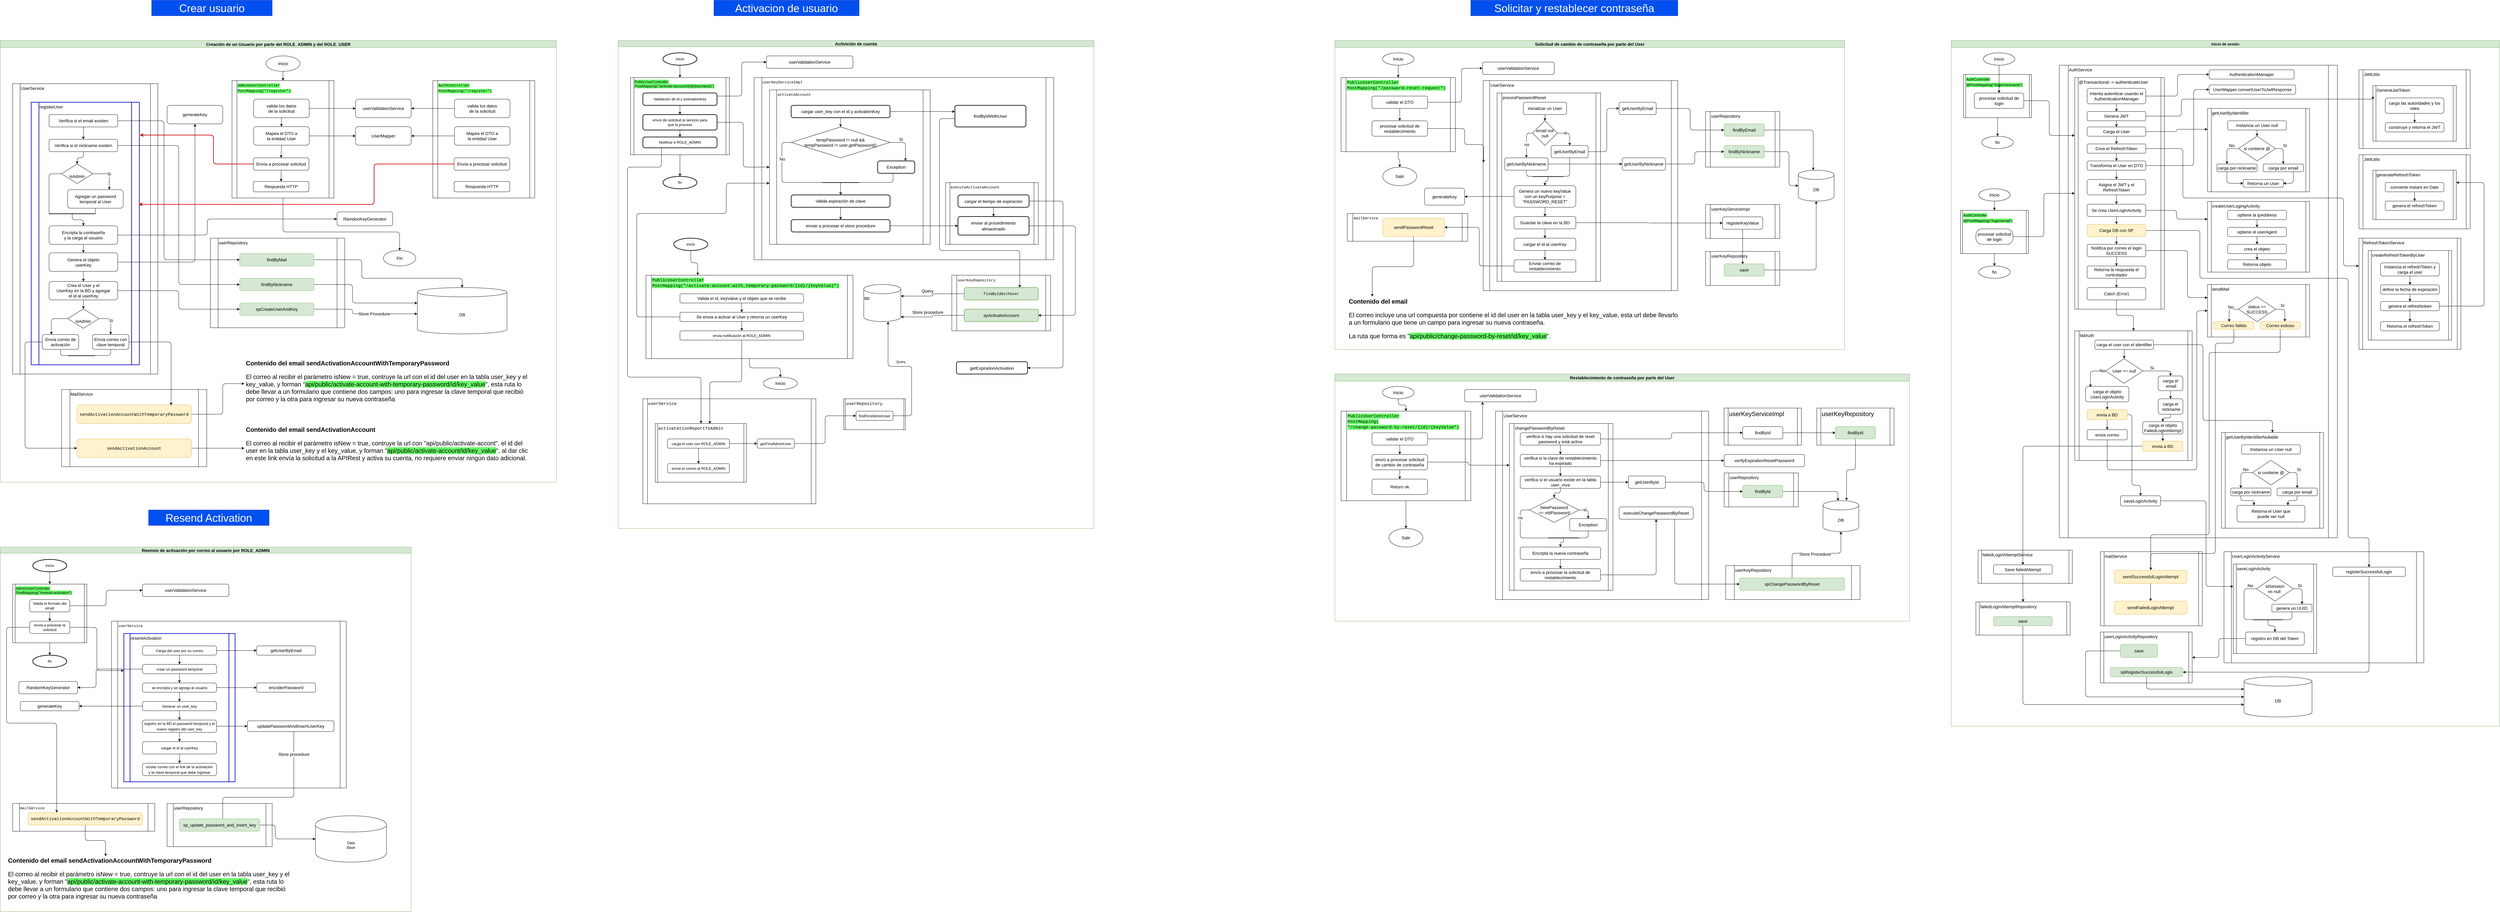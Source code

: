 <mxfile>
    <diagram id="OlzCh-IqJkTf2HyGTNnp" name="Page-1">
        <mxGraphModel dx="4934" dy="1654" grid="1" gridSize="10" guides="1" tooltips="1" connect="1" arrows="1" fold="1" page="1" pageScale="1" pageWidth="850" pageHeight="1100" math="0" shadow="0">
            <root>
                <mxCell id="0"/>
                <mxCell id="1" parent="0"/>
                <mxCell id="qSxPUbyXWgn4yMtCygqy-690" value="&lt;div style=&quot;font-family: Menlo, Monaco, &amp;quot;Courier New&amp;quot;, monospace; line-height: 18px;&quot;&gt;&lt;div style=&quot;line-height: 18px;&quot;&gt;&lt;div style=&quot;line-height: 18px;&quot;&gt;&lt;div style=&quot;line-height: 18px;&quot;&gt;&lt;div style=&quot;line-height: 18px;&quot;&gt;userKeyServiceImpl&lt;/div&gt;&lt;/div&gt;&lt;/div&gt;&lt;/div&gt;&lt;/div&gt;" style="shape=process;whiteSpace=wrap;html=1;backgroundOutline=1;verticalAlign=top;align=left;size=0.026;fillColor=none;" parent="1" vertex="1">
                    <mxGeometry x="800" y="280" width="970" height="590" as="geometry"/>
                </mxCell>
                <mxCell id="qSxPUbyXWgn4yMtCygqy-183" value="Creación de un Usuario por parte del ROLE_ADMIN y del ROLE_USER" style="swimlane;labelBackgroundColor=none;fontFamily=Helvetica;fontSize=14;fillColor=#d5e8d4;strokeColor=#82b366;" parent="1" vertex="1">
                    <mxGeometry x="-1640" y="160" width="1800" height="1430" as="geometry"/>
                </mxCell>
                <mxCell id="qSxPUbyXWgn4yMtCygqy-198" value="UserService" style="shape=process;whiteSpace=wrap;html=1;backgroundOutline=1;labelBackgroundColor=none;fontFamily=Helvetica;fontSize=14;fontColor=#000000;fillColor=none;verticalAlign=top;align=left;size=0.05;" parent="qSxPUbyXWgn4yMtCygqy-183" vertex="1">
                    <mxGeometry x="40" y="140" width="470" height="940" as="geometry"/>
                </mxCell>
                <mxCell id="qSxPUbyXWgn4yMtCygqy-199" value="registerUser" style="shape=process;whiteSpace=wrap;html=1;backgroundOutline=1;labelBackgroundColor=none;fontFamily=Helvetica;fontSize=14;fillColor=none;verticalAlign=top;align=left;size=0.071;strokeColor=#0000CC;strokeWidth=2;" parent="qSxPUbyXWgn4yMtCygqy-183" vertex="1">
                    <mxGeometry x="100" y="200" width="350" height="850" as="geometry"/>
                </mxCell>
                <mxCell id="qSxPUbyXWgn4yMtCygqy-184" value="&lt;div style=&quot;font-family: Menlo, Monaco, &amp;quot;Courier New&amp;quot;, monospace; font-size: 12px; line-height: 18px;&quot;&gt;&lt;span style=&quot;background-color: rgb(102, 255, 102);&quot;&gt;AdminUserController&lt;/span&gt;&lt;/div&gt;&lt;div style=&quot;font-family: Menlo, Monaco, &amp;quot;Courier New&amp;quot;, monospace; font-size: 12px; line-height: 18px;&quot;&gt;&lt;span style=&quot;background-color: rgb(102, 255, 102);&quot;&gt;PostMapping(&quot;/register&quot;)&lt;/span&gt;&lt;/div&gt;" style="shape=process;whiteSpace=wrap;html=1;backgroundOutline=1;labelBackgroundColor=none;fontFamily=Helvetica;fontSize=14;fontColor=#000000;fillColor=none;size=0.047;verticalAlign=top;align=left;" parent="qSxPUbyXWgn4yMtCygqy-183" vertex="1">
                    <mxGeometry x="750" y="130" width="330" height="380" as="geometry"/>
                </mxCell>
                <mxCell id="qSxPUbyXWgn4yMtCygqy-207" style="edgeStyle=orthogonalEdgeStyle;html=1;entryX=0;entryY=0.5;entryDx=0;entryDy=0;fontFamily=Helvetica;fontSize=14;fontColor=#000000;" parent="qSxPUbyXWgn4yMtCygqy-183" source="qSxPUbyXWgn4yMtCygqy-185" target="qSxPUbyXWgn4yMtCygqy-191" edge="1">
                    <mxGeometry relative="1" as="geometry"/>
                </mxCell>
                <mxCell id="qSxPUbyXWgn4yMtCygqy-211" style="edgeStyle=orthogonalEdgeStyle;html=1;entryX=0.5;entryY=0;entryDx=0;entryDy=0;fontFamily=Helvetica;fontSize=14;fontColor=#000000;" parent="qSxPUbyXWgn4yMtCygqy-183" source="qSxPUbyXWgn4yMtCygqy-185" target="qSxPUbyXWgn4yMtCygqy-186" edge="1">
                    <mxGeometry relative="1" as="geometry"/>
                </mxCell>
                <mxCell id="qSxPUbyXWgn4yMtCygqy-185" value="valida los datos &lt;br&gt;de la solicitud" style="rounded=1;whiteSpace=wrap;html=1;labelBackgroundColor=none;fontFamily=Helvetica;fontSize=14;fontColor=#000000;fillColor=none;" parent="qSxPUbyXWgn4yMtCygqy-183" vertex="1">
                    <mxGeometry x="820" y="190" width="180" height="60" as="geometry"/>
                </mxCell>
                <mxCell id="qSxPUbyXWgn4yMtCygqy-208" style="edgeStyle=orthogonalEdgeStyle;html=1;entryX=0;entryY=0.5;entryDx=0;entryDy=0;fontFamily=Helvetica;fontSize=14;fontColor=#000000;" parent="qSxPUbyXWgn4yMtCygqy-183" source="qSxPUbyXWgn4yMtCygqy-186" target="qSxPUbyXWgn4yMtCygqy-192" edge="1">
                    <mxGeometry relative="1" as="geometry"/>
                </mxCell>
                <mxCell id="qSxPUbyXWgn4yMtCygqy-212" style="edgeStyle=orthogonalEdgeStyle;html=1;entryX=0.5;entryY=0;entryDx=0;entryDy=0;fontFamily=Helvetica;fontSize=14;fontColor=#000000;" parent="qSxPUbyXWgn4yMtCygqy-183" source="qSxPUbyXWgn4yMtCygqy-186" target="qSxPUbyXWgn4yMtCygqy-187" edge="1">
                    <mxGeometry relative="1" as="geometry">
                        <mxPoint x="690" y="380" as="targetPoint"/>
                    </mxGeometry>
                </mxCell>
                <mxCell id="qSxPUbyXWgn4yMtCygqy-186" value="Mapea el DTO a &lt;br&gt;la entidad User" style="rounded=1;whiteSpace=wrap;html=1;labelBackgroundColor=none;fontFamily=Helvetica;fontSize=14;fontColor=#000000;fillColor=none;" parent="qSxPUbyXWgn4yMtCygqy-183" vertex="1">
                    <mxGeometry x="820" y="279" width="180" height="60" as="geometry"/>
                </mxCell>
                <mxCell id="qSxPUbyXWgn4yMtCygqy-491" style="edgeStyle=orthogonalEdgeStyle;html=1;entryX=0.5;entryY=0;entryDx=0;entryDy=0;fontFamily=Helvetica;fontSize=14;fontColor=#000000;endArrow=classic;endFill=1;" parent="qSxPUbyXWgn4yMtCygqy-183" source="qSxPUbyXWgn4yMtCygqy-187" target="qSxPUbyXWgn4yMtCygqy-490" edge="1">
                    <mxGeometry relative="1" as="geometry"/>
                </mxCell>
                <mxCell id="qSxPUbyXWgn4yMtCygqy-517" style="edgeStyle=orthogonalEdgeStyle;html=1;entryX=1.004;entryY=0.125;entryDx=0;entryDy=0;entryPerimeter=0;fontFamily=Helvetica;fontSize=14;fontColor=#000000;endArrow=classic;endFill=1;strokeColor=#CC0000;strokeWidth=2;" parent="qSxPUbyXWgn4yMtCygqy-183" source="qSxPUbyXWgn4yMtCygqy-187" target="qSxPUbyXWgn4yMtCygqy-199" edge="1">
                    <mxGeometry relative="1" as="geometry">
                        <Array as="points">
                            <mxPoint x="690" y="400"/>
                            <mxPoint x="690" y="306"/>
                        </Array>
                    </mxGeometry>
                </mxCell>
                <mxCell id="qSxPUbyXWgn4yMtCygqy-187" value="Envía a procesar solicitud" style="rounded=1;whiteSpace=wrap;html=1;labelBackgroundColor=none;fontFamily=Helvetica;fontSize=14;fontColor=#000000;fillColor=none;" parent="qSxPUbyXWgn4yMtCygqy-183" vertex="1">
                    <mxGeometry x="819" y="380" width="180" height="40" as="geometry"/>
                </mxCell>
                <mxCell id="qSxPUbyXWgn4yMtCygqy-494" style="edgeStyle=orthogonalEdgeStyle;html=1;entryX=0.5;entryY=0;entryDx=0;entryDy=0;fontFamily=Helvetica;fontSize=14;fontColor=#000000;endArrow=classic;endFill=1;" parent="qSxPUbyXWgn4yMtCygqy-183" source="qSxPUbyXWgn4yMtCygqy-188" target="qSxPUbyXWgn4yMtCygqy-202" edge="1">
                    <mxGeometry relative="1" as="geometry"/>
                </mxCell>
                <mxCell id="qSxPUbyXWgn4yMtCygqy-495" style="edgeStyle=orthogonalEdgeStyle;html=1;entryX=0.5;entryY=1;entryDx=0;entryDy=0;fontFamily=Helvetica;fontSize=14;fontColor=#000000;endArrow=classic;endFill=1;" parent="qSxPUbyXWgn4yMtCygqy-183" source="qSxPUbyXWgn4yMtCygqy-188" target="qSxPUbyXWgn4yMtCygqy-223" edge="1">
                    <mxGeometry relative="1" as="geometry"/>
                </mxCell>
                <mxCell id="qSxPUbyXWgn4yMtCygqy-188" value="Genera el objeto&lt;br&gt;userKey" style="rounded=1;whiteSpace=wrap;html=1;labelBackgroundColor=none;fontFamily=Helvetica;fontSize=14;fontColor=#000000;fillColor=none;" parent="qSxPUbyXWgn4yMtCygqy-183" vertex="1">
                    <mxGeometry x="157.75" y="687.5" width="222.25" height="60" as="geometry"/>
                </mxCell>
                <mxCell id="qSxPUbyXWgn4yMtCygqy-191" value="userValidationService" style="rounded=1;whiteSpace=wrap;html=1;labelBackgroundColor=none;fontFamily=Helvetica;fontSize=14;fontColor=#000000;fillColor=none;" parent="qSxPUbyXWgn4yMtCygqy-183" vertex="1">
                    <mxGeometry x="1150" y="190" width="180" height="60" as="geometry"/>
                </mxCell>
                <mxCell id="qSxPUbyXWgn4yMtCygqy-192" value="UserMapper" style="rounded=1;whiteSpace=wrap;html=1;labelBackgroundColor=none;fontFamily=Helvetica;fontSize=14;fontColor=#000000;fillColor=none;" parent="qSxPUbyXWgn4yMtCygqy-183" vertex="1">
                    <mxGeometry x="1150" y="279" width="180" height="60" as="geometry"/>
                </mxCell>
                <mxCell id="qSxPUbyXWgn4yMtCygqy-196" value="RamdonKeyGenerator" style="rounded=1;whiteSpace=wrap;html=1;labelBackgroundColor=none;fontFamily=Helvetica;fontSize=14;fontColor=#000000;fillColor=none;" parent="qSxPUbyXWgn4yMtCygqy-183" vertex="1">
                    <mxGeometry x="1090" y="555" width="180" height="45" as="geometry"/>
                </mxCell>
                <mxCell id="qSxPUbyXWgn4yMtCygqy-498" style="edgeStyle=orthogonalEdgeStyle;html=1;entryX=0.5;entryY=0;entryDx=0;entryDy=0;fontFamily=Helvetica;fontSize=14;fontColor=#000000;endArrow=classic;endFill=1;" parent="qSxPUbyXWgn4yMtCygqy-183" source="qSxPUbyXWgn4yMtCygqy-200" target="qSxPUbyXWgn4yMtCygqy-496" edge="1">
                    <mxGeometry relative="1" as="geometry"/>
                </mxCell>
                <mxCell id="qSxPUbyXWgn4yMtCygqy-499" style="edgeStyle=orthogonalEdgeStyle;html=1;entryX=0;entryY=0.5;entryDx=0;entryDy=0;fontFamily=Helvetica;fontSize=14;fontColor=#000000;endArrow=classic;endFill=1;" parent="qSxPUbyXWgn4yMtCygqy-183" source="qSxPUbyXWgn4yMtCygqy-200" target="qSxPUbyXWgn4yMtCygqy-205" edge="1">
                    <mxGeometry relative="1" as="geometry">
                        <Array as="points">
                            <mxPoint x="530" y="260"/>
                            <mxPoint x="530" y="710"/>
                        </Array>
                    </mxGeometry>
                </mxCell>
                <mxCell id="qSxPUbyXWgn4yMtCygqy-200" value="Verifica si el email existen" style="rounded=1;whiteSpace=wrap;html=1;labelBackgroundColor=none;fontFamily=Helvetica;fontSize=14;fontColor=#000000;fillColor=none;" parent="qSxPUbyXWgn4yMtCygqy-183" vertex="1">
                    <mxGeometry x="157.75" y="240" width="222.25" height="40" as="geometry"/>
                </mxCell>
                <mxCell id="qSxPUbyXWgn4yMtCygqy-476" style="edgeStyle=orthogonalEdgeStyle;html=1;entryX=0.5;entryY=0;entryDx=0;entryDy=0;fontFamily=Helvetica;fontSize=14;fontColor=#000000;endArrow=classic;endFill=1;" parent="qSxPUbyXWgn4yMtCygqy-183" source="qSxPUbyXWgn4yMtCygqy-201" target="qSxPUbyXWgn4yMtCygqy-188" edge="1">
                    <mxGeometry relative="1" as="geometry"/>
                </mxCell>
                <mxCell id="qSxPUbyXWgn4yMtCygqy-519" style="edgeStyle=orthogonalEdgeStyle;html=1;strokeColor=#000000;strokeWidth=1;fontFamily=Helvetica;fontSize=14;fontColor=#000000;endArrow=classic;endFill=1;" parent="qSxPUbyXWgn4yMtCygqy-183" source="qSxPUbyXWgn4yMtCygqy-201" target="qSxPUbyXWgn4yMtCygqy-196" edge="1">
                    <mxGeometry relative="1" as="geometry">
                        <Array as="points">
                            <mxPoint x="670" y="630"/>
                            <mxPoint x="670" y="578"/>
                        </Array>
                    </mxGeometry>
                </mxCell>
                <mxCell id="qSxPUbyXWgn4yMtCygqy-201" value="Encripta la contraseña&lt;br&gt;y la carga al usuario" style="rounded=1;whiteSpace=wrap;html=1;labelBackgroundColor=none;fontFamily=Helvetica;fontSize=14;fontColor=#000000;fillColor=none;" parent="qSxPUbyXWgn4yMtCygqy-183" vertex="1">
                    <mxGeometry x="157.75" y="600" width="222.25" height="60" as="geometry"/>
                </mxCell>
                <mxCell id="qSxPUbyXWgn4yMtCygqy-484" style="edgeStyle=orthogonalEdgeStyle;html=1;entryX=0.5;entryY=0;entryDx=0;entryDy=0;fontFamily=Helvetica;fontSize=14;fontColor=#000000;endArrow=classic;endFill=1;" parent="qSxPUbyXWgn4yMtCygqy-183" source="qSxPUbyXWgn4yMtCygqy-202" target="qSxPUbyXWgn4yMtCygqy-479" edge="1">
                    <mxGeometry relative="1" as="geometry"/>
                </mxCell>
                <mxCell id="qSxPUbyXWgn4yMtCygqy-501" style="edgeStyle=orthogonalEdgeStyle;html=1;entryX=0;entryY=0.5;entryDx=0;entryDy=0;fontFamily=Helvetica;fontSize=14;fontColor=#000000;endArrow=classic;endFill=1;" parent="qSxPUbyXWgn4yMtCygqy-183" source="qSxPUbyXWgn4yMtCygqy-202" target="qSxPUbyXWgn4yMtCygqy-204" edge="1">
                    <mxGeometry relative="1" as="geometry"/>
                </mxCell>
                <mxCell id="qSxPUbyXWgn4yMtCygqy-202" value="Crea el User y el&lt;br&gt;UserKey en la BD y agregar&lt;br&gt;el id al userKey" style="rounded=1;whiteSpace=wrap;html=1;labelBackgroundColor=none;fontFamily=Helvetica;fontSize=14;fontColor=#000000;fillColor=none;" parent="qSxPUbyXWgn4yMtCygqy-183" vertex="1">
                    <mxGeometry x="157.75" y="780" width="222.25" height="60" as="geometry"/>
                </mxCell>
                <mxCell id="qSxPUbyXWgn4yMtCygqy-203" value="userRepository" style="shape=process;whiteSpace=wrap;html=1;backgroundOutline=1;labelBackgroundColor=none;fontFamily=Helvetica;fontSize=14;fontColor=#000000;fillColor=none;verticalAlign=top;align=left;size=0.057;" parent="qSxPUbyXWgn4yMtCygqy-183" vertex="1">
                    <mxGeometry x="680" y="640" width="435" height="290" as="geometry"/>
                </mxCell>
                <mxCell id="qSxPUbyXWgn4yMtCygqy-502" style="edgeStyle=orthogonalEdgeStyle;html=1;fontFamily=Helvetica;fontSize=14;fontColor=#000000;endArrow=classic;endFill=1;" parent="qSxPUbyXWgn4yMtCygqy-183" source="qSxPUbyXWgn4yMtCygqy-204" target="qSxPUbyXWgn4yMtCygqy-334" edge="1">
                    <mxGeometry relative="1" as="geometry">
                        <Array as="points">
                            <mxPoint x="1140" y="870"/>
                            <mxPoint x="1140" y="885"/>
                        </Array>
                    </mxGeometry>
                </mxCell>
                <mxCell id="qSxPUbyXWgn4yMtCygqy-503" value="Store Procedure" style="edgeLabel;html=1;align=center;verticalAlign=middle;resizable=0;points=[];fontSize=14;fontFamily=Helvetica;fontColor=#000000;" parent="qSxPUbyXWgn4yMtCygqy-502" vertex="1" connectable="0">
                    <mxGeometry x="0.198" relative="1" as="geometry">
                        <mxPoint as="offset"/>
                    </mxGeometry>
                </mxCell>
                <mxCell id="qSxPUbyXWgn4yMtCygqy-204" value="spCreateUserAndKey" style="rounded=1;whiteSpace=wrap;html=1;labelBackgroundColor=none;fontFamily=Helvetica;fontSize=14;fillColor=#d5e8d4;strokeColor=#82b366;" parent="qSxPUbyXWgn4yMtCygqy-183" vertex="1">
                    <mxGeometry x="775" y="850" width="240" height="40" as="geometry"/>
                </mxCell>
                <mxCell id="qSxPUbyXWgn4yMtCygqy-505" style="edgeStyle=orthogonalEdgeStyle;html=1;entryX=0.5;entryY=0;entryDx=0;entryDy=0;entryPerimeter=0;fontFamily=Helvetica;fontSize=14;fontColor=#000000;endArrow=classic;endFill=1;" parent="qSxPUbyXWgn4yMtCygqy-183" source="qSxPUbyXWgn4yMtCygqy-205" target="qSxPUbyXWgn4yMtCygqy-334" edge="1">
                    <mxGeometry relative="1" as="geometry">
                        <Array as="points">
                            <mxPoint x="1170" y="710"/>
                            <mxPoint x="1170" y="770"/>
                            <mxPoint x="1495" y="770"/>
                        </Array>
                    </mxGeometry>
                </mxCell>
                <mxCell id="qSxPUbyXWgn4yMtCygqy-205" value="findByMail" style="rounded=1;whiteSpace=wrap;html=1;labelBackgroundColor=none;fontFamily=Helvetica;fontSize=14;fillColor=#d5e8d4;strokeColor=#82b366;" parent="qSxPUbyXWgn4yMtCygqy-183" vertex="1">
                    <mxGeometry x="775" y="690" width="240" height="40" as="geometry"/>
                </mxCell>
                <mxCell id="qSxPUbyXWgn4yMtCygqy-504" style="edgeStyle=orthogonalEdgeStyle;html=1;fontFamily=Helvetica;fontSize=14;fontColor=#000000;endArrow=classic;endFill=1;entryX=0;entryY=0;entryDx=0;entryDy=50;entryPerimeter=0;" parent="qSxPUbyXWgn4yMtCygqy-183" source="qSxPUbyXWgn4yMtCygqy-206" target="qSxPUbyXWgn4yMtCygqy-334" edge="1">
                    <mxGeometry relative="1" as="geometry">
                        <mxPoint x="1050" y="1067" as="targetPoint"/>
                        <Array as="points">
                            <mxPoint x="1140" y="790"/>
                            <mxPoint x="1140" y="850"/>
                        </Array>
                    </mxGeometry>
                </mxCell>
                <mxCell id="qSxPUbyXWgn4yMtCygqy-206" value="findByNickname" style="rounded=1;whiteSpace=wrap;html=1;labelBackgroundColor=none;fontFamily=Helvetica;fontSize=14;fillColor=#d5e8d4;strokeColor=#82b366;" parent="qSxPUbyXWgn4yMtCygqy-183" vertex="1">
                    <mxGeometry x="775" y="770" width="240" height="40" as="geometry"/>
                </mxCell>
                <mxCell id="qSxPUbyXWgn4yMtCygqy-223" value="generateKey" style="rounded=1;whiteSpace=wrap;html=1;labelBackgroundColor=none;fontFamily=Helvetica;fontSize=14;fontColor=#000000;fillColor=none;" parent="qSxPUbyXWgn4yMtCygqy-183" vertex="1">
                    <mxGeometry x="540" y="210" width="180" height="60" as="geometry"/>
                </mxCell>
                <mxCell id="qSxPUbyXWgn4yMtCygqy-272" value="MailService" style="shape=process;whiteSpace=wrap;html=1;backgroundOutline=1;labelBackgroundColor=none;fontFamily=Helvetica;fontSize=14;fontColor=#000000;fillColor=none;verticalAlign=top;align=left;size=0.057;" parent="qSxPUbyXWgn4yMtCygqy-183" vertex="1">
                    <mxGeometry x="198.25" y="1130" width="470" height="250" as="geometry"/>
                </mxCell>
                <mxCell id="qSxPUbyXWgn4yMtCygqy-588" style="edgeStyle=orthogonalEdgeStyle;html=1;entryX=0;entryY=0.5;entryDx=0;entryDy=0;strokeColor=#000000;strokeWidth=1;fontFamily=Helvetica;fontSize=20;fontColor=#000000;endArrow=classic;endFill=1;" parent="qSxPUbyXWgn4yMtCygqy-183" source="qSxPUbyXWgn4yMtCygqy-273" target="qSxPUbyXWgn4yMtCygqy-585" edge="1">
                    <mxGeometry relative="1" as="geometry">
                        <Array as="points">
                            <mxPoint x="720" y="1210"/>
                            <mxPoint x="720" y="1111"/>
                        </Array>
                    </mxGeometry>
                </mxCell>
                <mxCell id="qSxPUbyXWgn4yMtCygqy-273" value="&lt;div style=&quot;font-family: Menlo, Monaco, &amp;quot;Courier New&amp;quot;, monospace; line-height: 18px;&quot;&gt;&lt;font style=&quot;font-size: 14px;&quot;&gt;sendActivationAccountWithTemporaryPassword&lt;/font&gt;&lt;/div&gt;" style="rounded=1;whiteSpace=wrap;html=1;labelBackgroundColor=none;fontFamily=Helvetica;fontSize=14;fillColor=#fff2cc;strokeColor=#d6b656;" parent="qSxPUbyXWgn4yMtCygqy-183" vertex="1">
                    <mxGeometry x="248.25" y="1180" width="370" height="60" as="geometry"/>
                </mxCell>
                <mxCell id="qSxPUbyXWgn4yMtCygqy-279" style="edgeStyle=orthogonalEdgeStyle;html=1;entryX=0.5;entryY=0;entryDx=0;entryDy=0;fontFamily=Helvetica;fontSize=14;fontColor=#000000;" parent="qSxPUbyXWgn4yMtCygqy-183" source="qSxPUbyXWgn4yMtCygqy-278" target="qSxPUbyXWgn4yMtCygqy-184" edge="1">
                    <mxGeometry relative="1" as="geometry"/>
                </mxCell>
                <mxCell id="qSxPUbyXWgn4yMtCygqy-278" value="Inicio" style="ellipse;whiteSpace=wrap;html=1;labelBackgroundColor=none;fontFamily=Helvetica;fontSize=14;fontColor=#000000;fillColor=none;" parent="qSxPUbyXWgn4yMtCygqy-183" vertex="1">
                    <mxGeometry x="860" y="50" width="110" height="50" as="geometry"/>
                </mxCell>
                <mxCell id="qSxPUbyXWgn4yMtCygqy-334" value="DB" style="shape=cylinder3;whiteSpace=wrap;html=1;boundedLbl=1;backgroundOutline=1;size=15;labelBackgroundColor=none;fontFamily=Helvetica;fontSize=14;fontColor=#000000;fillColor=none;" parent="qSxPUbyXWgn4yMtCygqy-183" vertex="1">
                    <mxGeometry x="1350" y="800" width="290" height="150" as="geometry"/>
                </mxCell>
                <mxCell id="qSxPUbyXWgn4yMtCygqy-466" value="Si" style="edgeStyle=orthogonalEdgeStyle;html=1;entryX=0.75;entryY=0;entryDx=0;entryDy=0;fontFamily=Helvetica;fontSize=14;fontColor=#000000;" parent="qSxPUbyXWgn4yMtCygqy-183" source="qSxPUbyXWgn4yMtCygqy-464" target="qSxPUbyXWgn4yMtCygqy-465" edge="1">
                    <mxGeometry x="0.002" relative="1" as="geometry">
                        <Array as="points">
                            <mxPoint x="352.75" y="431"/>
                        </Array>
                        <mxPoint as="offset"/>
                    </mxGeometry>
                </mxCell>
                <mxCell id="qSxPUbyXWgn4yMtCygqy-471" style="edgeStyle=orthogonalEdgeStyle;html=1;entryX=0;entryY=0.25;entryDx=0;entryDy=0;fontFamily=Helvetica;fontSize=14;fontColor=#000000;endArrow=none;endFill=0;" parent="qSxPUbyXWgn4yMtCygqy-183" source="qSxPUbyXWgn4yMtCygqy-464" target="qSxPUbyXWgn4yMtCygqy-469" edge="1">
                    <mxGeometry relative="1" as="geometry">
                        <Array as="points">
                            <mxPoint x="157.75" y="431"/>
                        </Array>
                    </mxGeometry>
                </mxCell>
                <mxCell id="qSxPUbyXWgn4yMtCygqy-464" value="&lt;p&gt;&lt;font style=&quot;font-size: 14px;&quot;&gt;isAdmin&lt;/font&gt;&lt;/p&gt;" style="rhombus;whiteSpace=wrap;html=1;labelBackgroundColor=none;fontFamily=Helvetica;fontSize=35;fontColor=#000000;fillColor=none;verticalAlign=middle;" parent="qSxPUbyXWgn4yMtCygqy-183" vertex="1">
                    <mxGeometry x="198.25" y="400" width="101" height="63" as="geometry"/>
                </mxCell>
                <mxCell id="qSxPUbyXWgn4yMtCygqy-470" style="edgeStyle=orthogonalEdgeStyle;html=1;entryX=1;entryY=0;entryDx=0;entryDy=0;fontFamily=Helvetica;fontSize=14;fontColor=#000000;endArrow=none;endFill=0;" parent="qSxPUbyXWgn4yMtCygqy-183" source="qSxPUbyXWgn4yMtCygqy-465" target="qSxPUbyXWgn4yMtCygqy-469" edge="1">
                    <mxGeometry relative="1" as="geometry"/>
                </mxCell>
                <mxCell id="qSxPUbyXWgn4yMtCygqy-465" value="Agregar un password temporal al User" style="rounded=1;whiteSpace=wrap;html=1;labelBackgroundColor=none;fontFamily=Helvetica;fontSize=14;fontColor=#000000;fillColor=none;" parent="qSxPUbyXWgn4yMtCygqy-183" vertex="1">
                    <mxGeometry x="217.75" y="483" width="180" height="60" as="geometry"/>
                </mxCell>
                <mxCell id="qSxPUbyXWgn4yMtCygqy-475" style="edgeStyle=orthogonalEdgeStyle;html=1;entryX=0.5;entryY=0;entryDx=0;entryDy=0;fontFamily=Helvetica;fontSize=14;fontColor=#000000;endArrow=classic;endFill=1;" parent="qSxPUbyXWgn4yMtCygqy-183" source="qSxPUbyXWgn4yMtCygqy-469" target="qSxPUbyXWgn4yMtCygqy-201" edge="1">
                    <mxGeometry relative="1" as="geometry"/>
                </mxCell>
                <mxCell id="qSxPUbyXWgn4yMtCygqy-469" value="" style="rounded=0;whiteSpace=wrap;html=1;labelBackgroundColor=none;fontFamily=Helvetica;fontSize=14;fontColor=#000000;fillColor=none;" parent="qSxPUbyXWgn4yMtCygqy-183" vertex="1">
                    <mxGeometry x="157.75" y="560.5" width="150" height="1" as="geometry"/>
                </mxCell>
                <mxCell id="qSxPUbyXWgn4yMtCygqy-486" style="edgeStyle=orthogonalEdgeStyle;html=1;entryX=0.25;entryY=0;entryDx=0;entryDy=0;fontFamily=Helvetica;fontSize=14;fontColor=#000000;endArrow=classic;endFill=1;" parent="qSxPUbyXWgn4yMtCygqy-183" source="qSxPUbyXWgn4yMtCygqy-479" target="qSxPUbyXWgn4yMtCygqy-485" edge="1">
                    <mxGeometry relative="1" as="geometry">
                        <Array as="points">
                            <mxPoint x="165.75" y="901"/>
                        </Array>
                    </mxGeometry>
                </mxCell>
                <mxCell id="qSxPUbyXWgn4yMtCygqy-479" value="&lt;p&gt;&lt;font style=&quot;font-size: 14px;&quot;&gt;isAdmin&lt;/font&gt;&lt;/p&gt;" style="rhombus;whiteSpace=wrap;html=1;labelBackgroundColor=none;fontFamily=Helvetica;fontSize=35;fontColor=#000000;fillColor=none;verticalAlign=middle;" parent="qSxPUbyXWgn4yMtCygqy-183" vertex="1">
                    <mxGeometry x="218.25" y="869" width="101" height="63" as="geometry"/>
                </mxCell>
                <mxCell id="qSxPUbyXWgn4yMtCygqy-508" style="edgeStyle=orthogonalEdgeStyle;html=1;entryX=0.823;entryY=0.018;entryDx=0;entryDy=0;entryPerimeter=0;fontFamily=Helvetica;fontSize=14;fontColor=#000000;endArrow=classic;endFill=1;" parent="qSxPUbyXWgn4yMtCygqy-183" source="qSxPUbyXWgn4yMtCygqy-481" target="qSxPUbyXWgn4yMtCygqy-273" edge="1">
                    <mxGeometry relative="1" as="geometry">
                        <Array as="points">
                            <mxPoint x="553" y="976"/>
                        </Array>
                    </mxGeometry>
                </mxCell>
                <mxCell id="qSxPUbyXWgn4yMtCygqy-481" value="Envía correo con clave temporal" style="rounded=1;whiteSpace=wrap;html=1;labelBackgroundColor=none;fontFamily=Helvetica;fontSize=14;fontColor=#000000;fillColor=none;" parent="qSxPUbyXWgn4yMtCygqy-183" vertex="1">
                    <mxGeometry x="298.25" y="952" width="118" height="48" as="geometry"/>
                </mxCell>
                <mxCell id="qSxPUbyXWgn4yMtCygqy-477" value="Si" style="edgeStyle=orthogonalEdgeStyle;html=1;entryX=0.5;entryY=0;entryDx=0;entryDy=0;fontFamily=Helvetica;fontSize=14;fontColor=#000000;" parent="qSxPUbyXWgn4yMtCygqy-183" source="qSxPUbyXWgn4yMtCygqy-479" target="qSxPUbyXWgn4yMtCygqy-481" edge="1">
                    <mxGeometry x="0.002" relative="1" as="geometry">
                        <Array as="points">
                            <mxPoint x="357.75" y="901"/>
                            <mxPoint x="357.75" y="930"/>
                            <mxPoint x="357.75" y="930"/>
                        </Array>
                        <mxPoint as="offset"/>
                    </mxGeometry>
                </mxCell>
                <mxCell id="qSxPUbyXWgn4yMtCygqy-482" value="" style="rounded=0;whiteSpace=wrap;html=1;labelBackgroundColor=none;fontFamily=Helvetica;fontSize=14;fontColor=#000000;fillColor=none;" parent="qSxPUbyXWgn4yMtCygqy-183" vertex="1">
                    <mxGeometry x="218.75" y="1020" width="88" height="1" as="geometry"/>
                </mxCell>
                <mxCell id="qSxPUbyXWgn4yMtCygqy-480" style="edgeStyle=orthogonalEdgeStyle;html=1;entryX=1;entryY=0;entryDx=0;entryDy=0;fontFamily=Helvetica;fontSize=14;fontColor=#000000;endArrow=none;endFill=0;" parent="qSxPUbyXWgn4yMtCygqy-183" source="qSxPUbyXWgn4yMtCygqy-481" target="qSxPUbyXWgn4yMtCygqy-482" edge="1">
                    <mxGeometry relative="1" as="geometry">
                        <Array as="points">
                            <mxPoint x="357.75" y="1020"/>
                        </Array>
                    </mxGeometry>
                </mxCell>
                <mxCell id="qSxPUbyXWgn4yMtCygqy-487" style="edgeStyle=orthogonalEdgeStyle;html=1;entryX=0;entryY=0;entryDx=0;entryDy=0;fontFamily=Helvetica;fontSize=14;fontColor=#000000;endArrow=none;endFill=0;" parent="qSxPUbyXWgn4yMtCygqy-183" source="qSxPUbyXWgn4yMtCygqy-485" target="qSxPUbyXWgn4yMtCygqy-482" edge="1">
                    <mxGeometry relative="1" as="geometry">
                        <Array as="points">
                            <mxPoint x="194.75" y="1020"/>
                        </Array>
                    </mxGeometry>
                </mxCell>
                <mxCell id="qSxPUbyXWgn4yMtCygqy-507" style="edgeStyle=orthogonalEdgeStyle;html=1;entryX=0;entryY=0.5;entryDx=0;entryDy=0;fontFamily=Helvetica;fontSize=14;fontColor=#000000;endArrow=classic;endFill=1;" parent="qSxPUbyXWgn4yMtCygqy-183" source="qSxPUbyXWgn4yMtCygqy-485" target="qSxPUbyXWgn4yMtCygqy-506" edge="1">
                    <mxGeometry relative="1" as="geometry">
                        <Array as="points">
                            <mxPoint x="80" y="976"/>
                            <mxPoint x="80" y="1320"/>
                        </Array>
                    </mxGeometry>
                </mxCell>
                <mxCell id="qSxPUbyXWgn4yMtCygqy-485" value="Envía correo de activación" style="rounded=1;whiteSpace=wrap;html=1;labelBackgroundColor=none;fontFamily=Helvetica;fontSize=14;fontColor=#000000;fillColor=none;" parent="qSxPUbyXWgn4yMtCygqy-183" vertex="1">
                    <mxGeometry x="135.75" y="952" width="118" height="48" as="geometry"/>
                </mxCell>
                <mxCell id="qSxPUbyXWgn4yMtCygqy-490" value="Respuesta HTTP" style="rounded=1;whiteSpace=wrap;html=1;labelBackgroundColor=none;fontFamily=Helvetica;fontSize=14;fontColor=#000000;fillColor=none;" parent="qSxPUbyXWgn4yMtCygqy-183" vertex="1">
                    <mxGeometry x="819" y="456.5" width="180" height="33.5" as="geometry"/>
                </mxCell>
                <mxCell id="qSxPUbyXWgn4yMtCygqy-497" style="edgeStyle=orthogonalEdgeStyle;html=1;fontFamily=Helvetica;fontSize=14;fontColor=#000000;endArrow=classic;endFill=1;" parent="qSxPUbyXWgn4yMtCygqy-183" source="qSxPUbyXWgn4yMtCygqy-496" target="qSxPUbyXWgn4yMtCygqy-464" edge="1">
                    <mxGeometry relative="1" as="geometry"/>
                </mxCell>
                <mxCell id="qSxPUbyXWgn4yMtCygqy-500" style="edgeStyle=orthogonalEdgeStyle;html=1;entryX=0;entryY=0.5;entryDx=0;entryDy=0;fontFamily=Helvetica;fontSize=14;fontColor=#000000;endArrow=classic;endFill=1;" parent="qSxPUbyXWgn4yMtCygqy-183" source="qSxPUbyXWgn4yMtCygqy-496" target="qSxPUbyXWgn4yMtCygqy-206" edge="1">
                    <mxGeometry relative="1" as="geometry"/>
                </mxCell>
                <mxCell id="qSxPUbyXWgn4yMtCygqy-496" value="Verifica si el nickname existen" style="rounded=1;whiteSpace=wrap;html=1;labelBackgroundColor=none;fontFamily=Helvetica;fontSize=14;fontColor=#000000;fillColor=none;" parent="qSxPUbyXWgn4yMtCygqy-183" vertex="1">
                    <mxGeometry x="157.75" y="320" width="222.25" height="40" as="geometry"/>
                </mxCell>
                <mxCell id="qSxPUbyXWgn4yMtCygqy-587" style="edgeStyle=orthogonalEdgeStyle;html=1;entryX=0;entryY=0.5;entryDx=0;entryDy=0;strokeColor=#000000;strokeWidth=1;fontFamily=Helvetica;fontSize=20;fontColor=#000000;endArrow=classic;endFill=1;" parent="qSxPUbyXWgn4yMtCygqy-183" source="qSxPUbyXWgn4yMtCygqy-506" target="qSxPUbyXWgn4yMtCygqy-586" edge="1">
                    <mxGeometry relative="1" as="geometry"/>
                </mxCell>
                <mxCell id="qSxPUbyXWgn4yMtCygqy-506" value="&lt;div style=&quot;font-family: Menlo, Monaco, &amp;quot;Courier New&amp;quot;, monospace; line-height: 18px;&quot;&gt;&lt;font style=&quot;font-size: 14px;&quot;&gt;sendActivationAccount&lt;/font&gt;&lt;/div&gt;" style="rounded=1;whiteSpace=wrap;html=1;labelBackgroundColor=none;fontFamily=Helvetica;fontSize=14;fillColor=#fff2cc;strokeColor=#d6b656;" parent="qSxPUbyXWgn4yMtCygqy-183" vertex="1">
                    <mxGeometry x="248.25" y="1290" width="370" height="60" as="geometry"/>
                </mxCell>
                <mxCell id="qSxPUbyXWgn4yMtCygqy-275" value="Fin" style="ellipse;whiteSpace=wrap;html=1;labelBackgroundColor=none;fontFamily=Helvetica;fontSize=14;fontColor=#000000;fillColor=none;" parent="qSxPUbyXWgn4yMtCygqy-183" vertex="1">
                    <mxGeometry x="1240" y="680" width="105" height="50" as="geometry"/>
                </mxCell>
                <mxCell id="qSxPUbyXWgn4yMtCygqy-276" style="edgeStyle=orthogonalEdgeStyle;html=1;entryX=0.5;entryY=0;entryDx=0;entryDy=0;fontFamily=Helvetica;fontSize=14;fontColor=#000000;exitX=0.5;exitY=1;exitDx=0;exitDy=0;" parent="qSxPUbyXWgn4yMtCygqy-183" source="qSxPUbyXWgn4yMtCygqy-184" target="qSxPUbyXWgn4yMtCygqy-275" edge="1">
                    <mxGeometry relative="1" as="geometry">
                        <Array as="points">
                            <mxPoint x="915" y="620"/>
                            <mxPoint x="1293" y="620"/>
                        </Array>
                    </mxGeometry>
                </mxCell>
                <mxCell id="qSxPUbyXWgn4yMtCygqy-510" value="&lt;div style=&quot;font-family: Menlo, Monaco, &amp;quot;Courier New&amp;quot;, monospace; font-size: 12px; line-height: 18px;&quot;&gt;&lt;span style=&quot;background-color: rgb(102, 255, 102);&quot;&gt;AuthController&lt;/span&gt;&lt;/div&gt;&lt;div style=&quot;font-family: Menlo, Monaco, &amp;quot;Courier New&amp;quot;, monospace; font-size: 12px; line-height: 18px;&quot;&gt;&lt;span style=&quot;background-color: rgb(102, 255, 102);&quot;&gt;PostMapping(&quot;/register&quot;)&lt;/span&gt;&lt;/div&gt;" style="shape=process;whiteSpace=wrap;html=1;backgroundOutline=1;labelBackgroundColor=none;fontFamily=Helvetica;fontSize=14;fontColor=#000000;fillColor=none;size=0.047;verticalAlign=top;align=left;" parent="qSxPUbyXWgn4yMtCygqy-183" vertex="1">
                    <mxGeometry x="1400" y="130" width="330" height="380" as="geometry"/>
                </mxCell>
                <mxCell id="qSxPUbyXWgn4yMtCygqy-516" style="edgeStyle=orthogonalEdgeStyle;html=1;entryX=1;entryY=0.5;entryDx=0;entryDy=0;fontFamily=Helvetica;fontSize=14;fontColor=#000000;endArrow=classic;endFill=1;" parent="qSxPUbyXWgn4yMtCygqy-183" source="qSxPUbyXWgn4yMtCygqy-511" target="qSxPUbyXWgn4yMtCygqy-191" edge="1">
                    <mxGeometry relative="1" as="geometry"/>
                </mxCell>
                <mxCell id="qSxPUbyXWgn4yMtCygqy-511" value="valida los datos &lt;br&gt;de la solicitud" style="rounded=1;whiteSpace=wrap;html=1;labelBackgroundColor=none;fontFamily=Helvetica;fontSize=14;fontColor=#000000;fillColor=none;" parent="qSxPUbyXWgn4yMtCygqy-183" vertex="1">
                    <mxGeometry x="1470" y="190" width="180" height="60" as="geometry"/>
                </mxCell>
                <mxCell id="qSxPUbyXWgn4yMtCygqy-515" style="edgeStyle=orthogonalEdgeStyle;html=1;entryX=1;entryY=0.5;entryDx=0;entryDy=0;fontFamily=Helvetica;fontSize=14;fontColor=#000000;endArrow=classic;endFill=1;" parent="qSxPUbyXWgn4yMtCygqy-183" source="qSxPUbyXWgn4yMtCygqy-512" target="qSxPUbyXWgn4yMtCygqy-192" edge="1">
                    <mxGeometry relative="1" as="geometry"/>
                </mxCell>
                <mxCell id="qSxPUbyXWgn4yMtCygqy-512" value="Mapea el DTO a &lt;br&gt;la entidad User" style="rounded=1;whiteSpace=wrap;html=1;labelBackgroundColor=none;fontFamily=Helvetica;fontSize=14;fontColor=#000000;fillColor=none;" parent="qSxPUbyXWgn4yMtCygqy-183" vertex="1">
                    <mxGeometry x="1470" y="279" width="180" height="60" as="geometry"/>
                </mxCell>
                <mxCell id="qSxPUbyXWgn4yMtCygqy-518" style="edgeStyle=orthogonalEdgeStyle;html=1;entryX=0.995;entryY=0.389;entryDx=0;entryDy=0;entryPerimeter=0;fontFamily=Helvetica;fontSize=14;fontColor=#000000;endArrow=classic;endFill=1;strokeColor=#CC0000;strokeWidth=2;" parent="qSxPUbyXWgn4yMtCygqy-183" source="qSxPUbyXWgn4yMtCygqy-513" target="qSxPUbyXWgn4yMtCygqy-199" edge="1">
                    <mxGeometry relative="1" as="geometry">
                        <Array as="points">
                            <mxPoint x="1210" y="400"/>
                            <mxPoint x="1210" y="531"/>
                        </Array>
                    </mxGeometry>
                </mxCell>
                <mxCell id="qSxPUbyXWgn4yMtCygqy-513" value="Envía a procesar solicitud" style="rounded=1;whiteSpace=wrap;html=1;labelBackgroundColor=none;fontFamily=Helvetica;fontSize=14;fontColor=#000000;fillColor=none;" parent="qSxPUbyXWgn4yMtCygqy-183" vertex="1">
                    <mxGeometry x="1469" y="380" width="180" height="40" as="geometry"/>
                </mxCell>
                <mxCell id="qSxPUbyXWgn4yMtCygqy-514" value="Respuesta HTTP" style="rounded=1;whiteSpace=wrap;html=1;labelBackgroundColor=none;fontFamily=Helvetica;fontSize=14;fontColor=#000000;fillColor=none;" parent="qSxPUbyXWgn4yMtCygqy-183" vertex="1">
                    <mxGeometry x="1469" y="456.5" width="180" height="33.5" as="geometry"/>
                </mxCell>
                <mxCell id="qSxPUbyXWgn4yMtCygqy-585" value="&lt;h1 style=&quot;font-size: 20px;&quot;&gt;&lt;font style=&quot;font-size: 20px;&quot;&gt;Contenido del email sendActivationAccountWithTemporaryPassword&lt;/font&gt;&lt;/h1&gt;&lt;p style=&quot;font-size: 20px;&quot;&gt;El correo al recibir el parámetro isNew = true, contruye la url con el id del user en la tabla user_key y el key_value, y forman &quot;&lt;span style=&quot;background-color: rgb(102, 255, 102);&quot;&gt;api/public/activate-account-with-temporary-password/id/key_value&lt;/span&gt;&quot;, esta ruta lo debe llevar a un formulario que contiene dos campos: uno para ingresar la clave temporal que recibió por correo y la otra para ingresar su nueva contraseña&lt;/p&gt;" style="text;html=1;strokeColor=none;fillColor=none;spacing=5;spacingTop=-20;whiteSpace=wrap;overflow=hidden;rounded=0;labelBackgroundColor=none;strokeWidth=1;fontFamily=Helvetica;fontSize=14;fontColor=#000000;" parent="qSxPUbyXWgn4yMtCygqy-183" vertex="1">
                    <mxGeometry x="790" y="1030" width="930" height="162" as="geometry"/>
                </mxCell>
                <mxCell id="qSxPUbyXWgn4yMtCygqy-586" value="&lt;h1 style=&quot;font-size: 20px;&quot;&gt;&lt;font style=&quot;font-size: 20px;&quot;&gt;Contenido del email sendActivationAccount&lt;/font&gt;&lt;/h1&gt;&lt;p style=&quot;font-size: 20px;&quot;&gt;El correo al recibir el parámetro isNew = true, contruye la url con &quot;api/public/activate-accont&quot;, el id del user en la tabla user_key y el key_value, y forman &quot;&lt;span style=&quot;background-color: rgb(102, 255, 102);&quot;&gt;api/public/activate-account/id/key_value&lt;/span&gt;&quot;, al dar clic en este link envía la solicitud a la APIRest y activa su cuenta, no requiere enviar ningún dato adicional.&lt;/p&gt;" style="text;html=1;strokeColor=none;fillColor=none;spacing=5;spacingTop=-20;whiteSpace=wrap;overflow=hidden;rounded=0;labelBackgroundColor=none;strokeWidth=1;fontFamily=Helvetica;fontSize=14;fontColor=#000000;" parent="qSxPUbyXWgn4yMtCygqy-183" vertex="1">
                    <mxGeometry x="790" y="1245" width="930" height="150" as="geometry"/>
                </mxCell>
                <mxCell id="qSxPUbyXWgn4yMtCygqy-64" value="Reenvío de activación por correo al usuario por ROLE_ADMIN" style="swimlane;startSize=20;horizontal=1;containerType=tree;labelBackgroundColor=none;fillColor=#d5e8d4;fontSize=14;strokeColor=#82b366;" parent="1" vertex="1">
                    <mxGeometry x="-1640" y="1800" width="1330" height="1180" as="geometry">
                        <mxRectangle x="-220" y="940" width="120" height="30" as="alternateBounds"/>
                    </mxGeometry>
                </mxCell>
                <mxCell id="qSxPUbyXWgn4yMtCygqy-74" value="&lt;div style=&quot;font-family: Menlo, Monaco, &amp;quot;Courier New&amp;quot;, monospace; line-height: 18px;&quot;&gt;&lt;div style=&quot;line-height: 18px;&quot;&gt;userService&lt;/div&gt;&lt;/div&gt;" style="shape=process;whiteSpace=wrap;html=1;backgroundOutline=1;verticalAlign=top;align=left;fillColor=none;size=0.026;" parent="qSxPUbyXWgn4yMtCygqy-64" vertex="1">
                    <mxGeometry x="360" y="240" width="760" height="540" as="geometry"/>
                </mxCell>
                <mxCell id="qSxPUbyXWgn4yMtCygqy-524" value="resentActivation" style="shape=process;whiteSpace=wrap;html=1;backgroundOutline=1;labelBackgroundColor=none;strokeColor=#0000CC;strokeWidth=2;fontFamily=Helvetica;fontSize=14;fontColor=#000000;fillColor=none;verticalAlign=top;align=left;size=0.056;" parent="qSxPUbyXWgn4yMtCygqy-64" vertex="1">
                    <mxGeometry x="400" y="280" width="360" height="480" as="geometry"/>
                </mxCell>
                <mxCell id="qSxPUbyXWgn4yMtCygqy-70" value="inicio" style="strokeWidth=2;html=1;shape=mxgraph.flowchart.start_1;whiteSpace=wrap;" parent="qSxPUbyXWgn4yMtCygqy-64" vertex="1">
                    <mxGeometry x="105" y="40" width="110" height="40" as="geometry"/>
                </mxCell>
                <mxCell id="qSxPUbyXWgn4yMtCygqy-551" style="edgeStyle=orthogonalEdgeStyle;html=1;entryX=0.5;entryY=0;entryDx=0;entryDy=0;entryPerimeter=0;strokeColor=#000000;strokeWidth=1;fontFamily=Helvetica;fontSize=14;fontColor=#000000;endArrow=classic;endFill=1;" parent="qSxPUbyXWgn4yMtCygqy-64" source="qSxPUbyXWgn4yMtCygqy-71" target="qSxPUbyXWgn4yMtCygqy-111" edge="1">
                    <mxGeometry relative="1" as="geometry"/>
                </mxCell>
                <mxCell id="qSxPUbyXWgn4yMtCygqy-71" value="&lt;span style=&quot;background-color: rgb(102, 255, 102);&quot;&gt;&lt;span style=&quot;border-color: var(--border-color);&quot;&gt;AdminUserController&lt;/span&gt;&lt;br style=&quot;border-color: var(--border-color);&quot;&gt;&lt;/span&gt;&lt;div style=&quot;border-color: var(--border-color);&quot;&gt;&lt;span style=&quot;background-color: rgb(102, 255, 102);&quot;&gt;&lt;span style=&quot;border-color: var(--border-color);&quot;&gt;PostMapping(&lt;/span&gt;&lt;span style=&quot;border-color: var(--border-color);&quot;&gt;&quot;/resend-activation&quot;&lt;/span&gt;&lt;span style=&quot;border-color: var(--border-color);&quot;&gt;)&lt;/span&gt;&lt;/span&gt;&lt;/div&gt;" style="shape=process;whiteSpace=wrap;html=1;backgroundOutline=1;verticalAlign=top;align=left;size=0.033;fillColor=none;" parent="qSxPUbyXWgn4yMtCygqy-64" vertex="1">
                    <mxGeometry x="40" y="120" width="240" height="190" as="geometry"/>
                </mxCell>
                <mxCell id="qSxPUbyXWgn4yMtCygqy-69" style="edgeStyle=orthogonalEdgeStyle;html=1;entryX=0.5;entryY=0;entryDx=0;entryDy=0;fontColor=#000000;" parent="qSxPUbyXWgn4yMtCygqy-64" source="qSxPUbyXWgn4yMtCygqy-70" target="qSxPUbyXWgn4yMtCygqy-71" edge="1">
                    <mxGeometry relative="1" as="geometry"/>
                </mxCell>
                <mxCell id="qSxPUbyXWgn4yMtCygqy-76" value="&lt;div style=&quot;font-family: Menlo, Monaco, &amp;quot;Courier New&amp;quot;, monospace; line-height: 18px;&quot;&gt;&lt;div style=&quot;line-height: 18px;&quot;&gt;&lt;div style=&quot;line-height: 18px;&quot;&gt;&lt;div style=&quot;line-height: 18px;&quot;&gt;mailService&lt;/div&gt;&lt;/div&gt;&lt;/div&gt;&lt;/div&gt;" style="shape=process;whiteSpace=wrap;html=1;backgroundOutline=1;verticalAlign=top;align=left;fillColor=none;size=0.047;" parent="qSxPUbyXWgn4yMtCygqy-64" vertex="1">
                    <mxGeometry x="40" y="830" width="460" height="90" as="geometry"/>
                </mxCell>
                <mxCell id="qSxPUbyXWgn4yMtCygqy-530" style="edgeStyle=orthogonalEdgeStyle;html=1;entryX=0;entryY=0.5;entryDx=0;entryDy=0;strokeColor=#000000;strokeWidth=1;fontFamily=Helvetica;fontSize=14;fontColor=#0000CC;endArrow=classic;endFill=1;" parent="qSxPUbyXWgn4yMtCygqy-64" source="qSxPUbyXWgn4yMtCygqy-79" target="qSxPUbyXWgn4yMtCygqy-529" edge="1">
                    <mxGeometry relative="1" as="geometry"/>
                </mxCell>
                <mxCell id="qSxPUbyXWgn4yMtCygqy-79" value="Valida el formato del email" style="rounded=1;whiteSpace=wrap;html=1;absoluteArcSize=1;arcSize=14;strokeWidth=1;labelBackgroundColor=none;fontColor=#000000;" parent="qSxPUbyXWgn4yMtCygqy-64" vertex="1">
                    <mxGeometry x="95" y="170" width="130" height="40" as="geometry"/>
                </mxCell>
                <mxCell id="qSxPUbyXWgn4yMtCygqy-531" style="edgeStyle=orthogonalEdgeStyle;html=1;entryX=0;entryY=0.25;entryDx=0;entryDy=0;strokeColor=#000000;strokeWidth=1;fontFamily=Helvetica;fontSize=14;fontColor=#0000CC;endArrow=classic;endFill=1;" parent="qSxPUbyXWgn4yMtCygqy-64" source="qSxPUbyXWgn4yMtCygqy-82" target="qSxPUbyXWgn4yMtCygqy-524" edge="1">
                    <mxGeometry relative="1" as="geometry"/>
                </mxCell>
                <mxCell id="23" style="edgeStyle=orthogonalEdgeStyle;html=1;entryX=0.25;entryY=0;entryDx=0;entryDy=0;startArrow=none;startFill=0;endArrow=classic;endFill=1;" parent="qSxPUbyXWgn4yMtCygqy-64" source="qSxPUbyXWgn4yMtCygqy-82" target="qSxPUbyXWgn4yMtCygqy-110" edge="1">
                    <mxGeometry relative="1" as="geometry">
                        <Array as="points">
                            <mxPoint x="20" y="260"/>
                            <mxPoint x="20" y="570"/>
                            <mxPoint x="183" y="570"/>
                        </Array>
                    </mxGeometry>
                </mxCell>
                <mxCell id="qSxPUbyXWgn4yMtCygqy-82" value="envia a procesar la solicitud" style="rounded=1;whiteSpace=wrap;html=1;absoluteArcSize=1;arcSize=14;strokeWidth=1;labelBackgroundColor=none;fontColor=#000000;" parent="qSxPUbyXWgn4yMtCygqy-64" vertex="1">
                    <mxGeometry x="95" y="240" width="130" height="40" as="geometry"/>
                </mxCell>
                <mxCell id="qSxPUbyXWgn4yMtCygqy-78" style="html=1;entryX=0.5;entryY=0;entryDx=0;entryDy=0;fontColor=#000000;elbow=vertical;" parent="qSxPUbyXWgn4yMtCygqy-64" source="qSxPUbyXWgn4yMtCygqy-79" target="qSxPUbyXWgn4yMtCygqy-82" edge="1">
                    <mxGeometry relative="1" as="geometry"/>
                </mxCell>
                <mxCell id="qSxPUbyXWgn4yMtCygqy-535" style="edgeStyle=orthogonalEdgeStyle;html=1;entryX=1;entryY=0.5;entryDx=0;entryDy=0;strokeColor=#000000;strokeWidth=1;fontFamily=Helvetica;fontSize=14;fontColor=#0000CC;endArrow=classic;endFill=1;" parent="qSxPUbyXWgn4yMtCygqy-64" source="qSxPUbyXWgn4yMtCygqy-100" target="qSxPUbyXWgn4yMtCygqy-534" edge="1">
                    <mxGeometry relative="1" as="geometry">
                        <Array as="points">
                            <mxPoint x="310" y="395"/>
                            <mxPoint x="310" y="455"/>
                        </Array>
                    </mxGeometry>
                </mxCell>
                <mxCell id="qSxPUbyXWgn4yMtCygqy-538" style="edgeStyle=orthogonalEdgeStyle;html=1;entryX=0.5;entryY=0;entryDx=0;entryDy=0;strokeColor=#000000;strokeWidth=1;fontFamily=Helvetica;fontSize=14;fontColor=#0000CC;endArrow=classic;endFill=1;" parent="qSxPUbyXWgn4yMtCygqy-64" source="qSxPUbyXWgn4yMtCygqy-100" target="qSxPUbyXWgn4yMtCygqy-525" edge="1">
                    <mxGeometry relative="1" as="geometry"/>
                </mxCell>
                <mxCell id="qSxPUbyXWgn4yMtCygqy-100" value="&lt;div style=&quot;line-height: 18px;&quot;&gt;crear un password temporal&lt;/div&gt;" style="rounded=1;whiteSpace=wrap;html=1;absoluteArcSize=1;arcSize=14;strokeWidth=1;labelBackgroundColor=none;fontColor=#000000;" parent="qSxPUbyXWgn4yMtCygqy-64" vertex="1">
                    <mxGeometry x="460" y="380" width="240" height="30" as="geometry"/>
                </mxCell>
                <mxCell id="qSxPUbyXWgn4yMtCygqy-536" style="edgeStyle=orthogonalEdgeStyle;html=1;entryX=0.5;entryY=0;entryDx=0;entryDy=0;strokeColor=#000000;strokeWidth=1;fontFamily=Helvetica;fontSize=14;fontColor=#0000CC;endArrow=classic;endFill=1;" parent="qSxPUbyXWgn4yMtCygqy-64" source="qSxPUbyXWgn4yMtCygqy-101" target="qSxPUbyXWgn4yMtCygqy-100" edge="1">
                    <mxGeometry relative="1" as="geometry"/>
                </mxCell>
                <mxCell id="qSxPUbyXWgn4yMtCygqy-537" style="edgeStyle=orthogonalEdgeStyle;html=1;entryX=0;entryY=0.5;entryDx=0;entryDy=0;strokeColor=#000000;strokeWidth=1;fontFamily=Helvetica;fontSize=14;fontColor=#0000CC;endArrow=classic;endFill=1;" parent="qSxPUbyXWgn4yMtCygqy-64" source="qSxPUbyXWgn4yMtCygqy-101" target="qSxPUbyXWgn4yMtCygqy-532" edge="1">
                    <mxGeometry relative="1" as="geometry"/>
                </mxCell>
                <mxCell id="qSxPUbyXWgn4yMtCygqy-101" value="&lt;div style=&quot;line-height: 18px;&quot;&gt;&lt;div style=&quot;line-height: 18px;&quot;&gt;Carga del user por su correo&lt;/div&gt;&lt;/div&gt;" style="rounded=1;whiteSpace=wrap;html=1;absoluteArcSize=1;arcSize=14;strokeWidth=1;labelBackgroundColor=none;fontColor=#000000;" parent="qSxPUbyXWgn4yMtCygqy-64" vertex="1">
                    <mxGeometry x="460" y="320" width="240" height="30" as="geometry"/>
                </mxCell>
                <mxCell id="qSxPUbyXWgn4yMtCygqy-105" value="Data&lt;br&gt;Base" style="shape=cylinder;whiteSpace=wrap;html=1;boundedLbl=1;backgroundOutline=1;labelBackgroundColor=none;fontColor=#000000;fillColor=none;" parent="qSxPUbyXWgn4yMtCygqy-64" vertex="1">
                    <mxGeometry x="1020" y="870" width="230" height="150" as="geometry"/>
                </mxCell>
                <mxCell id="qSxPUbyXWgn4yMtCygqy-590" style="edgeStyle=orthogonalEdgeStyle;html=1;strokeColor=#000000;strokeWidth=1;fontFamily=Helvetica;fontSize=20;fontColor=#000000;endArrow=classic;endFill=1;entryX=0.345;entryY=0.006;entryDx=0;entryDy=0;entryPerimeter=0;" parent="qSxPUbyXWgn4yMtCygqy-64" source="qSxPUbyXWgn4yMtCygqy-110" target="qSxPUbyXWgn4yMtCygqy-589" edge="1">
                    <mxGeometry relative="1" as="geometry"/>
                </mxCell>
                <mxCell id="qSxPUbyXWgn4yMtCygqy-110" value="&lt;div style=&quot;font-family: Menlo, Monaco, &amp;quot;Courier New&amp;quot;, monospace; line-height: 18px;&quot;&gt;&lt;div style=&quot;line-height: 18px;&quot;&gt;&lt;font style=&quot;font-size: 14px;&quot;&gt;sendActivationAccountWithTemporaryPassword&lt;/font&gt;&lt;/div&gt;&lt;/div&gt;" style="rounded=1;whiteSpace=wrap;html=1;absoluteArcSize=1;arcSize=14;strokeWidth=1;labelBackgroundColor=none;fillColor=#fff2cc;strokeColor=#d6b656;" parent="qSxPUbyXWgn4yMtCygqy-64" vertex="1">
                    <mxGeometry x="90" y="860" width="370" height="40" as="geometry"/>
                </mxCell>
                <mxCell id="qSxPUbyXWgn4yMtCygqy-111" value="fin" style="strokeWidth=2;html=1;shape=mxgraph.flowchart.start_1;whiteSpace=wrap;fillColor=none;" parent="qSxPUbyXWgn4yMtCygqy-64" vertex="1">
                    <mxGeometry x="105" y="350" width="110" height="40" as="geometry"/>
                </mxCell>
                <mxCell id="qSxPUbyXWgn4yMtCygqy-539" style="edgeStyle=orthogonalEdgeStyle;html=1;entryX=0;entryY=0.5;entryDx=0;entryDy=0;strokeColor=#000000;strokeWidth=1;fontFamily=Helvetica;fontSize=14;fontColor=#0000CC;endArrow=classic;endFill=1;" parent="qSxPUbyXWgn4yMtCygqy-64" source="qSxPUbyXWgn4yMtCygqy-525" target="qSxPUbyXWgn4yMtCygqy-533" edge="1">
                    <mxGeometry relative="1" as="geometry"/>
                </mxCell>
                <mxCell id="qSxPUbyXWgn4yMtCygqy-540" style="edgeStyle=orthogonalEdgeStyle;html=1;entryX=0.5;entryY=0;entryDx=0;entryDy=0;strokeColor=#000000;strokeWidth=1;fontFamily=Helvetica;fontSize=14;fontColor=#0000CC;endArrow=classic;endFill=1;" parent="qSxPUbyXWgn4yMtCygqy-64" source="qSxPUbyXWgn4yMtCygqy-525" target="qSxPUbyXWgn4yMtCygqy-526" edge="1">
                    <mxGeometry relative="1" as="geometry"/>
                </mxCell>
                <mxCell id="qSxPUbyXWgn4yMtCygqy-525" value="&lt;div style=&quot;line-height: 18px;&quot;&gt;se encripta y se agrega al usuario&lt;/div&gt;" style="rounded=1;whiteSpace=wrap;html=1;absoluteArcSize=1;arcSize=14;strokeWidth=1;labelBackgroundColor=none;fontColor=#000000;" parent="qSxPUbyXWgn4yMtCygqy-64" vertex="1">
                    <mxGeometry x="460" y="440" width="240" height="30" as="geometry"/>
                </mxCell>
                <mxCell id="qSxPUbyXWgn4yMtCygqy-542" style="edgeStyle=orthogonalEdgeStyle;html=1;entryX=1;entryY=0.5;entryDx=0;entryDy=0;strokeColor=#000000;strokeWidth=1;fontFamily=Helvetica;fontSize=14;fontColor=#0000CC;endArrow=classic;endFill=1;" parent="qSxPUbyXWgn4yMtCygqy-64" source="qSxPUbyXWgn4yMtCygqy-526" target="qSxPUbyXWgn4yMtCygqy-541" edge="1">
                    <mxGeometry relative="1" as="geometry"/>
                </mxCell>
                <mxCell id="qSxPUbyXWgn4yMtCygqy-543" style="edgeStyle=orthogonalEdgeStyle;html=1;entryX=0.5;entryY=0;entryDx=0;entryDy=0;strokeColor=#000000;strokeWidth=1;fontFamily=Helvetica;fontSize=14;fontColor=#0000CC;endArrow=classic;endFill=1;" parent="qSxPUbyXWgn4yMtCygqy-64" source="qSxPUbyXWgn4yMtCygqy-526" target="qSxPUbyXWgn4yMtCygqy-527" edge="1">
                    <mxGeometry relative="1" as="geometry"/>
                </mxCell>
                <mxCell id="qSxPUbyXWgn4yMtCygqy-526" value="&lt;div style=&quot;line-height: 18px;&quot;&gt;Generar un user_key&lt;/div&gt;" style="rounded=1;whiteSpace=wrap;html=1;absoluteArcSize=1;arcSize=14;strokeWidth=1;labelBackgroundColor=none;fontColor=#000000;" parent="qSxPUbyXWgn4yMtCygqy-64" vertex="1">
                    <mxGeometry x="460" y="500" width="240" height="30" as="geometry"/>
                </mxCell>
                <mxCell id="qSxPUbyXWgn4yMtCygqy-545" style="edgeStyle=orthogonalEdgeStyle;html=1;entryX=0;entryY=0.5;entryDx=0;entryDy=0;strokeColor=#000000;strokeWidth=1;fontFamily=Helvetica;fontSize=14;fontColor=#0000CC;endArrow=classic;endFill=1;" parent="qSxPUbyXWgn4yMtCygqy-64" source="qSxPUbyXWgn4yMtCygqy-527" target="qSxPUbyXWgn4yMtCygqy-544" edge="1">
                    <mxGeometry relative="1" as="geometry"/>
                </mxCell>
                <mxCell id="qSxPUbyXWgn4yMtCygqy-546" style="edgeStyle=orthogonalEdgeStyle;html=1;strokeColor=#000000;strokeWidth=1;fontFamily=Helvetica;fontSize=14;fontColor=#0000CC;endArrow=classic;endFill=1;" parent="qSxPUbyXWgn4yMtCygqy-64" source="qSxPUbyXWgn4yMtCygqy-527" target="qSxPUbyXWgn4yMtCygqy-528" edge="1">
                    <mxGeometry relative="1" as="geometry"/>
                </mxCell>
                <mxCell id="qSxPUbyXWgn4yMtCygqy-527" value="&lt;div style=&quot;line-height: 18px;&quot;&gt;registro en la BD el password temporal y el nuevo registro del user_key&lt;/div&gt;" style="rounded=1;whiteSpace=wrap;html=1;absoluteArcSize=1;arcSize=14;strokeWidth=1;labelBackgroundColor=none;fontColor=#000000;" parent="qSxPUbyXWgn4yMtCygqy-64" vertex="1">
                    <mxGeometry x="460" y="560" width="240" height="40" as="geometry"/>
                </mxCell>
                <mxCell id="26" style="edgeStyle=orthogonalEdgeStyle;html=1;entryX=0.5;entryY=0;entryDx=0;entryDy=0;startArrow=none;startFill=0;endArrow=classic;endFill=1;" parent="qSxPUbyXWgn4yMtCygqy-64" source="qSxPUbyXWgn4yMtCygqy-528" target="25" edge="1">
                    <mxGeometry relative="1" as="geometry"/>
                </mxCell>
                <mxCell id="qSxPUbyXWgn4yMtCygqy-528" value="&lt;div style=&quot;line-height: 18px;&quot;&gt;cargar el id al userKey&lt;/div&gt;" style="rounded=1;whiteSpace=wrap;html=1;absoluteArcSize=1;arcSize=14;strokeWidth=1;labelBackgroundColor=none;fontColor=#000000;" parent="qSxPUbyXWgn4yMtCygqy-64" vertex="1">
                    <mxGeometry x="460" y="630" width="240" height="40" as="geometry"/>
                </mxCell>
                <mxCell id="qSxPUbyXWgn4yMtCygqy-529" value="userValidationService" style="rounded=1;whiteSpace=wrap;html=1;labelBackgroundColor=none;fontFamily=Helvetica;fontSize=14;fontColor=#000000;fillColor=none;" parent="qSxPUbyXWgn4yMtCygqy-64" vertex="1">
                    <mxGeometry x="460" y="120" width="280" height="40" as="geometry"/>
                </mxCell>
                <mxCell id="qSxPUbyXWgn4yMtCygqy-532" value="getUserByEmail" style="rounded=1;whiteSpace=wrap;html=1;labelBackgroundColor=none;fontFamily=Helvetica;fontSize=14;fontColor=#000000;fillColor=none;" parent="qSxPUbyXWgn4yMtCygqy-64" vertex="1">
                    <mxGeometry x="830" y="320" width="190" height="30" as="geometry"/>
                </mxCell>
                <mxCell id="qSxPUbyXWgn4yMtCygqy-533" value="encoderPassword" style="rounded=1;whiteSpace=wrap;html=1;labelBackgroundColor=none;fontFamily=Helvetica;fontSize=14;fontColor=#000000;fillColor=none;" parent="qSxPUbyXWgn4yMtCygqy-64" vertex="1">
                    <mxGeometry x="830" y="440" width="190" height="30" as="geometry"/>
                </mxCell>
                <mxCell id="qSxPUbyXWgn4yMtCygqy-534" value="RandomKeyGenerator" style="rounded=1;whiteSpace=wrap;html=1;labelBackgroundColor=none;fontFamily=Helvetica;fontSize=14;fontColor=#000000;fillColor=none;" parent="qSxPUbyXWgn4yMtCygqy-64" vertex="1">
                    <mxGeometry x="60" y="435" width="190" height="40" as="geometry"/>
                </mxCell>
                <mxCell id="qSxPUbyXWgn4yMtCygqy-541" value="generateKey" style="rounded=1;whiteSpace=wrap;html=1;labelBackgroundColor=none;fontFamily=Helvetica;fontSize=14;fontColor=#000000;fillColor=none;" parent="qSxPUbyXWgn4yMtCygqy-64" vertex="1">
                    <mxGeometry x="65" y="500" width="190" height="30" as="geometry"/>
                </mxCell>
                <mxCell id="qSxPUbyXWgn4yMtCygqy-549" style="edgeStyle=orthogonalEdgeStyle;html=1;entryX=1;entryY=0.5;entryDx=0;entryDy=0;strokeColor=#000000;strokeWidth=1;fontFamily=Helvetica;fontSize=14;fontColor=#000000;endArrow=classic;endFill=1;" parent="qSxPUbyXWgn4yMtCygqy-64" source="qSxPUbyXWgn4yMtCygqy-544" target="qSxPUbyXWgn4yMtCygqy-548" edge="1">
                    <mxGeometry relative="1" as="geometry">
                        <Array as="points">
                            <mxPoint x="950" y="810"/>
                            <mxPoint x="720" y="810"/>
                            <mxPoint x="720" y="900"/>
                        </Array>
                    </mxGeometry>
                </mxCell>
                <mxCell id="qSxPUbyXWgn4yMtCygqy-544" value="updatePasswordAndInsertUserKey" style="rounded=1;whiteSpace=wrap;html=1;labelBackgroundColor=none;fontFamily=Helvetica;fontSize=14;fontColor=#000000;fillColor=none;" parent="qSxPUbyXWgn4yMtCygqy-64" vertex="1">
                    <mxGeometry x="800" y="562.5" width="280" height="35" as="geometry"/>
                </mxCell>
                <mxCell id="qSxPUbyXWgn4yMtCygqy-547" value="userRepository" style="shape=process;whiteSpace=wrap;html=1;backgroundOutline=1;labelBackgroundColor=none;strokeColor=#000000;strokeWidth=1;fontFamily=Helvetica;fontSize=14;fontColor=#000000;fillColor=none;verticalAlign=top;align=left;size=0.059;" parent="qSxPUbyXWgn4yMtCygqy-64" vertex="1">
                    <mxGeometry x="540" y="830" width="340" height="140" as="geometry"/>
                </mxCell>
                <mxCell id="qSxPUbyXWgn4yMtCygqy-552" style="edgeStyle=orthogonalEdgeStyle;html=1;entryX=0;entryY=0.5;entryDx=0;entryDy=0;strokeColor=#000000;strokeWidth=1;fontFamily=Helvetica;fontSize=14;fontColor=#000000;endArrow=classic;endFill=1;" parent="qSxPUbyXWgn4yMtCygqy-64" source="qSxPUbyXWgn4yMtCygqy-548" target="qSxPUbyXWgn4yMtCygqy-105" edge="1">
                    <mxGeometry relative="1" as="geometry">
                        <Array as="points">
                            <mxPoint x="890" y="900"/>
                            <mxPoint x="890" y="945"/>
                        </Array>
                    </mxGeometry>
                </mxCell>
                <mxCell id="qSxPUbyXWgn4yMtCygqy-553" value="Store procedure" style="edgeLabel;html=1;align=center;verticalAlign=middle;resizable=0;points=[];fontSize=14;fontFamily=Helvetica;fontColor=#000000;" parent="qSxPUbyXWgn4yMtCygqy-552" vertex="1" connectable="0">
                    <mxGeometry x="-0.5" y="1" relative="1" as="geometry">
                        <mxPoint x="59" y="-236" as="offset"/>
                    </mxGeometry>
                </mxCell>
                <mxCell id="qSxPUbyXWgn4yMtCygqy-548" value="sp_update_password_and_insert_key" style="rounded=1;whiteSpace=wrap;html=1;labelBackgroundColor=none;fontFamily=Helvetica;fontSize=14;fillColor=#d5e8d4;strokeColor=#82b366;" parent="qSxPUbyXWgn4yMtCygqy-64" vertex="1">
                    <mxGeometry x="580" y="880" width="260" height="40" as="geometry"/>
                </mxCell>
                <mxCell id="qSxPUbyXWgn4yMtCygqy-589" value="&lt;h1 style=&quot;font-size: 20px;&quot;&gt;&lt;font style=&quot;font-size: 20px;&quot;&gt;Contenido del email sendActivationAccountWithTemporaryPassword&lt;/font&gt;&lt;/h1&gt;&lt;p style=&quot;font-size: 20px;&quot;&gt;El correo al recibir el parámetro isNew = true, contruye la url con el id del user en la tabla user_key y el key_value, y forman &quot;&lt;span style=&quot;background-color: rgb(102, 255, 102);&quot;&gt;api/public/activate-account-with-temporary-password/id/key_value&lt;/span&gt;&quot;, esta ruta lo debe llevar a un formulario que contiene dos campos: uno para ingresar la clave temporal que recibió por correo y la otra para ingresar su nueva contraseña&lt;/p&gt;" style="text;html=1;strokeColor=none;fillColor=none;spacing=5;spacingTop=-20;whiteSpace=wrap;overflow=hidden;rounded=0;labelBackgroundColor=none;strokeWidth=1;fontFamily=Helvetica;fontSize=14;fontColor=#000000;" parent="qSxPUbyXWgn4yMtCygqy-64" vertex="1">
                    <mxGeometry x="20" y="1000" width="930" height="162" as="geometry"/>
                </mxCell>
                <mxCell id="25" value="&lt;div style=&quot;line-height: 18px;&quot;&gt;enviar correo con el link de la activiación&lt;/div&gt;&lt;div style=&quot;line-height: 18px;&quot;&gt;y la clave temporal que debe ingresar&lt;/div&gt;" style="rounded=1;whiteSpace=wrap;html=1;absoluteArcSize=1;arcSize=14;strokeWidth=1;labelBackgroundColor=none;fontColor=#000000;" parent="qSxPUbyXWgn4yMtCygqy-64" vertex="1">
                    <mxGeometry x="460" y="700" width="240" height="40" as="geometry"/>
                </mxCell>
                <mxCell id="qSxPUbyXWgn4yMtCygqy-112" value="Activición de cuenta" style="swimlane;startSize=20;horizontal=1;containerType=tree;labelBackgroundColor=none;fillColor=#d5e8d4;strokeColor=#82b366;fontSize=14;verticalAlign=middle;align=center;" parent="1" vertex="1">
                    <mxGeometry x="360" y="160" width="1540" height="1580" as="geometry">
                        <mxRectangle x="190" y="970" width="120" height="30" as="alternateBounds"/>
                    </mxGeometry>
                </mxCell>
                <mxCell id="qSxPUbyXWgn4yMtCygqy-119" value="&lt;div style=&quot;font-family: Menlo, Monaco, &amp;quot;Courier New&amp;quot;, monospace; line-height: 18px;&quot;&gt;&lt;div style=&quot;line-height: 18px;&quot;&gt;&lt;div style=&quot;line-height: 18px;&quot;&gt;&lt;div style=&quot;line-height: 18px;&quot;&gt;&lt;div style=&quot;line-height: 18px;&quot;&gt;activateAccount&lt;/div&gt;&lt;/div&gt;&lt;/div&gt;&lt;/div&gt;&lt;/div&gt;" style="shape=process;whiteSpace=wrap;html=1;backgroundOutline=1;verticalAlign=top;align=left;size=0.045;fillColor=none;" parent="qSxPUbyXWgn4yMtCygqy-112" vertex="1">
                    <mxGeometry x="490" y="160" width="520" height="500" as="geometry"/>
                </mxCell>
                <mxCell id="qSxPUbyXWgn4yMtCygqy-113" value="inicio" style="strokeWidth=2;html=1;shape=mxgraph.flowchart.start_1;whiteSpace=wrap;" parent="qSxPUbyXWgn4yMtCygqy-112" vertex="1">
                    <mxGeometry x="145" y="40" width="110" height="40" as="geometry"/>
                </mxCell>
                <mxCell id="qSxPUbyXWgn4yMtCygqy-114" value="&lt;span style=&quot;background-color: rgb(102, 255, 102);&quot;&gt;&lt;span style=&quot;border-color: var(--border-color);&quot;&gt;PublicUserController&lt;/span&gt;&lt;br style=&quot;border-color: var(--border-color);&quot;&gt;&lt;/span&gt;&lt;div style=&quot;border-color: var(--border-color);&quot;&gt;&lt;span style=&quot;background-color: rgb(102, 255, 102);&quot;&gt;&lt;span style=&quot;border-color: var(--border-color);&quot;&gt;PostMapping(&quot;/activate-account/{id}/{keyValue}&quot;&lt;/span&gt;)&lt;/span&gt;&lt;/div&gt;" style="shape=process;whiteSpace=wrap;html=1;backgroundOutline=1;verticalAlign=top;align=left;size=0.033;fillColor=none;" parent="qSxPUbyXWgn4yMtCygqy-112" vertex="1">
                    <mxGeometry x="40" y="120" width="320" height="250" as="geometry"/>
                </mxCell>
                <mxCell id="qSxPUbyXWgn4yMtCygqy-115" style="edgeStyle=orthogonalEdgeStyle;html=1;entryX=0.5;entryY=0;entryDx=0;entryDy=0;fontColor=#000000;" parent="qSxPUbyXWgn4yMtCygqy-112" source="qSxPUbyXWgn4yMtCygqy-113" target="qSxPUbyXWgn4yMtCygqy-114" edge="1">
                    <mxGeometry relative="1" as="geometry"/>
                </mxCell>
                <mxCell id="qSxPUbyXWgn4yMtCygqy-680" style="edgeStyle=orthogonalEdgeStyle;html=1;entryX=0;entryY=0.5;entryDx=0;entryDy=0;strokeColor=#000000;strokeWidth=1;fontFamily=Helvetica;fontSize=14;fontColor=#000000;endArrow=classic;endFill=1;" parent="qSxPUbyXWgn4yMtCygqy-112" source="qSxPUbyXWgn4yMtCygqy-122" target="qSxPUbyXWgn4yMtCygqy-685" edge="1">
                    <mxGeometry relative="1" as="geometry">
                        <Array as="points">
                            <mxPoint x="400" y="180"/>
                            <mxPoint x="400" y="70"/>
                        </Array>
                    </mxGeometry>
                </mxCell>
                <mxCell id="3" style="edgeStyle=none;html=1;entryX=0.5;entryY=0;entryDx=0;entryDy=0;" parent="qSxPUbyXWgn4yMtCygqy-112" source="qSxPUbyXWgn4yMtCygqy-122" target="qSxPUbyXWgn4yMtCygqy-160" edge="1">
                    <mxGeometry relative="1" as="geometry"/>
                </mxCell>
                <mxCell id="qSxPUbyXWgn4yMtCygqy-122" value="Validación de id y activiationKey" style="rounded=1;whiteSpace=wrap;html=1;absoluteArcSize=1;arcSize=14;strokeWidth=2;labelBackgroundColor=none;fontColor=#000000;" parent="qSxPUbyXWgn4yMtCygqy-112" vertex="1">
                    <mxGeometry x="80" y="170" width="240" height="40" as="geometry"/>
                </mxCell>
                <mxCell id="qSxPUbyXWgn4yMtCygqy-136" style="edgeStyle=orthogonalEdgeStyle;html=1;fontColor=#000000;entryX=0.5;entryY=0;entryDx=0;entryDy=0;entryPerimeter=0;exitX=0.5;exitY=1;exitDx=0;exitDy=0;" parent="qSxPUbyXWgn4yMtCygqy-112" source="qSxPUbyXWgn4yMtCygqy-114" target="qSxPUbyXWgn4yMtCygqy-155" edge="1">
                    <mxGeometry relative="1" as="geometry">
                        <mxPoint x="190" y="640" as="sourcePoint"/>
                        <Array as="points"/>
                    </mxGeometry>
                </mxCell>
                <mxCell id="qSxPUbyXWgn4yMtCygqy-143" value="&lt;div style=&quot;line-height: 18px;&quot;&gt;&lt;div style=&quot;line-height: 18px;&quot;&gt;&lt;div style=&quot;line-height: 18px;&quot;&gt;&lt;span style=&quot;font-family: Menlo, Monaco, &amp;quot;Courier New&amp;quot;, monospace;&quot;&gt;userKeyRepository&lt;/span&gt;&lt;br&gt;&lt;/div&gt;&lt;/div&gt;&lt;/div&gt;" style="shape=process;whiteSpace=wrap;html=1;backgroundOutline=1;verticalAlign=top;align=left;fillColor=none;size=0.051;" parent="qSxPUbyXWgn4yMtCygqy-112" vertex="1">
                    <mxGeometry x="1080" y="760" width="320" height="180" as="geometry"/>
                </mxCell>
                <mxCell id="qSxPUbyXWgn4yMtCygqy-155" value="fin" style="strokeWidth=2;html=1;shape=mxgraph.flowchart.start_1;whiteSpace=wrap;" parent="qSxPUbyXWgn4yMtCygqy-112" vertex="1">
                    <mxGeometry x="145" y="440" width="110" height="40" as="geometry"/>
                </mxCell>
                <mxCell id="qSxPUbyXWgn4yMtCygqy-691" style="edgeStyle=orthogonalEdgeStyle;html=1;strokeColor=#000000;strokeWidth=1;fontFamily=Helvetica;fontSize=14;fontColor=#000000;endArrow=classic;endFill=1;" parent="qSxPUbyXWgn4yMtCygqy-112" source="qSxPUbyXWgn4yMtCygqy-160" target="qSxPUbyXWgn4yMtCygqy-119" edge="1">
                    <mxGeometry relative="1" as="geometry"/>
                </mxCell>
                <mxCell id="4" style="edgeStyle=none;html=1;entryX=0.5;entryY=0;entryDx=0;entryDy=0;" parent="qSxPUbyXWgn4yMtCygqy-112" source="qSxPUbyXWgn4yMtCygqy-160" target="2" edge="1">
                    <mxGeometry relative="1" as="geometry"/>
                </mxCell>
                <mxCell id="qSxPUbyXWgn4yMtCygqy-160" value="envío de solicitud al servicio para&lt;br&gt;que la procese" style="rounded=1;whiteSpace=wrap;html=1;absoluteArcSize=1;arcSize=14;strokeWidth=2;labelBackgroundColor=none;fontColor=#000000;" parent="qSxPUbyXWgn4yMtCygqy-112" vertex="1">
                    <mxGeometry x="80" y="240" width="240" height="50" as="geometry"/>
                </mxCell>
                <mxCell id="qSxPUbyXWgn4yMtCygqy-698" style="edgeStyle=orthogonalEdgeStyle;html=1;strokeColor=#000000;strokeWidth=1;fontFamily=Helvetica;fontSize=14;fontColor=#000000;endArrow=classic;endFill=1;" parent="qSxPUbyXWgn4yMtCygqy-112" source="qSxPUbyXWgn4yMtCygqy-163" target="qSxPUbyXWgn4yMtCygqy-164" edge="1">
                    <mxGeometry relative="1" as="geometry">
                        <Array as="points">
                            <mxPoint x="990" y="230"/>
                            <mxPoint x="990" y="230"/>
                        </Array>
                    </mxGeometry>
                </mxCell>
                <mxCell id="qSxPUbyXWgn4yMtCygqy-752" style="edgeStyle=orthogonalEdgeStyle;html=1;entryX=0.5;entryY=0;entryDx=0;entryDy=0;strokeColor=#000000;strokeWidth=1;fontFamily=Helvetica;fontSize=14;fontColor=#000000;endArrow=classic;endFill=1;" parent="qSxPUbyXWgn4yMtCygqy-112" source="qSxPUbyXWgn4yMtCygqy-163" target="qSxPUbyXWgn4yMtCygqy-743" edge="1">
                    <mxGeometry relative="1" as="geometry"/>
                </mxCell>
                <mxCell id="qSxPUbyXWgn4yMtCygqy-163" value="&lt;div style=&quot;line-height: 18px;&quot;&gt;&lt;span style=&quot;font-size: 14px;&quot;&gt;cargar user_key con el id y activationKey&lt;/span&gt;&lt;/div&gt;" style="rounded=1;whiteSpace=wrap;html=1;absoluteArcSize=1;arcSize=14;strokeWidth=2;labelBackgroundColor=none;fontColor=#000000;" parent="qSxPUbyXWgn4yMtCygqy-112" vertex="1">
                    <mxGeometry x="560" y="210" width="320" height="40" as="geometry"/>
                </mxCell>
                <mxCell id="qSxPUbyXWgn4yMtCygqy-164" value="&lt;div style=&quot;line-height: 18px;&quot;&gt;&lt;font style=&quot;font-size: 14px;&quot;&gt;findByIdWithUser&lt;/font&gt;&lt;/div&gt;" style="rounded=1;whiteSpace=wrap;html=1;absoluteArcSize=1;arcSize=14;strokeWidth=2;labelBackgroundColor=none;fontColor=#000000;" parent="qSxPUbyXWgn4yMtCygqy-112" vertex="1">
                    <mxGeometry x="1090" y="210" width="230" height="70" as="geometry"/>
                </mxCell>
                <mxCell id="qSxPUbyXWgn4yMtCygqy-177" style="edgeStyle=orthogonalEdgeStyle;html=1;entryX=0.5;entryY=0;entryDx=0;entryDy=0;fontFamily=Helvetica;fontSize=14;fontColor=#99CCFF;" parent="qSxPUbyXWgn4yMtCygqy-112" source="qSxPUbyXWgn4yMtCygqy-165" target="qSxPUbyXWgn4yMtCygqy-169" edge="1">
                    <mxGeometry relative="1" as="geometry"/>
                </mxCell>
                <mxCell id="qSxPUbyXWgn4yMtCygqy-165" value="&lt;div style=&quot;line-height: 18px;&quot;&gt;&lt;font style=&quot;font-size: 14px;&quot;&gt;Valida expiración de clave&lt;/font&gt;&lt;/div&gt;" style="rounded=1;whiteSpace=wrap;html=1;absoluteArcSize=1;arcSize=14;strokeWidth=2;labelBackgroundColor=none;fontColor=#000000;" parent="qSxPUbyXWgn4yMtCygqy-112" vertex="1">
                    <mxGeometry x="560" y="500" width="320" height="40" as="geometry"/>
                </mxCell>
                <mxCell id="qSxPUbyXWgn4yMtCygqy-169" value="&lt;div style=&quot;line-height: 18px;&quot;&gt;&lt;font style=&quot;font-size: 14px;&quot;&gt;enviar a procesar el store procedure&lt;/font&gt;&lt;/div&gt;" style="rounded=1;whiteSpace=wrap;html=1;absoluteArcSize=1;arcSize=14;strokeWidth=2;labelBackgroundColor=none;fontColor=#000000;" parent="qSxPUbyXWgn4yMtCygqy-112" vertex="1">
                    <mxGeometry x="560" y="580" width="320" height="40" as="geometry"/>
                </mxCell>
                <mxCell id="qSxPUbyXWgn4yMtCygqy-741" value="Store procedure" style="edgeStyle=orthogonalEdgeStyle;html=1;entryX=1;entryY=0;entryDx=0;entryDy=105;entryPerimeter=0;strokeColor=#000000;strokeWidth=1;fontFamily=Helvetica;fontSize=14;fontColor=#000000;endArrow=classic;endFill=1;" parent="qSxPUbyXWgn4yMtCygqy-112" source="qSxPUbyXWgn4yMtCygqy-180" target="qSxPUbyXWgn4yMtCygqy-331" edge="1">
                    <mxGeometry x="0.175" y="-15" relative="1" as="geometry">
                        <mxPoint as="offset"/>
                    </mxGeometry>
                </mxCell>
                <mxCell id="qSxPUbyXWgn4yMtCygqy-180" value="&lt;div style=&quot;line-height: 18px;&quot;&gt;&lt;div style=&quot;line-height: 18px;&quot;&gt;&lt;font style=&quot;font-size: 14px;&quot;&gt;spActivateAccount&lt;/font&gt;&lt;/div&gt;&lt;/div&gt;" style="rounded=1;whiteSpace=wrap;html=1;absoluteArcSize=1;arcSize=14;strokeWidth=2;labelBackgroundColor=none;fillColor=#d5e8d4;strokeColor=#82b366;" parent="qSxPUbyXWgn4yMtCygqy-112" vertex="1">
                    <mxGeometry x="1120" y="870" width="240" height="40" as="geometry"/>
                </mxCell>
                <mxCell id="qSxPUbyXWgn4yMtCygqy-331" value="&lt;div style=&quot;font-family: Menlo, Monaco, &amp;quot;Courier New&amp;quot;, monospace; line-height: 18px;&quot;&gt;BD&lt;/div&gt;" style="shape=cylinder3;whiteSpace=wrap;html=1;boundedLbl=1;backgroundOutline=1;size=15;labelBackgroundColor=none;fontFamily=Helvetica;fontSize=14;fontColor=#000000;fillColor=none;verticalAlign=top;horizontal=1;align=left;" parent="qSxPUbyXWgn4yMtCygqy-112" vertex="1">
                    <mxGeometry x="795" y="790" width="120" height="120" as="geometry"/>
                </mxCell>
                <mxCell id="qSxPUbyXWgn4yMtCygqy-740" style="edgeStyle=orthogonalEdgeStyle;html=1;entryX=1;entryY=0;entryDx=0;entryDy=37.5;entryPerimeter=0;strokeColor=#000000;strokeWidth=1;fontFamily=Helvetica;fontSize=14;fontColor=#000000;endArrow=classic;endFill=1;" parent="qSxPUbyXWgn4yMtCygqy-112" source="qSxPUbyXWgn4yMtCygqy-337" target="qSxPUbyXWgn4yMtCygqy-331" edge="1">
                    <mxGeometry relative="1" as="geometry"/>
                </mxCell>
                <mxCell id="qSxPUbyXWgn4yMtCygqy-759" value="Query" style="edgeLabel;html=1;align=center;verticalAlign=middle;resizable=0;points=[];fontSize=14;fontFamily=Helvetica;fontColor=#000000;" parent="qSxPUbyXWgn4yMtCygqy-740" vertex="1" connectable="0">
                    <mxGeometry x="0.306" y="1" relative="1" as="geometry">
                        <mxPoint x="12" y="-18" as="offset"/>
                    </mxGeometry>
                </mxCell>
                <mxCell id="qSxPUbyXWgn4yMtCygqy-756" style="edgeStyle=orthogonalEdgeStyle;html=1;entryX=-0.001;entryY=0.615;entryDx=0;entryDy=0;entryPerimeter=0;strokeColor=#000000;strokeWidth=1;fontFamily=Helvetica;fontSize=14;fontColor=#000000;endArrow=none;endFill=0;exitX=0.75;exitY=0;exitDx=0;exitDy=0;startArrow=classic;startFill=1;" parent="qSxPUbyXWgn4yMtCygqy-112" source="qSxPUbyXWgn4yMtCygqy-337" target="qSxPUbyXWgn4yMtCygqy-164" edge="1">
                    <mxGeometry relative="1" as="geometry">
                        <Array as="points">
                            <mxPoint x="1300" y="680"/>
                            <mxPoint x="1040" y="680"/>
                            <mxPoint x="1040" y="253"/>
                        </Array>
                    </mxGeometry>
                </mxCell>
                <mxCell id="qSxPUbyXWgn4yMtCygqy-337" value="&lt;div style=&quot;font-family: Menlo, Monaco, &amp;quot;Courier New&amp;quot;, monospace; line-height: 18px;&quot;&gt;findByIdWithUser&lt;/div&gt;" style="rounded=1;whiteSpace=wrap;html=1;absoluteArcSize=1;arcSize=14;strokeWidth=2;labelBackgroundColor=none;fillColor=#d5e8d4;strokeColor=#82b366;" parent="qSxPUbyXWgn4yMtCygqy-112" vertex="1">
                    <mxGeometry x="1120" y="800" width="240" height="40" as="geometry"/>
                </mxCell>
                <mxCell id="qSxPUbyXWgn4yMtCygqy-685" value="userValidationService" style="rounded=1;whiteSpace=wrap;html=1;labelBackgroundColor=none;fontFamily=Helvetica;fontSize=14;fontColor=#000000;fillColor=none;" parent="qSxPUbyXWgn4yMtCygqy-112" vertex="1">
                    <mxGeometry x="480" y="50" width="280" height="40" as="geometry"/>
                </mxCell>
                <mxCell id="qSxPUbyXWgn4yMtCygqy-701" value="&lt;div style=&quot;line-height: 18px; font-family: Menlo, Monaco, &amp;quot;Courier New&amp;quot;, monospace;&quot;&gt;&lt;div style=&quot;line-height: 18px;&quot;&gt;&lt;div style=&quot;line-height: 18px;&quot;&gt;&lt;div style=&quot;line-height: 18px;&quot;&gt;&lt;div style=&quot;line-height: 18px;&quot;&gt;executeActivateAccount&lt;/div&gt;&lt;/div&gt;&lt;/div&gt;&lt;/div&gt;&lt;/div&gt;" style="shape=process;whiteSpace=wrap;html=1;backgroundOutline=1;verticalAlign=top;align=left;size=0.045;fillColor=none;" parent="qSxPUbyXWgn4yMtCygqy-112" vertex="1">
                    <mxGeometry x="1060" y="460" width="300" height="200" as="geometry"/>
                </mxCell>
                <mxCell id="qSxPUbyXWgn4yMtCygqy-754" style="edgeStyle=orthogonalEdgeStyle;html=1;entryX=1;entryY=0.5;entryDx=0;entryDy=0;strokeColor=#000000;strokeWidth=1;fontFamily=Helvetica;fontSize=14;fontColor=#000000;endArrow=classic;endFill=1;" parent="qSxPUbyXWgn4yMtCygqy-112" source="qSxPUbyXWgn4yMtCygqy-699" target="qSxPUbyXWgn4yMtCygqy-180" edge="1">
                    <mxGeometry relative="1" as="geometry">
                        <Array as="points">
                            <mxPoint x="1480" y="600"/>
                            <mxPoint x="1480" y="890"/>
                        </Array>
                    </mxGeometry>
                </mxCell>
                <mxCell id="qSxPUbyXWgn4yMtCygqy-699" value="&lt;div style=&quot;line-height: 18px;&quot;&gt;&lt;font style=&quot;font-size: 14px;&quot;&gt;enviar al procedimiento&lt;/font&gt;&lt;/div&gt;&lt;div style=&quot;line-height: 18px;&quot;&gt;&lt;font style=&quot;font-size: 14px;&quot;&gt;almacenado&lt;/font&gt;&lt;/div&gt;" style="rounded=1;whiteSpace=wrap;html=1;absoluteArcSize=1;arcSize=14;strokeWidth=2;labelBackgroundColor=none;fontColor=#000000;" parent="qSxPUbyXWgn4yMtCygqy-112" vertex="1">
                    <mxGeometry x="1100" y="570" width="230" height="60" as="geometry"/>
                </mxCell>
                <mxCell id="qSxPUbyXWgn4yMtCygqy-700" style="edgeStyle=orthogonalEdgeStyle;html=1;entryX=0;entryY=0.5;entryDx=0;entryDy=0;strokeColor=#000000;strokeWidth=1;fontFamily=Helvetica;fontSize=14;fontColor=#000000;endArrow=classic;endFill=1;exitX=1;exitY=0.5;exitDx=0;exitDy=0;" parent="qSxPUbyXWgn4yMtCygqy-112" source="qSxPUbyXWgn4yMtCygqy-169" target="qSxPUbyXWgn4yMtCygqy-699" edge="1">
                    <mxGeometry relative="1" as="geometry"/>
                </mxCell>
                <mxCell id="qSxPUbyXWgn4yMtCygqy-753" style="edgeStyle=orthogonalEdgeStyle;html=1;entryX=0.5;entryY=0;entryDx=0;entryDy=0;strokeColor=#000000;strokeWidth=1;fontFamily=Helvetica;fontSize=14;fontColor=#000000;endArrow=classic;endFill=1;" parent="qSxPUbyXWgn4yMtCygqy-112" source="qSxPUbyXWgn4yMtCygqy-734" target="qSxPUbyXWgn4yMtCygqy-699" edge="1">
                    <mxGeometry relative="1" as="geometry"/>
                </mxCell>
                <mxCell id="qSxPUbyXWgn4yMtCygqy-758" style="edgeStyle=orthogonalEdgeStyle;html=1;entryX=1;entryY=0.5;entryDx=0;entryDy=0;strokeColor=#000000;strokeWidth=1;fontFamily=Helvetica;fontSize=14;fontColor=#000000;endArrow=classic;endFill=1;" parent="qSxPUbyXWgn4yMtCygqy-112" source="qSxPUbyXWgn4yMtCygqy-734" target="qSxPUbyXWgn4yMtCygqy-757" edge="1">
                    <mxGeometry relative="1" as="geometry">
                        <Array as="points">
                            <mxPoint x="1440" y="520"/>
                            <mxPoint x="1440" y="1060"/>
                        </Array>
                    </mxGeometry>
                </mxCell>
                <mxCell id="qSxPUbyXWgn4yMtCygqy-734" value="&lt;div style=&quot;line-height: 18px; font-size: 14px;&quot;&gt;cargar el tiempo de expiración&lt;/div&gt;" style="rounded=1;whiteSpace=wrap;html=1;absoluteArcSize=1;arcSize=14;strokeWidth=2;labelBackgroundColor=none;fontColor=#000000;" parent="qSxPUbyXWgn4yMtCygqy-112" vertex="1">
                    <mxGeometry x="1100" y="500" width="230" height="40" as="geometry"/>
                </mxCell>
                <mxCell id="qSxPUbyXWgn4yMtCygqy-745" style="edgeStyle=orthogonalEdgeStyle;html=1;entryX=0.75;entryY=0;entryDx=0;entryDy=0;strokeColor=#000000;strokeWidth=1;fontFamily=Helvetica;fontSize=14;fontColor=#000000;endArrow=classic;endFill=1;" parent="qSxPUbyXWgn4yMtCygqy-112" source="qSxPUbyXWgn4yMtCygqy-743" target="qSxPUbyXWgn4yMtCygqy-744" edge="1">
                    <mxGeometry relative="1" as="geometry">
                        <Array as="points">
                            <mxPoint x="930" y="330"/>
                        </Array>
                    </mxGeometry>
                </mxCell>
                <mxCell id="qSxPUbyXWgn4yMtCygqy-746" value="Si" style="edgeLabel;html=1;align=center;verticalAlign=middle;resizable=0;points=[];fontSize=14;fontFamily=Helvetica;fontColor=#000000;" parent="qSxPUbyXWgn4yMtCygqy-745" vertex="1" connectable="0">
                    <mxGeometry x="-0.604" y="-2" relative="1" as="geometry">
                        <mxPoint x="13" y="-12" as="offset"/>
                    </mxGeometry>
                </mxCell>
                <mxCell id="qSxPUbyXWgn4yMtCygqy-748" style="edgeStyle=orthogonalEdgeStyle;html=1;entryX=0;entryY=0;entryDx=0;entryDy=0;strokeColor=#000000;strokeWidth=1;fontFamily=Helvetica;fontSize=14;fontColor=#000000;endArrow=none;endFill=0;" parent="qSxPUbyXWgn4yMtCygqy-112" source="qSxPUbyXWgn4yMtCygqy-743" target="qSxPUbyXWgn4yMtCygqy-747" edge="1">
                    <mxGeometry relative="1" as="geometry">
                        <Array as="points">
                            <mxPoint x="530" y="330"/>
                            <mxPoint x="530" y="459"/>
                        </Array>
                    </mxGeometry>
                </mxCell>
                <mxCell id="qSxPUbyXWgn4yMtCygqy-749" value="No" style="edgeLabel;html=1;align=center;verticalAlign=middle;resizable=0;points=[];fontSize=14;fontFamily=Helvetica;fontColor=#000000;" parent="qSxPUbyXWgn4yMtCygqy-748" vertex="1" connectable="0">
                    <mxGeometry x="-0.421" y="1" relative="1" as="geometry">
                        <mxPoint as="offset"/>
                    </mxGeometry>
                </mxCell>
                <mxCell id="qSxPUbyXWgn4yMtCygqy-743" value="tempPassword != null &amp;amp;&amp;amp;&lt;br&gt;tempPassword != user.getPassword()" style="rhombus;whiteSpace=wrap;html=1;labelBackgroundColor=none;strokeColor=#000000;strokeWidth=1;fontFamily=Helvetica;fontSize=14;fontColor=#000000;fillColor=none;" parent="qSxPUbyXWgn4yMtCygqy-112" vertex="1">
                    <mxGeometry x="560" y="280" width="320" height="100" as="geometry"/>
                </mxCell>
                <mxCell id="qSxPUbyXWgn4yMtCygqy-750" style="edgeStyle=orthogonalEdgeStyle;html=1;entryX=1;entryY=0;entryDx=0;entryDy=0;strokeColor=#000000;strokeWidth=1;fontFamily=Helvetica;fontSize=14;fontColor=#000000;endArrow=none;endFill=0;" parent="qSxPUbyXWgn4yMtCygqy-112" source="qSxPUbyXWgn4yMtCygqy-744" target="qSxPUbyXWgn4yMtCygqy-747" edge="1">
                    <mxGeometry relative="1" as="geometry">
                        <Array as="points">
                            <mxPoint x="890" y="459"/>
                        </Array>
                    </mxGeometry>
                </mxCell>
                <mxCell id="qSxPUbyXWgn4yMtCygqy-744" value="&lt;div style=&quot;line-height: 18px;&quot;&gt;&lt;font style=&quot;font-size: 14px;&quot;&gt;Exception&lt;/font&gt;&lt;/div&gt;" style="rounded=1;whiteSpace=wrap;html=1;absoluteArcSize=1;arcSize=14;strokeWidth=2;labelBackgroundColor=none;fontColor=#000000;" parent="qSxPUbyXWgn4yMtCygqy-112" vertex="1">
                    <mxGeometry x="840" y="390" width="120" height="40" as="geometry"/>
                </mxCell>
                <mxCell id="qSxPUbyXWgn4yMtCygqy-751" style="edgeStyle=orthogonalEdgeStyle;html=1;entryX=0.5;entryY=0;entryDx=0;entryDy=0;strokeColor=#000000;strokeWidth=1;fontFamily=Helvetica;fontSize=14;fontColor=#000000;endArrow=classic;endFill=1;" parent="qSxPUbyXWgn4yMtCygqy-112" source="qSxPUbyXWgn4yMtCygqy-747" target="qSxPUbyXWgn4yMtCygqy-165" edge="1">
                    <mxGeometry relative="1" as="geometry"/>
                </mxCell>
                <mxCell id="qSxPUbyXWgn4yMtCygqy-747" value="" style="rounded=0;whiteSpace=wrap;html=1;labelBackgroundColor=none;strokeColor=#000000;strokeWidth=1;fontFamily=Helvetica;fontSize=14;fontColor=#000000;fillColor=none;" parent="qSxPUbyXWgn4yMtCygqy-112" vertex="1">
                    <mxGeometry x="660" y="459.5" width="120" height="1" as="geometry"/>
                </mxCell>
                <mxCell id="qSxPUbyXWgn4yMtCygqy-757" value="&lt;div style=&quot;line-height: 18px; font-size: 14px;&quot;&gt;getExpirationActivation&lt;/div&gt;" style="rounded=1;whiteSpace=wrap;html=1;absoluteArcSize=1;arcSize=14;strokeWidth=2;labelBackgroundColor=none;fontColor=#000000;" parent="qSxPUbyXWgn4yMtCygqy-112" vertex="1">
                    <mxGeometry x="1095" y="1040" width="230" height="40" as="geometry"/>
                </mxCell>
                <mxCell id="qSxPUbyXWgn4yMtCygqy-281" value="&lt;div style=&quot;font-family: Menlo, Monaco, &amp;quot;Courier New&amp;quot;, monospace; line-height: 18px;&quot;&gt;&lt;font style=&quot;font-size: 14px; background-color: rgb(102, 255, 102);&quot;&gt;PublicUserController&lt;/font&gt;&lt;/div&gt;&lt;div style=&quot;font-family: Menlo, Monaco, &amp;quot;Courier New&amp;quot;, monospace; line-height: 18px;&quot;&gt;&lt;font style=&quot;font-size: 14px; background-color: rgb(102, 255, 102);&quot;&gt;PostMapping(&quot;/activate-account-with_temporary-password/{id}/{keyValue}&quot;)&lt;/font&gt;&lt;/div&gt;" style="shape=process;whiteSpace=wrap;html=1;backgroundOutline=1;labelBackgroundColor=none;fontFamily=Helvetica;fontSize=14;fontColor=#000000;fillColor=none;verticalAlign=top;align=left;size=0.027;" parent="qSxPUbyXWgn4yMtCygqy-112" vertex="1">
                    <mxGeometry x="90" y="760" width="670" height="270" as="geometry"/>
                </mxCell>
                <mxCell id="qSxPUbyXWgn4yMtCygqy-283" value="Valida el id, keyValue y el objeto que se recibe" style="rounded=1;whiteSpace=wrap;html=1;labelBackgroundColor=none;fontFamily=Helvetica;fontSize=14;fontColor=#000000;fillColor=none;" parent="qSxPUbyXWgn4yMtCygqy-112" vertex="1">
                    <mxGeometry x="200" y="820" width="400" height="30" as="geometry"/>
                </mxCell>
                <mxCell id="qSxPUbyXWgn4yMtCygqy-284" value="Se envia a activar al User y retorna un userKey" style="rounded=1;whiteSpace=wrap;html=1;labelBackgroundColor=none;fontFamily=Helvetica;fontSize=14;fontColor=#000000;fillColor=none;" parent="qSxPUbyXWgn4yMtCygqy-112" vertex="1">
                    <mxGeometry x="200" y="880" width="400" height="30" as="geometry"/>
                </mxCell>
                <mxCell id="qSxPUbyXWgn4yMtCygqy-760" style="edgeStyle=orthogonalEdgeStyle;html=1;entryX=0;entryY=0.604;entryDx=0;entryDy=0;entryPerimeter=0;strokeColor=#000000;strokeWidth=1;fontFamily=Helvetica;fontSize=14;fontColor=#000000;endArrow=classic;endFill=1;exitX=0;exitY=0.5;exitDx=0;exitDy=0;" parent="qSxPUbyXWgn4yMtCygqy-112" source="qSxPUbyXWgn4yMtCygqy-284" target="qSxPUbyXWgn4yMtCygqy-119" edge="1">
                    <mxGeometry relative="1" as="geometry">
                        <Array as="points">
                            <mxPoint x="60" y="895"/>
                            <mxPoint x="60" y="560"/>
                            <mxPoint x="350" y="560"/>
                            <mxPoint x="350" y="462"/>
                        </Array>
                    </mxGeometry>
                </mxCell>
                <mxCell id="22" style="edgeStyle=orthogonalEdgeStyle;html=1;entryX=0.599;entryY=0.004;entryDx=0;entryDy=0;entryPerimeter=0;startArrow=none;startFill=0;endArrow=classic;endFill=1;" parent="qSxPUbyXWgn4yMtCygqy-112" source="qSxPUbyXWgn4yMtCygqy-285" target="6" edge="1">
                    <mxGeometry relative="1" as="geometry"/>
                </mxCell>
                <mxCell id="qSxPUbyXWgn4yMtCygqy-285" value="&lt;span style=&quot;font-size: 12px;&quot;&gt;envia notificación al ROLE_ADMIN&lt;/span&gt;" style="rounded=1;whiteSpace=wrap;html=1;labelBackgroundColor=none;fontFamily=Helvetica;fontSize=14;fontColor=#000000;fillColor=none;" parent="qSxPUbyXWgn4yMtCygqy-112" vertex="1">
                    <mxGeometry x="200" y="940" width="400" height="30" as="geometry"/>
                </mxCell>
                <mxCell id="qSxPUbyXWgn4yMtCygqy-326" style="edgeStyle=orthogonalEdgeStyle;html=1;entryX=0.5;entryY=0;entryDx=0;entryDy=0;fontFamily=Helvetica;fontSize=14;fontColor=#000000;" parent="qSxPUbyXWgn4yMtCygqy-112" source="qSxPUbyXWgn4yMtCygqy-283" target="qSxPUbyXWgn4yMtCygqy-284" edge="1">
                    <mxGeometry relative="1" as="geometry"/>
                </mxCell>
                <mxCell id="qSxPUbyXWgn4yMtCygqy-327" style="edgeStyle=orthogonalEdgeStyle;html=1;entryX=0.5;entryY=0;entryDx=0;entryDy=0;fontFamily=Helvetica;fontSize=14;fontColor=#000000;" parent="qSxPUbyXWgn4yMtCygqy-112" source="qSxPUbyXWgn4yMtCygqy-284" target="qSxPUbyXWgn4yMtCygqy-285" edge="1">
                    <mxGeometry relative="1" as="geometry"/>
                </mxCell>
                <mxCell id="qSxPUbyXWgn4yMtCygqy-280" value="Inicio" style="ellipse;whiteSpace=wrap;html=1;labelBackgroundColor=none;fontFamily=Helvetica;fontSize=14;fontColor=#000000;fillColor=none;" parent="qSxPUbyXWgn4yMtCygqy-112" vertex="1">
                    <mxGeometry x="470" y="1090" width="110" height="40" as="geometry"/>
                </mxCell>
                <mxCell id="qSxPUbyXWgn4yMtCygqy-355" style="edgeStyle=orthogonalEdgeStyle;html=1;fontFamily=Helvetica;fontSize=14;fontColor=#000000;endArrow=none;endFill=0;startArrow=classic;startFill=1;" parent="qSxPUbyXWgn4yMtCygqy-112" source="qSxPUbyXWgn4yMtCygqy-280" target="qSxPUbyXWgn4yMtCygqy-281" edge="1">
                    <mxGeometry relative="1" as="geometry"/>
                </mxCell>
                <mxCell id="qSxPUbyXWgn4yMtCygqy-762" style="edgeStyle=orthogonalEdgeStyle;html=1;entryX=0.25;entryY=0;entryDx=0;entryDy=0;strokeColor=#000000;strokeWidth=1;fontFamily=Helvetica;fontSize=14;fontColor=#000000;startArrow=none;startFill=0;endArrow=classic;endFill=1;" parent="qSxPUbyXWgn4yMtCygqy-112" source="qSxPUbyXWgn4yMtCygqy-761" target="qSxPUbyXWgn4yMtCygqy-281" edge="1">
                    <mxGeometry relative="1" as="geometry"/>
                </mxCell>
                <mxCell id="qSxPUbyXWgn4yMtCygqy-761" value="inicio" style="strokeWidth=2;html=1;shape=mxgraph.flowchart.start_1;whiteSpace=wrap;" parent="qSxPUbyXWgn4yMtCygqy-112" vertex="1">
                    <mxGeometry x="180" y="640" width="110" height="40" as="geometry"/>
                </mxCell>
                <mxCell id="21" style="edgeStyle=orthogonalEdgeStyle;html=1;exitX=0.25;exitY=1;exitDx=0;exitDy=0;startArrow=none;startFill=0;endArrow=classic;endFill=1;" parent="qSxPUbyXWgn4yMtCygqy-112" source="2" target="6" edge="1">
                    <mxGeometry relative="1" as="geometry">
                        <Array as="points">
                            <mxPoint x="140" y="410"/>
                            <mxPoint x="30" y="410"/>
                            <mxPoint x="30" y="1090"/>
                            <mxPoint x="268" y="1090"/>
                        </Array>
                    </mxGeometry>
                </mxCell>
                <mxCell id="2" value="Notificar e ROLE_ADMIN" style="rounded=1;whiteSpace=wrap;html=1;absoluteArcSize=1;arcSize=14;strokeWidth=2;labelBackgroundColor=none;fontColor=#000000;" parent="qSxPUbyXWgn4yMtCygqy-112" vertex="1">
                    <mxGeometry x="80" y="312.5" width="240" height="35" as="geometry"/>
                </mxCell>
                <mxCell id="5" value="&lt;div style=&quot;font-family: Menlo, Monaco, &amp;quot;Courier New&amp;quot;, monospace; line-height: 18px;&quot;&gt;userService&lt;/div&gt;" style="shape=process;whiteSpace=wrap;html=1;backgroundOutline=1;labelBackgroundColor=none;fontFamily=Helvetica;fontSize=14;fillColor=none;verticalAlign=top;align=left;size=0.027;" parent="qSxPUbyXWgn4yMtCygqy-112" vertex="1">
                    <mxGeometry x="80" y="1160" width="560" height="340" as="geometry"/>
                </mxCell>
                <mxCell id="6" value="&lt;div style=&quot;font-family: Menlo, Monaco, &amp;quot;Courier New&amp;quot;, monospace; line-height: 18px;&quot;&gt;activatationReportToAdmin&lt;/div&gt;" style="shape=process;whiteSpace=wrap;html=1;backgroundOutline=1;labelBackgroundColor=none;fontFamily=Helvetica;fontSize=14;fillColor=none;verticalAlign=top;align=left;size=0.027;" parent="qSxPUbyXWgn4yMtCygqy-112" vertex="1">
                    <mxGeometry x="120" y="1240" width="295" height="190" as="geometry"/>
                </mxCell>
                <mxCell id="13" style="edgeStyle=orthogonalEdgeStyle;html=1;entryX=0.5;entryY=0;entryDx=0;entryDy=0;startArrow=none;startFill=0;endArrow=classic;endFill=1;" parent="qSxPUbyXWgn4yMtCygqy-112" source="7" target="8" edge="1">
                    <mxGeometry relative="1" as="geometry"/>
                </mxCell>
                <mxCell id="20" style="edgeStyle=orthogonalEdgeStyle;html=1;startArrow=none;startFill=0;endArrow=classic;endFill=1;" parent="qSxPUbyXWgn4yMtCygqy-112" source="7" target="9" edge="1">
                    <mxGeometry relative="1" as="geometry"/>
                </mxCell>
                <mxCell id="7" value="&lt;span style=&quot;font-size: 12px;&quot;&gt;carga el user con ROLE_ADMIN&lt;/span&gt;" style="rounded=1;whiteSpace=wrap;html=1;labelBackgroundColor=none;fontFamily=Helvetica;fontSize=14;fontColor=#000000;fillColor=none;" parent="qSxPUbyXWgn4yMtCygqy-112" vertex="1">
                    <mxGeometry x="160" y="1290" width="200" height="30" as="geometry"/>
                </mxCell>
                <mxCell id="8" value="&lt;span style=&quot;font-size: 12px;&quot;&gt;envía el correo al ROLE_ADMIN&lt;/span&gt;" style="rounded=1;whiteSpace=wrap;html=1;labelBackgroundColor=none;fontFamily=Helvetica;fontSize=14;fontColor=#000000;fillColor=none;" parent="qSxPUbyXWgn4yMtCygqy-112" vertex="1">
                    <mxGeometry x="160" y="1370" width="200" height="30" as="geometry"/>
                </mxCell>
                <mxCell id="16" style="edgeStyle=orthogonalEdgeStyle;html=1;entryX=0;entryY=0.5;entryDx=0;entryDy=0;startArrow=none;startFill=0;endArrow=classic;endFill=1;" parent="qSxPUbyXWgn4yMtCygqy-112" source="9" target="11" edge="1">
                    <mxGeometry relative="1" as="geometry"/>
                </mxCell>
                <mxCell id="9" value="&lt;span style=&quot;font-size: 12px;&quot;&gt;gerFirstAdminUser&lt;/span&gt;" style="rounded=1;whiteSpace=wrap;html=1;labelBackgroundColor=none;fontFamily=Helvetica;fontSize=14;fontColor=#000000;fillColor=none;" parent="qSxPUbyXWgn4yMtCygqy-112" vertex="1">
                    <mxGeometry x="450" y="1290" width="120" height="30" as="geometry"/>
                </mxCell>
                <mxCell id="10" value="&lt;div style=&quot;font-family: Menlo, Monaco, &amp;quot;Courier New&amp;quot;, monospace; line-height: 18px;&quot;&gt;userRepository&lt;/div&gt;" style="shape=process;whiteSpace=wrap;html=1;backgroundOutline=1;labelBackgroundColor=none;fontFamily=Helvetica;fontSize=14;fillColor=none;verticalAlign=top;align=left;size=0.027;" parent="qSxPUbyXWgn4yMtCygqy-112" vertex="1">
                    <mxGeometry x="730" y="1160" width="200" height="100" as="geometry"/>
                </mxCell>
                <mxCell id="17" style="edgeStyle=orthogonalEdgeStyle;html=1;entryX=0.655;entryY=1.004;entryDx=0;entryDy=0;entryPerimeter=0;startArrow=none;startFill=0;endArrow=classic;endFill=1;" parent="qSxPUbyXWgn4yMtCygqy-112" source="11" target="qSxPUbyXWgn4yMtCygqy-331" edge="1">
                    <mxGeometry relative="1" as="geometry">
                        <Array as="points">
                            <mxPoint x="950" y="1215"/>
                            <mxPoint x="950" y="1055"/>
                            <mxPoint x="874" y="1055"/>
                        </Array>
                    </mxGeometry>
                </mxCell>
                <mxCell id="18" value="Query" style="edgeLabel;html=1;align=center;verticalAlign=middle;resizable=0;points=[];" parent="17" vertex="1" connectable="0">
                    <mxGeometry x="-0.659" y="-1" relative="1" as="geometry">
                        <mxPoint x="-36" y="-160" as="offset"/>
                    </mxGeometry>
                </mxCell>
                <mxCell id="11" value="&lt;span style=&quot;font-size: 12px;&quot;&gt;findFirstAdminUser&lt;/span&gt;" style="rounded=1;whiteSpace=wrap;html=1;labelBackgroundColor=none;fontFamily=Helvetica;fontSize=14;fontColor=#000000;fillColor=none;" parent="qSxPUbyXWgn4yMtCygqy-112" vertex="1">
                    <mxGeometry x="770" y="1200" width="120" height="30" as="geometry"/>
                </mxCell>
                <mxCell id="qSxPUbyXWgn4yMtCygqy-356" value="Solicitud de cambio de contraseña por parte del User" style="swimlane;whiteSpace=wrap;html=1;labelBackgroundColor=none;fontFamily=Helvetica;fontSize=14;fillColor=#d5e8d4;strokeColor=#82b366;" parent="1" vertex="1">
                    <mxGeometry x="2680" y="160" width="1650" height="1000" as="geometry"/>
                </mxCell>
                <mxCell id="qSxPUbyXWgn4yMtCygqy-576" value="&lt;div style=&quot;font-family: Menlo, Monaco, &amp;quot;Courier New&amp;quot;, monospace; line-height: 18px;&quot;&gt;&lt;div style=&quot;line-height: 18px;&quot;&gt;&lt;div style=&quot;line-height: 18px;&quot;&gt;&lt;div style=&quot;line-height: 18px;&quot;&gt;mailService&lt;/div&gt;&lt;/div&gt;&lt;/div&gt;&lt;/div&gt;" style="shape=process;whiteSpace=wrap;html=1;backgroundOutline=1;verticalAlign=top;align=left;fillColor=none;size=0.047;" parent="qSxPUbyXWgn4yMtCygqy-356" vertex="1">
                    <mxGeometry x="40" y="560" width="390" height="90" as="geometry"/>
                </mxCell>
                <mxCell id="qSxPUbyXWgn4yMtCygqy-397" style="edgeStyle=orthogonalEdgeStyle;html=1;entryX=0.5;entryY=0;entryDx=0;entryDy=0;fontFamily=Helvetica;fontSize=14;fontColor=#000000;" parent="qSxPUbyXWgn4yMtCygqy-356" source="qSxPUbyXWgn4yMtCygqy-357" target="qSxPUbyXWgn4yMtCygqy-396" edge="1">
                    <mxGeometry relative="1" as="geometry"/>
                </mxCell>
                <mxCell id="qSxPUbyXWgn4yMtCygqy-357" value="&lt;div style=&quot;font-family: Menlo, Monaco, &amp;quot;Courier New&amp;quot;, monospace; line-height: 18px;&quot;&gt;&lt;span style=&quot;background-color: rgb(102, 255, 102);&quot;&gt;PublicUserController&lt;/span&gt;&lt;/div&gt;&lt;div style=&quot;font-family: Menlo, Monaco, &amp;quot;Courier New&amp;quot;, monospace; line-height: 18px;&quot;&gt;&lt;span style=&quot;background-color: rgb(102, 255, 102);&quot;&gt;PostMapping(&quot;/password-reset-request&quot;)&lt;/span&gt;&lt;/div&gt;" style="shape=process;whiteSpace=wrap;html=1;backgroundOutline=1;labelBackgroundColor=none;fontFamily=Helvetica;fontSize=14;fontColor=#000000;fillColor=none;size=0.044;verticalAlign=top;align=left;" parent="qSxPUbyXWgn4yMtCygqy-356" vertex="1">
                    <mxGeometry x="20" y="120" width="370" height="240" as="geometry"/>
                </mxCell>
                <mxCell id="qSxPUbyXWgn4yMtCygqy-362" style="edgeStyle=orthogonalEdgeStyle;html=1;entryX=0;entryY=0.5;entryDx=0;entryDy=0;fontFamily=Helvetica;fontSize=14;fontColor=#000000;" parent="qSxPUbyXWgn4yMtCygqy-356" source="qSxPUbyXWgn4yMtCygqy-358" target="qSxPUbyXWgn4yMtCygqy-361" edge="1">
                    <mxGeometry relative="1" as="geometry">
                        <Array as="points">
                            <mxPoint x="410" y="200"/>
                            <mxPoint x="410" y="90"/>
                        </Array>
                    </mxGeometry>
                </mxCell>
                <mxCell id="qSxPUbyXWgn4yMtCygqy-398" style="edgeStyle=orthogonalEdgeStyle;html=1;entryX=0.5;entryY=0;entryDx=0;entryDy=0;fontFamily=Helvetica;fontSize=14;fontColor=#000000;" parent="qSxPUbyXWgn4yMtCygqy-356" source="qSxPUbyXWgn4yMtCygqy-358" target="qSxPUbyXWgn4yMtCygqy-359" edge="1">
                    <mxGeometry relative="1" as="geometry"/>
                </mxCell>
                <mxCell id="qSxPUbyXWgn4yMtCygqy-358" value="validar el DTO" style="rounded=1;whiteSpace=wrap;html=1;labelBackgroundColor=none;fontFamily=Helvetica;fontSize=14;fontColor=#000000;fillColor=none;" parent="qSxPUbyXWgn4yMtCygqy-356" vertex="1">
                    <mxGeometry x="120" y="180" width="180" height="40" as="geometry"/>
                </mxCell>
                <mxCell id="qSxPUbyXWgn4yMtCygqy-371" style="edgeStyle=orthogonalEdgeStyle;html=1;entryX=0.002;entryY=0.39;entryDx=0;entryDy=0;entryPerimeter=0;fontFamily=Helvetica;fontSize=14;fontColor=#000000;" parent="qSxPUbyXWgn4yMtCygqy-356" source="qSxPUbyXWgn4yMtCygqy-359" target="qSxPUbyXWgn4yMtCygqy-360" edge="1">
                    <mxGeometry relative="1" as="geometry">
                        <Array as="points">
                            <mxPoint x="420" y="285"/>
                            <mxPoint x="420" y="337"/>
                        </Array>
                    </mxGeometry>
                </mxCell>
                <mxCell id="qSxPUbyXWgn4yMtCygqy-359" value="procesar solicitud de restablecimiento" style="rounded=1;whiteSpace=wrap;html=1;labelBackgroundColor=none;fontFamily=Helvetica;fontSize=14;fontColor=#000000;fillColor=none;" parent="qSxPUbyXWgn4yMtCygqy-356" vertex="1">
                    <mxGeometry x="120" y="260" width="180" height="50" as="geometry"/>
                </mxCell>
                <mxCell id="qSxPUbyXWgn4yMtCygqy-360" value="UserService" style="shape=process;whiteSpace=wrap;html=1;backgroundOutline=1;labelBackgroundColor=none;fontFamily=Helvetica;fontSize=14;fontColor=#000000;fillColor=none;size=0.034;verticalAlign=top;align=left;" parent="qSxPUbyXWgn4yMtCygqy-356" vertex="1">
                    <mxGeometry x="480" y="130" width="630" height="680" as="geometry"/>
                </mxCell>
                <mxCell id="qSxPUbyXWgn4yMtCygqy-361" value="userValidationService" style="rounded=1;whiteSpace=wrap;html=1;labelBackgroundColor=none;fontFamily=Helvetica;fontSize=14;fontColor=#000000;fillColor=none;" parent="qSxPUbyXWgn4yMtCygqy-356" vertex="1">
                    <mxGeometry x="478" y="70" width="232" height="40" as="geometry"/>
                </mxCell>
                <mxCell id="qSxPUbyXWgn4yMtCygqy-364" value="procesPasswordReset" style="shape=process;whiteSpace=wrap;html=1;backgroundOutline=1;labelBackgroundColor=none;fontFamily=Helvetica;fontSize=14;fontColor=#000000;fillColor=none;size=0.046;verticalAlign=top;align=left;" parent="qSxPUbyXWgn4yMtCygqy-356" vertex="1">
                    <mxGeometry x="525" y="170" width="335" height="610" as="geometry"/>
                </mxCell>
                <mxCell id="qSxPUbyXWgn4yMtCygqy-572" style="edgeStyle=orthogonalEdgeStyle;html=1;entryX=0.5;entryY=0;entryDx=0;entryDy=0;strokeColor=#000000;strokeWidth=1;fontFamily=Helvetica;fontSize=14;fontColor=#000000;endArrow=classic;endFill=1;" parent="qSxPUbyXWgn4yMtCygqy-356" source="qSxPUbyXWgn4yMtCygqy-365" target="qSxPUbyXWgn4yMtCygqy-367" edge="1">
                    <mxGeometry relative="1" as="geometry"/>
                </mxCell>
                <mxCell id="qSxPUbyXWgn4yMtCygqy-365" value="" style="rounded=1;whiteSpace=wrap;html=1;labelBackgroundColor=none;fontFamily=Helvetica;fontSize=14;fontColor=#000000;fillColor=none;" parent="qSxPUbyXWgn4yMtCygqy-356" vertex="1">
                    <mxGeometry x="640" y="440" width="100" height="1" as="geometry"/>
                </mxCell>
                <mxCell id="qSxPUbyXWgn4yMtCygqy-387" style="edgeStyle=orthogonalEdgeStyle;html=1;entryX=0.5;entryY=0;entryDx=0;entryDy=0;fontFamily=Helvetica;fontSize=14;fontColor=#000000;" parent="qSxPUbyXWgn4yMtCygqy-356" source="qSxPUbyXWgn4yMtCygqy-367" target="qSxPUbyXWgn4yMtCygqy-378" edge="1">
                    <mxGeometry relative="1" as="geometry"/>
                </mxCell>
                <mxCell id="qSxPUbyXWgn4yMtCygqy-575" style="edgeStyle=orthogonalEdgeStyle;html=1;entryX=1;entryY=0.5;entryDx=0;entryDy=0;strokeColor=#000000;strokeWidth=1;fontFamily=Helvetica;fontSize=14;fontColor=#000000;endArrow=classic;endFill=1;" parent="qSxPUbyXWgn4yMtCygqy-356" source="qSxPUbyXWgn4yMtCygqy-367" target="qSxPUbyXWgn4yMtCygqy-377" edge="1">
                    <mxGeometry relative="1" as="geometry"/>
                </mxCell>
                <mxCell id="qSxPUbyXWgn4yMtCygqy-367" value="Genera un nuevo keyValue&lt;br&gt;con un keyPurpose = &quot;PASSWORD_RESET&quot;" style="rounded=1;whiteSpace=wrap;html=1;labelBackgroundColor=none;fontFamily=Helvetica;fontSize=14;fontColor=#000000;fillColor=none;" parent="qSxPUbyXWgn4yMtCygqy-356" vertex="1">
                    <mxGeometry x="580" y="470" width="200" height="70" as="geometry"/>
                </mxCell>
                <mxCell id="qSxPUbyXWgn4yMtCygqy-368" value="userRepository" style="shape=process;whiteSpace=wrap;html=1;backgroundOutline=1;labelBackgroundColor=none;fontFamily=Helvetica;fontSize=14;fontColor=#000000;fillColor=none;size=0.064;verticalAlign=top;align=left;" parent="qSxPUbyXWgn4yMtCygqy-356" vertex="1">
                    <mxGeometry x="1200" y="230" width="240" height="180" as="geometry"/>
                </mxCell>
                <mxCell id="qSxPUbyXWgn4yMtCygqy-370" style="edgeStyle=orthogonalEdgeStyle;html=1;entryX=0.5;entryY=0;entryDx=0;entryDy=0;fontFamily=Helvetica;fontSize=14;fontColor=#000000;" parent="qSxPUbyXWgn4yMtCygqy-356" source="qSxPUbyXWgn4yMtCygqy-369" target="qSxPUbyXWgn4yMtCygqy-357" edge="1">
                    <mxGeometry relative="1" as="geometry"/>
                </mxCell>
                <mxCell id="qSxPUbyXWgn4yMtCygqy-369" value="Inicio" style="ellipse;whiteSpace=wrap;html=1;labelBackgroundColor=none;fontFamily=Helvetica;fontSize=14;fontColor=#000000;fillColor=none;" parent="qSxPUbyXWgn4yMtCygqy-356" vertex="1">
                    <mxGeometry x="154" y="40" width="102" height="40" as="geometry"/>
                </mxCell>
                <mxCell id="qSxPUbyXWgn4yMtCygqy-580" style="edgeStyle=orthogonalEdgeStyle;html=1;entryX=0.418;entryY=0.002;entryDx=0;entryDy=0;entryPerimeter=0;strokeColor=#000000;strokeWidth=1;fontFamily=Helvetica;fontSize=14;fontColor=#000000;endArrow=classic;endFill=1;" parent="qSxPUbyXWgn4yMtCygqy-356" source="qSxPUbyXWgn4yMtCygqy-372" target="qSxPUbyXWgn4yMtCygqy-392" edge="1">
                    <mxGeometry relative="1" as="geometry"/>
                </mxCell>
                <mxCell id="qSxPUbyXWgn4yMtCygqy-372" value="findByEmail" style="rounded=1;whiteSpace=wrap;html=1;labelBackgroundColor=none;fontFamily=Helvetica;fontSize=14;fillColor=#d5e8d4;strokeColor=#82b366;" parent="qSxPUbyXWgn4yMtCygqy-356" vertex="1">
                    <mxGeometry x="1260" y="270" width="130" height="40" as="geometry"/>
                </mxCell>
                <mxCell id="qSxPUbyXWgn4yMtCygqy-581" style="edgeStyle=orthogonalEdgeStyle;html=1;entryX=0;entryY=0.5;entryDx=0;entryDy=0;entryPerimeter=0;strokeColor=#000000;strokeWidth=1;fontFamily=Helvetica;fontSize=14;fontColor=#000000;endArrow=classic;endFill=1;" parent="qSxPUbyXWgn4yMtCygqy-356" source="qSxPUbyXWgn4yMtCygqy-373" target="qSxPUbyXWgn4yMtCygqy-392" edge="1">
                    <mxGeometry relative="1" as="geometry">
                        <Array as="points">
                            <mxPoint x="1470" y="360"/>
                            <mxPoint x="1470" y="470"/>
                        </Array>
                    </mxGeometry>
                </mxCell>
                <mxCell id="qSxPUbyXWgn4yMtCygqy-373" value="findByNickname" style="rounded=1;whiteSpace=wrap;html=1;labelBackgroundColor=none;fontFamily=Helvetica;fontSize=14;fillColor=#d5e8d4;strokeColor=#82b366;" parent="qSxPUbyXWgn4yMtCygqy-356" vertex="1">
                    <mxGeometry x="1260" y="340" width="130" height="40" as="geometry"/>
                </mxCell>
                <mxCell id="qSxPUbyXWgn4yMtCygqy-377" value="generateKey" style="rounded=1;whiteSpace=wrap;html=1;labelBackgroundColor=none;fontFamily=Helvetica;fontSize=14;fontColor=#000000;fillColor=none;" parent="qSxPUbyXWgn4yMtCygqy-356" vertex="1">
                    <mxGeometry x="290" y="478" width="130" height="55" as="geometry"/>
                </mxCell>
                <mxCell id="qSxPUbyXWgn4yMtCygqy-574" style="edgeStyle=orthogonalEdgeStyle;html=1;entryX=0.5;entryY=0;entryDx=0;entryDy=0;strokeColor=#000000;strokeWidth=1;fontFamily=Helvetica;fontSize=14;fontColor=#000000;endArrow=classic;endFill=1;" parent="qSxPUbyXWgn4yMtCygqy-356" source="qSxPUbyXWgn4yMtCygqy-378" target="qSxPUbyXWgn4yMtCygqy-379" edge="1">
                    <mxGeometry relative="1" as="geometry"/>
                </mxCell>
                <mxCell id="qSxPUbyXWgn4yMtCygqy-579" style="edgeStyle=orthogonalEdgeStyle;html=1;entryX=0;entryY=0.5;entryDx=0;entryDy=0;strokeColor=#000000;strokeWidth=1;fontFamily=Helvetica;fontSize=14;fontColor=#000000;endArrow=classic;endFill=1;" parent="qSxPUbyXWgn4yMtCygqy-356" source="qSxPUbyXWgn4yMtCygqy-378" target="qSxPUbyXWgn4yMtCygqy-381" edge="1">
                    <mxGeometry relative="1" as="geometry"/>
                </mxCell>
                <mxCell id="qSxPUbyXWgn4yMtCygqy-378" value="Guardar la clave en la BD" style="rounded=1;whiteSpace=wrap;html=1;labelBackgroundColor=none;fontFamily=Helvetica;fontSize=14;fontColor=#000000;fillColor=none;" parent="qSxPUbyXWgn4yMtCygqy-356" vertex="1">
                    <mxGeometry x="580" y="570" width="200" height="40" as="geometry"/>
                </mxCell>
                <mxCell id="qSxPUbyXWgn4yMtCygqy-391" style="edgeStyle=orthogonalEdgeStyle;html=1;entryX=1;entryY=0.5;entryDx=0;entryDy=0;fontFamily=Helvetica;fontSize=14;fontColor=#000000;exitX=0;exitY=0.5;exitDx=0;exitDy=0;" parent="qSxPUbyXWgn4yMtCygqy-356" source="27" target="qSxPUbyXWgn4yMtCygqy-390" edge="1">
                    <mxGeometry relative="1" as="geometry"/>
                </mxCell>
                <mxCell id="28" style="edgeStyle=orthogonalEdgeStyle;html=1;entryX=0.5;entryY=0;entryDx=0;entryDy=0;startArrow=none;startFill=0;endArrow=classic;endFill=1;" parent="qSxPUbyXWgn4yMtCygqy-356" source="qSxPUbyXWgn4yMtCygqy-379" target="27" edge="1">
                    <mxGeometry relative="1" as="geometry"/>
                </mxCell>
                <mxCell id="qSxPUbyXWgn4yMtCygqy-379" value="cargar el id al userKey" style="rounded=1;whiteSpace=wrap;html=1;labelBackgroundColor=none;fontFamily=Helvetica;fontSize=14;fontColor=#000000;fillColor=none;" parent="qSxPUbyXWgn4yMtCygqy-356" vertex="1">
                    <mxGeometry x="580" y="640" width="200" height="40" as="geometry"/>
                </mxCell>
                <mxCell id="qSxPUbyXWgn4yMtCygqy-380" value="userKeyServiceImpl" style="shape=process;whiteSpace=wrap;html=1;backgroundOutline=1;labelBackgroundColor=none;fontFamily=Helvetica;fontSize=14;fontColor=#000000;fillColor=none;size=0.064;verticalAlign=top;align=left;" parent="qSxPUbyXWgn4yMtCygqy-356" vertex="1">
                    <mxGeometry x="1200" y="531" width="240" height="110" as="geometry"/>
                </mxCell>
                <mxCell id="qSxPUbyXWgn4yMtCygqy-389" style="edgeStyle=orthogonalEdgeStyle;html=1;entryX=0.461;entryY=0.045;entryDx=0;entryDy=0;entryPerimeter=0;fontFamily=Helvetica;fontSize=14;fontColor=#000000;" parent="qSxPUbyXWgn4yMtCygqy-356" source="qSxPUbyXWgn4yMtCygqy-381" target="qSxPUbyXWgn4yMtCygqy-384" edge="1">
                    <mxGeometry relative="1" as="geometry"/>
                </mxCell>
                <mxCell id="qSxPUbyXWgn4yMtCygqy-381" value="registerKeyValue" style="rounded=1;whiteSpace=wrap;html=1;labelBackgroundColor=none;fontFamily=Helvetica;fontSize=14;fontColor=#000000;fillColor=none;" parent="qSxPUbyXWgn4yMtCygqy-356" vertex="1">
                    <mxGeometry x="1255" y="571" width="130" height="40" as="geometry"/>
                </mxCell>
                <mxCell id="qSxPUbyXWgn4yMtCygqy-383" value="userKeyRepository" style="shape=process;whiteSpace=wrap;html=1;backgroundOutline=1;labelBackgroundColor=none;fontFamily=Helvetica;fontSize=14;fontColor=#000000;fillColor=none;size=0.064;verticalAlign=top;align=left;" parent="qSxPUbyXWgn4yMtCygqy-356" vertex="1">
                    <mxGeometry x="1200" y="683" width="240" height="110" as="geometry"/>
                </mxCell>
                <mxCell id="qSxPUbyXWgn4yMtCygqy-582" style="edgeStyle=orthogonalEdgeStyle;html=1;entryX=0.5;entryY=1;entryDx=0;entryDy=0;entryPerimeter=0;strokeColor=#000000;strokeWidth=1;fontFamily=Helvetica;fontSize=14;fontColor=#000000;endArrow=classic;endFill=1;" parent="qSxPUbyXWgn4yMtCygqy-356" source="qSxPUbyXWgn4yMtCygqy-384" target="qSxPUbyXWgn4yMtCygqy-392" edge="1">
                    <mxGeometry relative="1" as="geometry"/>
                </mxCell>
                <mxCell id="qSxPUbyXWgn4yMtCygqy-384" value="save" style="rounded=1;whiteSpace=wrap;html=1;labelBackgroundColor=none;fontFamily=Helvetica;fontSize=14;fillColor=#d5e8d4;strokeColor=#82b366;" parent="qSxPUbyXWgn4yMtCygqy-356" vertex="1">
                    <mxGeometry x="1260" y="723" width="130" height="40" as="geometry"/>
                </mxCell>
                <mxCell id="qSxPUbyXWgn4yMtCygqy-584" style="edgeStyle=orthogonalEdgeStyle;html=1;entryX=0.075;entryY=-0.005;entryDx=0;entryDy=0;strokeColor=#000000;strokeWidth=1;fontFamily=Helvetica;fontSize=20;fontColor=#000000;endArrow=classic;endFill=1;entryPerimeter=0;" parent="qSxPUbyXWgn4yMtCygqy-356" source="qSxPUbyXWgn4yMtCygqy-390" target="qSxPUbyXWgn4yMtCygqy-583" edge="1">
                    <mxGeometry relative="1" as="geometry"/>
                </mxCell>
                <mxCell id="qSxPUbyXWgn4yMtCygqy-390" value="sendPasswordReset" style="rounded=1;whiteSpace=wrap;html=1;labelBackgroundColor=none;fontFamily=Helvetica;fontSize=14;fillColor=#fff2cc;strokeColor=#d6b656;" parent="qSxPUbyXWgn4yMtCygqy-356" vertex="1">
                    <mxGeometry x="155" y="575" width="200" height="60" as="geometry"/>
                </mxCell>
                <mxCell id="qSxPUbyXWgn4yMtCygqy-392" value="DB" style="shape=cylinder3;whiteSpace=wrap;html=1;boundedLbl=1;backgroundOutline=1;size=15;labelBackgroundColor=none;fontFamily=Helvetica;fontSize=14;fontColor=#000000;fillColor=none;" parent="qSxPUbyXWgn4yMtCygqy-356" vertex="1">
                    <mxGeometry x="1500" y="420" width="116" height="100" as="geometry"/>
                </mxCell>
                <mxCell id="qSxPUbyXWgn4yMtCygqy-396" value="Salir" style="ellipse;whiteSpace=wrap;html=1;labelBackgroundColor=none;fontFamily=Helvetica;fontSize=14;fontColor=#000000;fillColor=none;" parent="qSxPUbyXWgn4yMtCygqy-356" vertex="1">
                    <mxGeometry x="155" y="410" width="110" height="60" as="geometry"/>
                </mxCell>
                <mxCell id="qSxPUbyXWgn4yMtCygqy-558" style="edgeStyle=orthogonalEdgeStyle;html=1;entryX=0.5;entryY=0;entryDx=0;entryDy=0;strokeColor=#000000;strokeWidth=1;fontFamily=Helvetica;fontSize=14;fontColor=#000000;endArrow=classic;endFill=1;" parent="qSxPUbyXWgn4yMtCygqy-356" source="qSxPUbyXWgn4yMtCygqy-555" target="qSxPUbyXWgn4yMtCygqy-556" edge="1">
                    <mxGeometry relative="1" as="geometry">
                        <Array as="points">
                            <mxPoint x="760" y="300"/>
                        </Array>
                    </mxGeometry>
                </mxCell>
                <mxCell id="qSxPUbyXWgn4yMtCygqy-560" value="si" style="edgeLabel;html=1;align=center;verticalAlign=middle;resizable=0;points=[];fontSize=14;fontFamily=Helvetica;fontColor=#000000;" parent="qSxPUbyXWgn4yMtCygqy-558" vertex="1" connectable="0">
                    <mxGeometry x="-0.356" y="1" relative="1" as="geometry">
                        <mxPoint as="offset"/>
                    </mxGeometry>
                </mxCell>
                <mxCell id="qSxPUbyXWgn4yMtCygqy-559" style="edgeStyle=orthogonalEdgeStyle;html=1;strokeColor=#000000;strokeWidth=1;fontFamily=Helvetica;fontSize=14;fontColor=#000000;endArrow=classic;endFill=1;" parent="qSxPUbyXWgn4yMtCygqy-356" source="qSxPUbyXWgn4yMtCygqy-555" target="qSxPUbyXWgn4yMtCygqy-557" edge="1">
                    <mxGeometry relative="1" as="geometry">
                        <Array as="points">
                            <mxPoint x="620" y="300"/>
                        </Array>
                    </mxGeometry>
                </mxCell>
                <mxCell id="qSxPUbyXWgn4yMtCygqy-561" value="no" style="edgeLabel;html=1;align=center;verticalAlign=middle;resizable=0;points=[];fontSize=14;fontFamily=Helvetica;fontColor=#000000;" parent="qSxPUbyXWgn4yMtCygqy-559" vertex="1" connectable="0">
                    <mxGeometry x="0.137" y="1" relative="1" as="geometry">
                        <mxPoint as="offset"/>
                    </mxGeometry>
                </mxCell>
                <mxCell id="qSxPUbyXWgn4yMtCygqy-555" value="email not null" style="rhombus;whiteSpace=wrap;html=1;labelBackgroundColor=none;strokeColor=#000000;strokeWidth=1;fontFamily=Helvetica;fontSize=14;fontColor=#000000;fillColor=none;" parent="qSxPUbyXWgn4yMtCygqy-356" vertex="1">
                    <mxGeometry x="640" y="260" width="80" height="80" as="geometry"/>
                </mxCell>
                <mxCell id="qSxPUbyXWgn4yMtCygqy-565" style="edgeStyle=orthogonalEdgeStyle;html=1;entryX=1;entryY=0;entryDx=0;entryDy=0;strokeColor=#000000;strokeWidth=1;fontFamily=Helvetica;fontSize=14;fontColor=#000000;endArrow=none;endFill=0;" parent="qSxPUbyXWgn4yMtCygqy-356" source="qSxPUbyXWgn4yMtCygqy-556" target="qSxPUbyXWgn4yMtCygqy-365" edge="1">
                    <mxGeometry relative="1" as="geometry">
                        <Array as="points">
                            <mxPoint x="760" y="440"/>
                        </Array>
                    </mxGeometry>
                </mxCell>
                <mxCell id="qSxPUbyXWgn4yMtCygqy-568" style="edgeStyle=orthogonalEdgeStyle;html=1;entryX=0;entryY=0.5;entryDx=0;entryDy=0;strokeColor=#000000;strokeWidth=1;fontFamily=Helvetica;fontSize=14;fontColor=#000000;endArrow=classic;endFill=1;" parent="qSxPUbyXWgn4yMtCygqy-356" source="qSxPUbyXWgn4yMtCygqy-556" target="qSxPUbyXWgn4yMtCygqy-566" edge="1">
                    <mxGeometry relative="1" as="geometry">
                        <Array as="points">
                            <mxPoint x="880" y="360"/>
                            <mxPoint x="880" y="220"/>
                        </Array>
                    </mxGeometry>
                </mxCell>
                <mxCell id="qSxPUbyXWgn4yMtCygqy-556" value="getUserByEmail" style="rounded=1;whiteSpace=wrap;html=1;labelBackgroundColor=none;fontFamily=Helvetica;fontSize=14;fontColor=#000000;fillColor=none;" parent="qSxPUbyXWgn4yMtCygqy-356" vertex="1">
                    <mxGeometry x="700" y="340" width="120" height="40" as="geometry"/>
                </mxCell>
                <mxCell id="qSxPUbyXWgn4yMtCygqy-564" style="edgeStyle=orthogonalEdgeStyle;html=1;entryX=0;entryY=1;entryDx=0;entryDy=0;strokeColor=#000000;strokeWidth=1;fontFamily=Helvetica;fontSize=14;fontColor=#000000;endArrow=none;endFill=0;" parent="qSxPUbyXWgn4yMtCygqy-356" source="qSxPUbyXWgn4yMtCygqy-557" target="qSxPUbyXWgn4yMtCygqy-365" edge="1">
                    <mxGeometry relative="1" as="geometry">
                        <Array as="points">
                            <mxPoint x="620" y="440"/>
                            <mxPoint x="640" y="440"/>
                        </Array>
                    </mxGeometry>
                </mxCell>
                <mxCell id="qSxPUbyXWgn4yMtCygqy-569" style="edgeStyle=orthogonalEdgeStyle;html=1;entryX=0;entryY=0.5;entryDx=0;entryDy=0;strokeColor=#000000;strokeWidth=1;fontFamily=Helvetica;fontSize=14;fontColor=#000000;endArrow=classic;endFill=1;" parent="qSxPUbyXWgn4yMtCygqy-356" source="qSxPUbyXWgn4yMtCygqy-557" target="qSxPUbyXWgn4yMtCygqy-567" edge="1">
                    <mxGeometry relative="1" as="geometry">
                        <Array as="points">
                            <mxPoint x="910" y="400"/>
                            <mxPoint x="910" y="400"/>
                        </Array>
                    </mxGeometry>
                </mxCell>
                <mxCell id="qSxPUbyXWgn4yMtCygqy-557" value="getUserByNickname" style="rounded=1;whiteSpace=wrap;html=1;labelBackgroundColor=none;fontFamily=Helvetica;fontSize=14;fontColor=#000000;fillColor=none;" parent="qSxPUbyXWgn4yMtCygqy-356" vertex="1">
                    <mxGeometry x="550" y="380" width="140" height="40" as="geometry"/>
                </mxCell>
                <mxCell id="qSxPUbyXWgn4yMtCygqy-577" style="edgeStyle=orthogonalEdgeStyle;html=1;entryX=0;entryY=0.5;entryDx=0;entryDy=0;strokeColor=#000000;strokeWidth=1;fontFamily=Helvetica;fontSize=14;fontColor=#000000;endArrow=classic;endFill=1;" parent="qSxPUbyXWgn4yMtCygqy-356" source="qSxPUbyXWgn4yMtCygqy-566" target="qSxPUbyXWgn4yMtCygqy-372" edge="1">
                    <mxGeometry relative="1" as="geometry"/>
                </mxCell>
                <mxCell id="qSxPUbyXWgn4yMtCygqy-566" value="getUserByEmail" style="rounded=1;whiteSpace=wrap;html=1;labelBackgroundColor=none;fontFamily=Helvetica;fontSize=14;fontColor=#000000;fillColor=none;" parent="qSxPUbyXWgn4yMtCygqy-356" vertex="1">
                    <mxGeometry x="920" y="200" width="120" height="40" as="geometry"/>
                </mxCell>
                <mxCell id="qSxPUbyXWgn4yMtCygqy-578" style="edgeStyle=orthogonalEdgeStyle;html=1;entryX=0;entryY=0.5;entryDx=0;entryDy=0;strokeColor=#000000;strokeWidth=1;fontFamily=Helvetica;fontSize=14;fontColor=#000000;endArrow=classic;endFill=1;" parent="qSxPUbyXWgn4yMtCygqy-356" source="qSxPUbyXWgn4yMtCygqy-567" target="qSxPUbyXWgn4yMtCygqy-373" edge="1">
                    <mxGeometry relative="1" as="geometry"/>
                </mxCell>
                <mxCell id="qSxPUbyXWgn4yMtCygqy-567" value="getUserByNickname" style="rounded=1;whiteSpace=wrap;html=1;labelBackgroundColor=none;fontFamily=Helvetica;fontSize=14;fontColor=#000000;fillColor=none;" parent="qSxPUbyXWgn4yMtCygqy-356" vertex="1">
                    <mxGeometry x="930" y="380" width="140" height="40" as="geometry"/>
                </mxCell>
                <mxCell id="qSxPUbyXWgn4yMtCygqy-571" style="edgeStyle=orthogonalEdgeStyle;html=1;entryX=0.5;entryY=0;entryDx=0;entryDy=0;strokeColor=#000000;strokeWidth=1;fontFamily=Helvetica;fontSize=14;fontColor=#000000;endArrow=classic;endFill=1;" parent="qSxPUbyXWgn4yMtCygqy-356" source="qSxPUbyXWgn4yMtCygqy-570" target="qSxPUbyXWgn4yMtCygqy-555" edge="1">
                    <mxGeometry relative="1" as="geometry"/>
                </mxCell>
                <mxCell id="qSxPUbyXWgn4yMtCygqy-570" value="inicializar un User" style="rounded=1;whiteSpace=wrap;html=1;labelBackgroundColor=none;fontFamily=Helvetica;fontSize=14;fontColor=#000000;fillColor=none;" parent="qSxPUbyXWgn4yMtCygqy-356" vertex="1">
                    <mxGeometry x="610" y="200" width="140" height="40" as="geometry"/>
                </mxCell>
                <mxCell id="qSxPUbyXWgn4yMtCygqy-583" value="&lt;h1 style=&quot;font-size: 20px;&quot;&gt;&lt;font style=&quot;font-size: 20px;&quot;&gt;Contenido del email&lt;/font&gt;&lt;/h1&gt;&lt;p style=&quot;font-size: 20px;&quot;&gt;El correo incluye una url compuesta por contiene el id del user en la tabla user_key y el key_value, esta url debe llevarlo a un formulario que tiene un campo para ingresar su nueva contraseña.&lt;/p&gt;&lt;p style=&quot;font-size: 20px;&quot;&gt;La ruta que forma es &quot;&lt;span style=&quot;background-color: rgb(102, 255, 102);&quot;&gt;api/public/change-password-by-reset/id/key_value&lt;/span&gt;&quot;.&lt;/p&gt;" style="text;html=1;strokeColor=none;fillColor=none;spacing=5;spacingTop=-20;whiteSpace=wrap;overflow=hidden;rounded=0;labelBackgroundColor=none;strokeWidth=1;fontFamily=Helvetica;fontSize=14;fontColor=#000000;" parent="qSxPUbyXWgn4yMtCygqy-356" vertex="1">
                    <mxGeometry x="40" y="830" width="1080" height="162" as="geometry"/>
                </mxCell>
                <mxCell id="27" value="Enviar correo de restablecimiento" style="rounded=1;whiteSpace=wrap;html=1;labelBackgroundColor=none;fontFamily=Helvetica;fontSize=14;fontColor=#000000;fillColor=none;" parent="qSxPUbyXWgn4yMtCygqy-356" vertex="1">
                    <mxGeometry x="580" y="710" width="200" height="40" as="geometry"/>
                </mxCell>
                <mxCell id="qSxPUbyXWgn4yMtCygqy-460" value="Crear usuario" style="text;html=1;strokeColor=#001DBC;fillColor=#0050ef;align=center;verticalAlign=middle;whiteSpace=wrap;rounded=0;labelBackgroundColor=none;fontFamily=Helvetica;fontSize=35;fontColor=#ffffff;fontStyle=0" parent="1" vertex="1">
                    <mxGeometry x="-1150" y="30" width="390" height="50" as="geometry"/>
                </mxCell>
                <mxCell id="qSxPUbyXWgn4yMtCygqy-462" value="Solicitar y restablecer contraseña" style="text;html=1;strokeColor=#001DBC;fillColor=#0050ef;align=center;verticalAlign=middle;whiteSpace=wrap;rounded=0;labelBackgroundColor=none;fontFamily=Helvetica;fontSize=35;fontColor=#ffffff;fontStyle=0" parent="1" vertex="1">
                    <mxGeometry x="3120" y="30" width="670" height="50" as="geometry"/>
                </mxCell>
                <mxCell id="qSxPUbyXWgn4yMtCygqy-554" value="Resend Activation" style="text;html=1;strokeColor=#001DBC;fillColor=#0050ef;align=center;verticalAlign=middle;whiteSpace=wrap;rounded=0;labelBackgroundColor=none;fontFamily=Helvetica;fontSize=35;fontColor=#ffffff;fontStyle=0" parent="1" vertex="1">
                    <mxGeometry x="-1160" y="1680" width="390" height="50" as="geometry"/>
                </mxCell>
                <mxCell id="qSxPUbyXWgn4yMtCygqy-591" value="Restablecimiento de contraseña por parte del User" style="swimlane;whiteSpace=wrap;html=1;labelBackgroundColor=none;fontFamily=Helvetica;fontSize=14;fillColor=#d5e8d4;strokeColor=#82b366;" parent="1" vertex="1">
                    <mxGeometry x="2680" y="1240" width="1860" height="800" as="geometry"/>
                </mxCell>
                <mxCell id="qSxPUbyXWgn4yMtCygqy-593" style="edgeStyle=orthogonalEdgeStyle;html=1;entryX=0.5;entryY=0;entryDx=0;entryDy=0;fontFamily=Helvetica;fontSize=14;fontColor=#000000;" parent="qSxPUbyXWgn4yMtCygqy-591" source="qSxPUbyXWgn4yMtCygqy-594" target="qSxPUbyXWgn4yMtCygqy-630" edge="1">
                    <mxGeometry relative="1" as="geometry"/>
                </mxCell>
                <mxCell id="qSxPUbyXWgn4yMtCygqy-594" value="&lt;div style=&quot;font-family: Menlo, Monaco, &amp;quot;Courier New&amp;quot;, monospace; line-height: 18px;&quot;&gt;&lt;span style=&quot;background-color: rgb(102, 255, 102);&quot;&gt;PublicUserController&lt;/span&gt;&lt;/div&gt;&lt;div style=&quot;font-family: Menlo, Monaco, &amp;quot;Courier New&amp;quot;, monospace; line-height: 18px;&quot;&gt;&lt;span style=&quot;background-color: rgb(102, 255, 102);&quot;&gt;PostMapping(&lt;/span&gt;&lt;/div&gt;&lt;div style=&quot;font-family: Menlo, Monaco, &amp;quot;Courier New&amp;quot;, monospace; line-height: 18px;&quot;&gt;&lt;span style=&quot;background-color: rgb(102, 255, 102);&quot;&gt;&quot;/change-password-by-reset/{id}/{keyValue&quot;)&lt;/span&gt;&lt;/div&gt;" style="shape=process;whiteSpace=wrap;html=1;backgroundOutline=1;labelBackgroundColor=none;fontFamily=Helvetica;fontSize=14;fontColor=#000000;fillColor=none;size=0.044;verticalAlign=top;align=left;" parent="qSxPUbyXWgn4yMtCygqy-591" vertex="1">
                    <mxGeometry x="20" y="120" width="420" height="290" as="geometry"/>
                </mxCell>
                <mxCell id="qSxPUbyXWgn4yMtCygqy-596" style="edgeStyle=orthogonalEdgeStyle;html=1;entryX=0.5;entryY=0;entryDx=0;entryDy=0;fontFamily=Helvetica;fontSize=14;fontColor=#000000;" parent="qSxPUbyXWgn4yMtCygqy-591" source="qSxPUbyXWgn4yMtCygqy-597" target="qSxPUbyXWgn4yMtCygqy-599" edge="1">
                    <mxGeometry relative="1" as="geometry"/>
                </mxCell>
                <mxCell id="qSxPUbyXWgn4yMtCygqy-675" style="edgeStyle=orthogonalEdgeStyle;html=1;entryX=0.25;entryY=1;entryDx=0;entryDy=0;strokeColor=#000000;strokeWidth=1;fontFamily=Helvetica;fontSize=14;fontColor=#000000;endArrow=classic;endFill=1;" parent="qSxPUbyXWgn4yMtCygqy-591" source="qSxPUbyXWgn4yMtCygqy-597" target="qSxPUbyXWgn4yMtCygqy-601" edge="1">
                    <mxGeometry relative="1" as="geometry"/>
                </mxCell>
                <mxCell id="qSxPUbyXWgn4yMtCygqy-597" value="validar el DTO" style="rounded=1;whiteSpace=wrap;html=1;labelBackgroundColor=none;fontFamily=Helvetica;fontSize=14;fontColor=#000000;fillColor=none;" parent="qSxPUbyXWgn4yMtCygqy-591" vertex="1">
                    <mxGeometry x="120" y="190" width="180" height="40" as="geometry"/>
                </mxCell>
                <mxCell id="qSxPUbyXWgn4yMtCygqy-676" style="edgeStyle=orthogonalEdgeStyle;html=1;entryX=0;entryY=0.25;entryDx=0;entryDy=0;strokeColor=#000000;strokeWidth=1;fontFamily=Helvetica;fontSize=14;fontColor=#000000;endArrow=classic;endFill=1;" parent="qSxPUbyXWgn4yMtCygqy-591" source="qSxPUbyXWgn4yMtCygqy-599" target="qSxPUbyXWgn4yMtCygqy-602" edge="1">
                    <mxGeometry relative="1" as="geometry"/>
                </mxCell>
                <mxCell id="qSxPUbyXWgn4yMtCygqy-677" style="edgeStyle=orthogonalEdgeStyle;html=1;entryX=0.5;entryY=0;entryDx=0;entryDy=0;strokeColor=#000000;strokeWidth=1;fontFamily=Helvetica;fontSize=14;fontColor=#000000;endArrow=classic;endFill=1;" parent="qSxPUbyXWgn4yMtCygqy-591" source="qSxPUbyXWgn4yMtCygqy-599" target="qSxPUbyXWgn4yMtCygqy-672" edge="1">
                    <mxGeometry relative="1" as="geometry"/>
                </mxCell>
                <mxCell id="qSxPUbyXWgn4yMtCygqy-599" value="envío a procesar solicitud de cambio de contraseña" style="rounded=1;whiteSpace=wrap;html=1;labelBackgroundColor=none;fontFamily=Helvetica;fontSize=14;fontColor=#000000;fillColor=none;" parent="qSxPUbyXWgn4yMtCygqy-591" vertex="1">
                    <mxGeometry x="120" y="260" width="180" height="50" as="geometry"/>
                </mxCell>
                <mxCell id="qSxPUbyXWgn4yMtCygqy-600" value="UserService" style="shape=process;whiteSpace=wrap;html=1;backgroundOutline=1;labelBackgroundColor=none;fontFamily=Helvetica;fontSize=14;fontColor=#000000;fillColor=none;size=0.034;verticalAlign=top;align=left;" parent="qSxPUbyXWgn4yMtCygqy-591" vertex="1">
                    <mxGeometry x="520" y="120" width="690" height="610" as="geometry"/>
                </mxCell>
                <mxCell id="qSxPUbyXWgn4yMtCygqy-601" value="userValidationService" style="rounded=1;whiteSpace=wrap;html=1;labelBackgroundColor=none;fontFamily=Helvetica;fontSize=14;fontColor=#000000;fillColor=none;" parent="qSxPUbyXWgn4yMtCygqy-591" vertex="1">
                    <mxGeometry x="420" y="50" width="232" height="40" as="geometry"/>
                </mxCell>
                <mxCell id="qSxPUbyXWgn4yMtCygqy-602" value="changePasswordByReset" style="shape=process;whiteSpace=wrap;html=1;backgroundOutline=1;labelBackgroundColor=none;fontFamily=Helvetica;fontSize=14;fontColor=#000000;fillColor=none;size=0.046;verticalAlign=top;align=left;" parent="qSxPUbyXWgn4yMtCygqy-591" vertex="1">
                    <mxGeometry x="565" y="160" width="335" height="540" as="geometry"/>
                </mxCell>
                <mxCell id="qSxPUbyXWgn4yMtCygqy-668" style="edgeStyle=orthogonalEdgeStyle;html=1;entryX=0.5;entryY=0;entryDx=0;entryDy=0;strokeColor=#000000;strokeWidth=1;fontFamily=Helvetica;fontSize=20;fontColor=#000000;endArrow=classic;endFill=1;" parent="qSxPUbyXWgn4yMtCygqy-591" source="qSxPUbyXWgn4yMtCygqy-604" target="qSxPUbyXWgn4yMtCygqy-618" edge="1">
                    <mxGeometry relative="1" as="geometry"/>
                </mxCell>
                <mxCell id="qSxPUbyXWgn4yMtCygqy-604" value="" style="rounded=1;whiteSpace=wrap;html=1;labelBackgroundColor=none;fontFamily=Helvetica;fontSize=14;fontColor=#000000;fillColor=none;" parent="qSxPUbyXWgn4yMtCygqy-591" vertex="1">
                    <mxGeometry x="690" y="530" width="100" height="1" as="geometry"/>
                </mxCell>
                <mxCell id="qSxPUbyXWgn4yMtCygqy-658" style="edgeStyle=orthogonalEdgeStyle;html=1;entryX=0;entryY=0.5;entryDx=0;entryDy=0;strokeColor=#000000;strokeWidth=1;fontFamily=Helvetica;fontSize=20;fontColor=#000000;endArrow=classic;endFill=1;" parent="qSxPUbyXWgn4yMtCygqy-591" source="qSxPUbyXWgn4yMtCygqy-607" target="qSxPUbyXWgn4yMtCygqy-657" edge="1">
                    <mxGeometry relative="1" as="geometry"/>
                </mxCell>
                <mxCell id="qSxPUbyXWgn4yMtCygqy-664" style="edgeStyle=orthogonalEdgeStyle;html=1;entryX=0.5;entryY=0;entryDx=0;entryDy=0;strokeColor=#000000;strokeWidth=1;fontFamily=Helvetica;fontSize=20;fontColor=#000000;endArrow=classic;endFill=1;" parent="qSxPUbyXWgn4yMtCygqy-591" source="qSxPUbyXWgn4yMtCygqy-607" target="qSxPUbyXWgn4yMtCygqy-661" edge="1">
                    <mxGeometry relative="1" as="geometry"/>
                </mxCell>
                <mxCell id="qSxPUbyXWgn4yMtCygqy-607" value="verifica si la clave de restablecimiento&lt;br&gt;ha expirado" style="rounded=1;whiteSpace=wrap;html=1;labelBackgroundColor=none;fontFamily=Helvetica;fontSize=14;fontColor=#000000;fillColor=none;" parent="qSxPUbyXWgn4yMtCygqy-591" vertex="1">
                    <mxGeometry x="600" y="260" width="260" height="40" as="geometry"/>
                </mxCell>
                <mxCell id="qSxPUbyXWgn4yMtCygqy-608" value="userRepository" style="shape=process;whiteSpace=wrap;html=1;backgroundOutline=1;labelBackgroundColor=none;fontFamily=Helvetica;fontSize=14;fontColor=#000000;fillColor=none;size=0.064;verticalAlign=top;align=left;" parent="qSxPUbyXWgn4yMtCygqy-591" vertex="1">
                    <mxGeometry x="1260" y="320" width="240" height="110" as="geometry"/>
                </mxCell>
                <mxCell id="qSxPUbyXWgn4yMtCygqy-609" style="edgeStyle=orthogonalEdgeStyle;html=1;entryX=0.5;entryY=0;entryDx=0;entryDy=0;fontFamily=Helvetica;fontSize=14;fontColor=#000000;" parent="qSxPUbyXWgn4yMtCygqy-591" source="qSxPUbyXWgn4yMtCygqy-610" target="qSxPUbyXWgn4yMtCygqy-594" edge="1">
                    <mxGeometry relative="1" as="geometry"/>
                </mxCell>
                <mxCell id="qSxPUbyXWgn4yMtCygqy-610" value="Inicio" style="ellipse;whiteSpace=wrap;html=1;labelBackgroundColor=none;fontFamily=Helvetica;fontSize=14;fontColor=#000000;fillColor=none;" parent="qSxPUbyXWgn4yMtCygqy-591" vertex="1">
                    <mxGeometry x="154" y="40" width="102" height="40" as="geometry"/>
                </mxCell>
                <mxCell id="qSxPUbyXWgn4yMtCygqy-611" style="edgeStyle=orthogonalEdgeStyle;html=1;entryX=0.418;entryY=0.002;entryDx=0;entryDy=0;entryPerimeter=0;strokeColor=#000000;strokeWidth=1;fontFamily=Helvetica;fontSize=14;fontColor=#000000;endArrow=classic;endFill=1;" parent="qSxPUbyXWgn4yMtCygqy-591" source="qSxPUbyXWgn4yMtCygqy-612" target="qSxPUbyXWgn4yMtCygqy-629" edge="1">
                    <mxGeometry relative="1" as="geometry"/>
                </mxCell>
                <mxCell id="qSxPUbyXWgn4yMtCygqy-612" value="findById" style="rounded=1;whiteSpace=wrap;html=1;labelBackgroundColor=none;fontFamily=Helvetica;fontSize=14;fillColor=#d5e8d4;strokeColor=#82b366;" parent="qSxPUbyXWgn4yMtCygqy-591" vertex="1">
                    <mxGeometry x="1320" y="360" width="130" height="40" as="geometry"/>
                </mxCell>
                <mxCell id="qSxPUbyXWgn4yMtCygqy-616" style="edgeStyle=orthogonalEdgeStyle;html=1;entryX=0.5;entryY=0;entryDx=0;entryDy=0;strokeColor=#000000;strokeWidth=1;fontFamily=Helvetica;fontSize=14;fontColor=#000000;endArrow=classic;endFill=1;" parent="qSxPUbyXWgn4yMtCygqy-591" source="qSxPUbyXWgn4yMtCygqy-618" target="qSxPUbyXWgn4yMtCygqy-620" edge="1">
                    <mxGeometry relative="1" as="geometry"/>
                </mxCell>
                <mxCell id="qSxPUbyXWgn4yMtCygqy-618" value="Encripta la nueva contraseña" style="rounded=1;whiteSpace=wrap;html=1;labelBackgroundColor=none;fontFamily=Helvetica;fontSize=14;fontColor=#000000;fillColor=none;" parent="qSxPUbyXWgn4yMtCygqy-591" vertex="1">
                    <mxGeometry x="600" y="560" width="260" height="40" as="geometry"/>
                </mxCell>
                <mxCell id="qSxPUbyXWgn4yMtCygqy-669" style="edgeStyle=orthogonalEdgeStyle;html=1;entryX=0.5;entryY=1;entryDx=0;entryDy=0;strokeColor=#000000;strokeWidth=1;fontFamily=Helvetica;fontSize=20;fontColor=#000000;endArrow=classic;endFill=1;" parent="qSxPUbyXWgn4yMtCygqy-591" source="qSxPUbyXWgn4yMtCygqy-620" target="qSxPUbyXWgn4yMtCygqy-645" edge="1">
                    <mxGeometry relative="1" as="geometry"/>
                </mxCell>
                <mxCell id="qSxPUbyXWgn4yMtCygqy-620" value="envío a procesar la solicitud de restablecimiento" style="rounded=1;whiteSpace=wrap;html=1;labelBackgroundColor=none;fontFamily=Helvetica;fontSize=14;fontColor=#000000;fillColor=none;" parent="qSxPUbyXWgn4yMtCygqy-591" vertex="1">
                    <mxGeometry x="600" y="630" width="260" height="40" as="geometry"/>
                </mxCell>
                <mxCell id="qSxPUbyXWgn4yMtCygqy-624" value="userKeyRepository" style="shape=process;whiteSpace=wrap;html=1;backgroundOutline=1;labelBackgroundColor=none;fontFamily=Helvetica;fontSize=14;fontColor=#000000;fillColor=none;size=0.064;verticalAlign=top;align=left;" parent="qSxPUbyXWgn4yMtCygqy-591" vertex="1">
                    <mxGeometry x="1265" y="620" width="435" height="110" as="geometry"/>
                </mxCell>
                <mxCell id="qSxPUbyXWgn4yMtCygqy-671" value="&lt;font style=&quot;font-size: 14px;&quot;&gt;Store Procedure&lt;/font&gt;" style="edgeStyle=orthogonalEdgeStyle;html=1;exitX=0.5;exitY=0;exitDx=0;exitDy=0;entryX=0.5;entryY=1;entryDx=0;entryDy=0;entryPerimeter=0;strokeColor=#000000;strokeWidth=1;fontFamily=Helvetica;fontSize=20;fontColor=#000000;endArrow=classic;endFill=1;" parent="qSxPUbyXWgn4yMtCygqy-591" source="qSxPUbyXWgn4yMtCygqy-626" target="qSxPUbyXWgn4yMtCygqy-629" edge="1">
                    <mxGeometry relative="1" as="geometry">
                        <Array as="points">
                            <mxPoint x="1480" y="580"/>
                            <mxPoint x="1638" y="580"/>
                        </Array>
                    </mxGeometry>
                </mxCell>
                <mxCell id="qSxPUbyXWgn4yMtCygqy-626" value="spChangePasswordByReset" style="rounded=1;whiteSpace=wrap;html=1;labelBackgroundColor=none;fontFamily=Helvetica;fontSize=14;fillColor=#d5e8d4;strokeColor=#82b366;" parent="qSxPUbyXWgn4yMtCygqy-591" vertex="1">
                    <mxGeometry x="1310" y="660" width="340" height="40" as="geometry"/>
                </mxCell>
                <mxCell id="qSxPUbyXWgn4yMtCygqy-629" value="DB" style="shape=cylinder3;whiteSpace=wrap;html=1;boundedLbl=1;backgroundOutline=1;size=15;labelBackgroundColor=none;fontFamily=Helvetica;fontSize=14;fontColor=#000000;fillColor=none;" parent="qSxPUbyXWgn4yMtCygqy-591" vertex="1">
                    <mxGeometry x="1580" y="410" width="116" height="100" as="geometry"/>
                </mxCell>
                <mxCell id="qSxPUbyXWgn4yMtCygqy-630" value="Salir" style="ellipse;whiteSpace=wrap;html=1;labelBackgroundColor=none;fontFamily=Helvetica;fontSize=14;fontColor=#000000;fillColor=none;" parent="qSxPUbyXWgn4yMtCygqy-591" vertex="1">
                    <mxGeometry x="175" y="500" width="110" height="60" as="geometry"/>
                </mxCell>
                <mxCell id="qSxPUbyXWgn4yMtCygqy-631" style="edgeStyle=orthogonalEdgeStyle;html=1;entryX=0.5;entryY=0;entryDx=0;entryDy=0;strokeColor=#000000;strokeWidth=1;fontFamily=Helvetica;fontSize=14;fontColor=#000000;endArrow=classic;endFill=1;" parent="qSxPUbyXWgn4yMtCygqy-591" source="qSxPUbyXWgn4yMtCygqy-635" target="qSxPUbyXWgn4yMtCygqy-638" edge="1">
                    <mxGeometry relative="1" as="geometry">
                        <Array as="points">
                            <mxPoint x="820" y="440"/>
                        </Array>
                    </mxGeometry>
                </mxCell>
                <mxCell id="qSxPUbyXWgn4yMtCygqy-632" value="si" style="edgeLabel;html=1;align=center;verticalAlign=middle;resizable=0;points=[];fontSize=14;fontFamily=Helvetica;fontColor=#000000;" parent="qSxPUbyXWgn4yMtCygqy-631" vertex="1" connectable="0">
                    <mxGeometry x="-0.356" y="1" relative="1" as="geometry">
                        <mxPoint as="offset"/>
                    </mxGeometry>
                </mxCell>
                <mxCell id="qSxPUbyXWgn4yMtCygqy-633" style="edgeStyle=orthogonalEdgeStyle;html=1;strokeColor=#000000;strokeWidth=1;fontFamily=Helvetica;fontSize=14;fontColor=#000000;endArrow=none;endFill=0;entryX=0;entryY=0.5;entryDx=0;entryDy=0;" parent="qSxPUbyXWgn4yMtCygqy-591" source="qSxPUbyXWgn4yMtCygqy-635" target="qSxPUbyXWgn4yMtCygqy-604" edge="1">
                    <mxGeometry relative="1" as="geometry">
                        <Array as="points">
                            <mxPoint x="600" y="440"/>
                            <mxPoint x="600" y="531"/>
                        </Array>
                        <mxPoint x="670" y="460" as="targetPoint"/>
                    </mxGeometry>
                </mxCell>
                <mxCell id="qSxPUbyXWgn4yMtCygqy-634" value="no" style="edgeLabel;html=1;align=center;verticalAlign=middle;resizable=0;points=[];fontSize=14;fontFamily=Helvetica;fontColor=#000000;" parent="qSxPUbyXWgn4yMtCygqy-633" vertex="1" connectable="0">
                    <mxGeometry x="0.137" y="1" relative="1" as="geometry">
                        <mxPoint x="-1" y="-65" as="offset"/>
                    </mxGeometry>
                </mxCell>
                <mxCell id="qSxPUbyXWgn4yMtCygqy-635" value="NewPassword&lt;br&gt;== oldPassword" style="rhombus;whiteSpace=wrap;html=1;labelBackgroundColor=none;strokeColor=#000000;strokeWidth=1;fontFamily=Helvetica;fontSize=14;fontColor=#000000;fillColor=none;" parent="qSxPUbyXWgn4yMtCygqy-591" vertex="1">
                    <mxGeometry x="630" y="400" width="160" height="80" as="geometry"/>
                </mxCell>
                <mxCell id="qSxPUbyXWgn4yMtCygqy-667" style="edgeStyle=orthogonalEdgeStyle;html=1;entryX=1;entryY=0.5;entryDx=0;entryDy=0;strokeColor=#000000;strokeWidth=1;fontFamily=Helvetica;fontSize=20;fontColor=#000000;endArrow=none;endFill=0;" parent="qSxPUbyXWgn4yMtCygqy-591" source="qSxPUbyXWgn4yMtCygqy-638" target="qSxPUbyXWgn4yMtCygqy-604" edge="1">
                    <mxGeometry relative="1" as="geometry">
                        <Array as="points">
                            <mxPoint x="820" y="531"/>
                        </Array>
                    </mxGeometry>
                </mxCell>
                <mxCell id="qSxPUbyXWgn4yMtCygqy-638" value="Exception" style="rounded=1;whiteSpace=wrap;html=1;labelBackgroundColor=none;fontFamily=Helvetica;fontSize=14;fontColor=#000000;fillColor=none;" parent="qSxPUbyXWgn4yMtCygqy-591" vertex="1">
                    <mxGeometry x="760" y="468" width="120" height="40" as="geometry"/>
                </mxCell>
                <mxCell id="qSxPUbyXWgn4yMtCygqy-642" style="edgeStyle=orthogonalEdgeStyle;html=1;entryX=0;entryY=0.5;entryDx=0;entryDy=0;strokeColor=#000000;strokeWidth=1;fontFamily=Helvetica;fontSize=14;fontColor=#000000;endArrow=classic;endFill=1;" parent="qSxPUbyXWgn4yMtCygqy-591" source="qSxPUbyXWgn4yMtCygqy-643" target="qSxPUbyXWgn4yMtCygqy-612" edge="1">
                    <mxGeometry relative="1" as="geometry"/>
                </mxCell>
                <mxCell id="qSxPUbyXWgn4yMtCygqy-643" value="getUserById" style="rounded=1;whiteSpace=wrap;html=1;labelBackgroundColor=none;fontFamily=Helvetica;fontSize=14;fontColor=#000000;fillColor=none;" parent="qSxPUbyXWgn4yMtCygqy-591" vertex="1">
                    <mxGeometry x="950" y="330" width="120" height="40" as="geometry"/>
                </mxCell>
                <mxCell id="qSxPUbyXWgn4yMtCygqy-670" style="edgeStyle=orthogonalEdgeStyle;html=1;strokeColor=#000000;strokeWidth=1;fontFamily=Helvetica;fontSize=20;fontColor=#000000;endArrow=classic;endFill=1;exitX=0.75;exitY=1;exitDx=0;exitDy=0;entryX=0;entryY=0.5;entryDx=0;entryDy=0;" parent="qSxPUbyXWgn4yMtCygqy-591" source="qSxPUbyXWgn4yMtCygqy-645" target="qSxPUbyXWgn4yMtCygqy-626" edge="1">
                    <mxGeometry relative="1" as="geometry"/>
                </mxCell>
                <mxCell id="qSxPUbyXWgn4yMtCygqy-645" value="executeChangePasswordByReset" style="rounded=1;whiteSpace=wrap;html=1;labelBackgroundColor=none;fontFamily=Helvetica;fontSize=14;fontColor=#000000;fillColor=none;" parent="qSxPUbyXWgn4yMtCygqy-591" vertex="1">
                    <mxGeometry x="920" y="430" width="240" height="40" as="geometry"/>
                </mxCell>
                <mxCell id="qSxPUbyXWgn4yMtCygqy-656" style="edgeStyle=orthogonalEdgeStyle;html=1;entryX=0;entryY=0.5;entryDx=0;entryDy=0;strokeColor=#000000;strokeWidth=1;fontFamily=Helvetica;fontSize=20;fontColor=#000000;endArrow=classic;endFill=1;" parent="qSxPUbyXWgn4yMtCygqy-591" source="qSxPUbyXWgn4yMtCygqy-647" target="qSxPUbyXWgn4yMtCygqy-652" edge="1">
                    <mxGeometry relative="1" as="geometry"/>
                </mxCell>
                <mxCell id="qSxPUbyXWgn4yMtCygqy-663" style="edgeStyle=orthogonalEdgeStyle;html=1;entryX=0.5;entryY=0;entryDx=0;entryDy=0;strokeColor=#000000;strokeWidth=1;fontFamily=Helvetica;fontSize=20;fontColor=#000000;endArrow=classic;endFill=1;" parent="qSxPUbyXWgn4yMtCygqy-591" source="qSxPUbyXWgn4yMtCygqy-647" target="qSxPUbyXWgn4yMtCygqy-607" edge="1">
                    <mxGeometry relative="1" as="geometry"/>
                </mxCell>
                <mxCell id="qSxPUbyXWgn4yMtCygqy-647" value="verifica si hay una solicitud de reset password y está activa" style="rounded=1;whiteSpace=wrap;html=1;labelBackgroundColor=none;fontFamily=Helvetica;fontSize=14;fontColor=#000000;fillColor=none;" parent="qSxPUbyXWgn4yMtCygqy-591" vertex="1">
                    <mxGeometry x="600" y="190" width="260" height="40" as="geometry"/>
                </mxCell>
                <mxCell id="qSxPUbyXWgn4yMtCygqy-651" value="userKeyServiceImpl" style="shape=process;whiteSpace=wrap;html=1;backgroundOutline=1;labelBackgroundColor=none;strokeColor=#000000;strokeWidth=1;fontFamily=Helvetica;fontSize=20;fontColor=#000000;fillColor=none;verticalAlign=top;align=left;size=0.053;" parent="qSxPUbyXWgn4yMtCygqy-591" vertex="1">
                    <mxGeometry x="1260" y="110" width="250" height="120" as="geometry"/>
                </mxCell>
                <mxCell id="qSxPUbyXWgn4yMtCygqy-655" style="edgeStyle=orthogonalEdgeStyle;html=1;entryX=0;entryY=0.5;entryDx=0;entryDy=0;strokeColor=#000000;strokeWidth=1;fontFamily=Helvetica;fontSize=20;fontColor=#000000;endArrow=classic;endFill=1;" parent="qSxPUbyXWgn4yMtCygqy-591" source="qSxPUbyXWgn4yMtCygqy-652" target="qSxPUbyXWgn4yMtCygqy-654" edge="1">
                    <mxGeometry relative="1" as="geometry"/>
                </mxCell>
                <mxCell id="qSxPUbyXWgn4yMtCygqy-652" value="findById" style="rounded=1;whiteSpace=wrap;html=1;labelBackgroundColor=none;fontFamily=Helvetica;fontSize=14;fillColor=none;" parent="qSxPUbyXWgn4yMtCygqy-591" vertex="1">
                    <mxGeometry x="1320" y="170" width="130" height="40" as="geometry"/>
                </mxCell>
                <mxCell id="qSxPUbyXWgn4yMtCygqy-653" value="userKeyRepository" style="shape=process;whiteSpace=wrap;html=1;backgroundOutline=1;labelBackgroundColor=none;strokeColor=#000000;strokeWidth=1;fontFamily=Helvetica;fontSize=20;fontColor=#000000;fillColor=none;verticalAlign=top;align=left;size=0.053;" parent="qSxPUbyXWgn4yMtCygqy-591" vertex="1">
                    <mxGeometry x="1560" y="110" width="250" height="120" as="geometry"/>
                </mxCell>
                <mxCell id="qSxPUbyXWgn4yMtCygqy-674" style="edgeStyle=orthogonalEdgeStyle;html=1;entryX=0.658;entryY=-0.007;entryDx=0;entryDy=0;entryPerimeter=0;strokeColor=#000000;strokeWidth=1;fontFamily=Helvetica;fontSize=14;fontColor=#000000;endArrow=classic;endFill=1;" parent="qSxPUbyXWgn4yMtCygqy-591" source="qSxPUbyXWgn4yMtCygqy-654" target="qSxPUbyXWgn4yMtCygqy-629" edge="1">
                    <mxGeometry relative="1" as="geometry"/>
                </mxCell>
                <mxCell id="qSxPUbyXWgn4yMtCygqy-654" value="findById" style="rounded=1;whiteSpace=wrap;html=1;labelBackgroundColor=none;fontFamily=Helvetica;fontSize=14;fillColor=#d5e8d4;strokeColor=#82b366;" parent="qSxPUbyXWgn4yMtCygqy-591" vertex="1">
                    <mxGeometry x="1620" y="170" width="130" height="40" as="geometry"/>
                </mxCell>
                <mxCell id="qSxPUbyXWgn4yMtCygqy-657" value="verifyExpirationResetPassword" style="rounded=1;whiteSpace=wrap;html=1;labelBackgroundColor=none;fontFamily=Helvetica;fontSize=14;fontColor=#000000;fillColor=none;" parent="qSxPUbyXWgn4yMtCygqy-591" vertex="1">
                    <mxGeometry x="1260" y="260" width="260" height="40" as="geometry"/>
                </mxCell>
                <mxCell id="qSxPUbyXWgn4yMtCygqy-662" style="edgeStyle=orthogonalEdgeStyle;html=1;entryX=0;entryY=0.5;entryDx=0;entryDy=0;strokeColor=#000000;strokeWidth=1;fontFamily=Helvetica;fontSize=20;fontColor=#000000;endArrow=classic;endFill=1;" parent="qSxPUbyXWgn4yMtCygqy-591" source="qSxPUbyXWgn4yMtCygqy-661" target="qSxPUbyXWgn4yMtCygqy-643" edge="1">
                    <mxGeometry relative="1" as="geometry"/>
                </mxCell>
                <mxCell id="qSxPUbyXWgn4yMtCygqy-665" style="edgeStyle=orthogonalEdgeStyle;html=1;entryX=0.5;entryY=0;entryDx=0;entryDy=0;strokeColor=#000000;strokeWidth=1;fontFamily=Helvetica;fontSize=20;fontColor=#000000;endArrow=classic;endFill=1;" parent="qSxPUbyXWgn4yMtCygqy-591" source="qSxPUbyXWgn4yMtCygqy-661" target="qSxPUbyXWgn4yMtCygqy-635" edge="1">
                    <mxGeometry relative="1" as="geometry"/>
                </mxCell>
                <mxCell id="qSxPUbyXWgn4yMtCygqy-661" value="verifica si el usuario existe en la tabla user_mva" style="rounded=1;whiteSpace=wrap;html=1;labelBackgroundColor=none;fontFamily=Helvetica;fontSize=14;fontColor=#000000;fillColor=none;" parent="qSxPUbyXWgn4yMtCygqy-591" vertex="1">
                    <mxGeometry x="600" y="330" width="260" height="40" as="geometry"/>
                </mxCell>
                <mxCell id="qSxPUbyXWgn4yMtCygqy-672" value="Return ok" style="rounded=1;whiteSpace=wrap;html=1;labelBackgroundColor=none;fontFamily=Helvetica;fontSize=14;fontColor=#000000;fillColor=none;" parent="qSxPUbyXWgn4yMtCygqy-591" vertex="1">
                    <mxGeometry x="120" y="340" width="180" height="50" as="geometry"/>
                </mxCell>
                <mxCell id="qSxPUbyXWgn4yMtCygqy-678" value="Activacion de usuario" style="text;html=1;strokeColor=#001DBC;fillColor=#0050ef;align=center;verticalAlign=middle;whiteSpace=wrap;rounded=0;labelBackgroundColor=none;fontFamily=Helvetica;fontSize=35;fontColor=#ffffff;fontStyle=0" parent="1" vertex="1">
                    <mxGeometry x="670" y="30" width="470" height="50" as="geometry"/>
                </mxCell>
                <mxCell id="29" value="Inicio de sesión" style="swimlane;whiteSpace=wrap;html=1;fillColor=#d5e8d4;startSize=23;strokeColor=#82b366;" parent="1" vertex="1">
                    <mxGeometry x="4675" y="160" width="1775" height="2220" as="geometry">
                        <mxRectangle x="4675" y="160" width="140" height="30" as="alternateBounds"/>
                    </mxGeometry>
                </mxCell>
                <mxCell id="137" value="&lt;font style=&quot;font-size: 14px;&quot;&gt;JWtUtils&lt;/font&gt;" style="shape=process;whiteSpace=wrap;html=1;backgroundOutline=1;labelBackgroundColor=none;fontFamily=Helvetica;verticalAlign=top;align=left;size=0.037;fillColor=none;" parent="29" vertex="1">
                    <mxGeometry x="1320" y="95" width="360" height="255" as="geometry"/>
                </mxCell>
                <mxCell id="44" value="AuthService" style="shape=process;whiteSpace=wrap;html=1;backgroundOutline=1;labelBackgroundColor=none;fontFamily=Helvetica;fontSize=14;fontColor=#000000;fillColor=none;size=0.032;verticalAlign=top;align=left;" parent="29" vertex="1">
                    <mxGeometry x="350" y="80" width="900" height="1530" as="geometry"/>
                </mxCell>
                <mxCell id="74" value="&lt;font style=&quot;font-size: 14px;&quot;&gt;getUserByIdentifier&lt;/font&gt;" style="shape=process;whiteSpace=wrap;html=1;backgroundOutline=1;labelBackgroundColor=none;fontFamily=Helvetica;verticalAlign=top;align=left;size=0.037;fillColor=none;" parent="29" vertex="1">
                    <mxGeometry x="830" y="220" width="330" height="270" as="geometry"/>
                </mxCell>
                <mxCell id="57" value="&lt;font style=&quot;font-size: 14px;&quot;&gt;sendMail&lt;/font&gt;" style="shape=process;whiteSpace=wrap;html=1;backgroundOutline=1;labelBackgroundColor=none;fontFamily=Helvetica;verticalAlign=top;align=left;size=0.037;fillColor=none;" parent="29" vertex="1">
                    <mxGeometry x="830" y="790" width="330" height="170" as="geometry"/>
                </mxCell>
                <mxCell id="41" style="edgeStyle=orthogonalEdgeStyle;html=1;entryX=0.5;entryY=0;entryDx=0;entryDy=0;fontFamily=Helvetica;fontColor=#000000;" parent="29" source="30" target="38" edge="1">
                    <mxGeometry relative="1" as="geometry"/>
                </mxCell>
                <mxCell id="30" value="&lt;div style=&quot;line-height: 18px;&quot;&gt;&lt;span style=&quot;background-color: rgb(102, 255, 102);&quot;&gt;AuthController&lt;/span&gt;&lt;/div&gt;&lt;div style=&quot;line-height: 18px;&quot;&gt;&lt;div style=&quot;line-height: 18px;&quot;&gt;&lt;span style=&quot;background-color: rgb(102, 255, 102);&quot;&gt;@PostMapping(&quot;/login/nickname&quot;)&lt;/span&gt;&lt;/div&gt;&lt;/div&gt;" style="shape=process;whiteSpace=wrap;html=1;backgroundOutline=1;fillColor=none;verticalAlign=top;align=left;size=0.032;" parent="29" vertex="1">
                    <mxGeometry x="40" y="110" width="220" height="140" as="geometry"/>
                </mxCell>
                <mxCell id="43" style="edgeStyle=orthogonalEdgeStyle;html=1;entryX=0.5;entryY=0;entryDx=0;entryDy=0;fontFamily=Helvetica;fontColor=#000000;" parent="29" source="33" target="39" edge="1">
                    <mxGeometry relative="1" as="geometry"/>
                </mxCell>
                <mxCell id="33" value="&lt;div style=&quot;line-height: 18px;&quot;&gt;&lt;span style=&quot;background-color: rgb(102, 255, 102);&quot;&gt;AuthController&lt;/span&gt;&lt;/div&gt;&lt;div style=&quot;line-height: 18px;&quot;&gt;&lt;div style=&quot;line-height: 18px;&quot;&gt;&lt;span style=&quot;background-color: rgb(102, 255, 102);&quot;&gt;@PostMapping(&quot;/login/email&quot;)&lt;/span&gt;&lt;/div&gt;&lt;/div&gt;" style="shape=process;whiteSpace=wrap;html=1;backgroundOutline=1;fillColor=none;verticalAlign=top;align=left;size=0.032;" parent="29" vertex="1">
                    <mxGeometry x="30" y="550" width="220" height="140" as="geometry"/>
                </mxCell>
                <mxCell id="101" style="edgeStyle=orthogonalEdgeStyle;html=1;entryX=0;entryY=0.5;entryDx=0;entryDy=0;fontFamily=Helvetica;fontSize=14;fontColor=#000000;" parent="29" source="35" target="45" edge="1">
                    <mxGeometry relative="1" as="geometry"/>
                </mxCell>
                <mxCell id="35" value="procesar solicitud de login" style="rounded=1;whiteSpace=wrap;html=1;labelBackgroundColor=none;fontFamily=Helvetica;fontSize=14;fontColor=#000000;fillColor=none;arcSize=40;" parent="29" vertex="1">
                    <mxGeometry x="80" y="610" width="120" height="50" as="geometry"/>
                </mxCell>
                <mxCell id="40" style="edgeStyle=none;html=1;entryX=0.5;entryY=0;entryDx=0;entryDy=0;fontFamily=Helvetica;fontColor=#000000;" parent="29" source="36" target="99" edge="1">
                    <mxGeometry relative="1" as="geometry">
                        <mxPoint x="155" y="170" as="targetPoint"/>
                    </mxGeometry>
                </mxCell>
                <mxCell id="36" value="Inicio" style="ellipse;whiteSpace=wrap;html=1;labelBackgroundColor=none;fontFamily=Helvetica;fontSize=14;fontColor=#000000;fillColor=none;" parent="29" vertex="1">
                    <mxGeometry x="104" y="40" width="102" height="40" as="geometry"/>
                </mxCell>
                <mxCell id="42" style="edgeStyle=orthogonalEdgeStyle;html=1;entryX=0.5;entryY=0;entryDx=0;entryDy=0;fontFamily=Helvetica;fontColor=#000000;" parent="29" source="37" target="33" edge="1">
                    <mxGeometry relative="1" as="geometry"/>
                </mxCell>
                <mxCell id="37" value="Inicio" style="ellipse;whiteSpace=wrap;html=1;labelBackgroundColor=none;fontFamily=Helvetica;fontSize=14;fontColor=#000000;fillColor=none;" parent="29" vertex="1">
                    <mxGeometry x="89" y="480" width="102" height="40" as="geometry"/>
                </mxCell>
                <mxCell id="38" value="fin" style="ellipse;whiteSpace=wrap;html=1;labelBackgroundColor=none;fontFamily=Helvetica;fontSize=14;fontColor=#000000;fillColor=none;" parent="29" vertex="1">
                    <mxGeometry x="99" y="310" width="102" height="40" as="geometry"/>
                </mxCell>
                <mxCell id="39" value="fin" style="ellipse;whiteSpace=wrap;html=1;labelBackgroundColor=none;fontFamily=Helvetica;fontSize=14;fontColor=#000000;fillColor=none;" parent="29" vertex="1">
                    <mxGeometry x="89" y="730" width="102" height="40" as="geometry"/>
                </mxCell>
                <mxCell id="45" value="&lt;font style=&quot;font-size: 14px;&quot;&gt;@Transactional -&amp;gt; authenticateUser&lt;/font&gt;" style="shape=process;whiteSpace=wrap;html=1;backgroundOutline=1;labelBackgroundColor=none;fontFamily=Helvetica;verticalAlign=top;align=left;size=0.037;fillColor=none;" parent="29" vertex="1">
                    <mxGeometry x="400" y="120" width="290" height="750" as="geometry"/>
                </mxCell>
                <mxCell id="98" style="edgeStyle=orthogonalEdgeStyle;html=1;entryX=0.5;entryY=0;entryDx=0;entryDy=0;fontFamily=Helvetica;fontSize=14;fontColor=#000000;" parent="29" source="46" target="47" edge="1">
                    <mxGeometry relative="1" as="geometry"/>
                </mxCell>
                <mxCell id="171" style="edgeStyle=orthogonalEdgeStyle;html=1;entryX=0;entryY=0.5;entryDx=0;entryDy=0;fontFamily=Helvetica;fontSize=1;fontColor=#000000;endArrow=classic;endFill=1;" parent="29" source="46" target="109" edge="1">
                    <mxGeometry relative="1" as="geometry"/>
                </mxCell>
                <mxCell id="46" value="Intenta autenticar usando el AuthenticationManager" style="rounded=1;whiteSpace=wrap;html=1;labelBackgroundColor=none;fontFamily=Helvetica;fontSize=14;fontColor=#000000;fillColor=none;" parent="29" vertex="1">
                    <mxGeometry x="440" y="155" width="190" height="50" as="geometry"/>
                </mxCell>
                <mxCell id="102" style="edgeStyle=orthogonalEdgeStyle;html=1;entryX=0.5;entryY=0;entryDx=0;entryDy=0;fontFamily=Helvetica;fontSize=14;fontColor=#000000;" parent="29" source="47" target="48" edge="1">
                    <mxGeometry relative="1" as="geometry"/>
                </mxCell>
                <mxCell id="47" value="Genera JWT" style="rounded=1;whiteSpace=wrap;html=1;labelBackgroundColor=none;fontFamily=Helvetica;fontSize=14;fontColor=#000000;fillColor=none;" parent="29" vertex="1">
                    <mxGeometry x="440" y="230" width="190" height="30" as="geometry"/>
                </mxCell>
                <mxCell id="103" style="edgeStyle=orthogonalEdgeStyle;html=1;entryX=0.5;entryY=0;entryDx=0;entryDy=0;fontFamily=Helvetica;fontSize=14;fontColor=#000000;" parent="29" source="48" target="49" edge="1">
                    <mxGeometry relative="1" as="geometry"/>
                </mxCell>
                <mxCell id="112" style="edgeStyle=orthogonalEdgeStyle;html=1;entryX=0;entryY=0.25;entryDx=0;entryDy=0;fontFamily=Helvetica;fontSize=14;fontColor=#000000;" parent="29" source="48" target="74" edge="1">
                    <mxGeometry relative="1" as="geometry"/>
                </mxCell>
                <mxCell id="48" value="Carga el User" style="rounded=1;whiteSpace=wrap;html=1;labelBackgroundColor=none;fontFamily=Helvetica;fontSize=14;fontColor=#000000;fillColor=none;" parent="29" vertex="1">
                    <mxGeometry x="440" y="280" width="190" height="30" as="geometry"/>
                </mxCell>
                <mxCell id="104" style="edgeStyle=orthogonalEdgeStyle;html=1;entryX=0.5;entryY=0;entryDx=0;entryDy=0;fontFamily=Helvetica;fontSize=14;fontColor=#000000;" parent="29" source="49" target="50" edge="1">
                    <mxGeometry relative="1" as="geometry"/>
                </mxCell>
                <mxCell id="113" style="edgeStyle=orthogonalEdgeStyle;html=1;entryX=0;entryY=0.25;entryDx=0;entryDy=0;fontFamily=Helvetica;fontSize=14;fontColor=#000000;" parent="29" source="49" target="87" edge="1">
                    <mxGeometry relative="1" as="geometry">
                        <Array as="points">
                            <mxPoint x="750" y="350"/>
                            <mxPoint x="750" y="510"/>
                            <mxPoint x="1270" y="510"/>
                            <mxPoint x="1270" y="730"/>
                        </Array>
                    </mxGeometry>
                </mxCell>
                <mxCell id="49" value="Crea el RefreshToken" style="rounded=1;whiteSpace=wrap;html=1;labelBackgroundColor=none;fontFamily=Helvetica;fontSize=14;fontColor=#000000;fillColor=none;" parent="29" vertex="1">
                    <mxGeometry x="440" y="335" width="190" height="30" as="geometry"/>
                </mxCell>
                <mxCell id="105" style="edgeStyle=orthogonalEdgeStyle;html=1;entryX=0.5;entryY=0;entryDx=0;entryDy=0;fontFamily=Helvetica;fontSize=14;fontColor=#000000;" parent="29" source="50" target="51" edge="1">
                    <mxGeometry relative="1" as="geometry"/>
                </mxCell>
                <mxCell id="170" style="edgeStyle=orthogonalEdgeStyle;html=1;entryX=0;entryY=0.5;entryDx=0;entryDy=0;fontFamily=Helvetica;fontSize=1;fontColor=#000000;endArrow=classic;endFill=1;" parent="29" source="50" target="149" edge="1">
                    <mxGeometry relative="1" as="geometry">
                        <Array as="points">
                            <mxPoint x="785" y="405"/>
                            <mxPoint x="785" y="159"/>
                        </Array>
                    </mxGeometry>
                </mxCell>
                <mxCell id="50" value="Transforma el User en DTO" style="rounded=1;whiteSpace=wrap;html=1;labelBackgroundColor=none;fontFamily=Helvetica;fontSize=14;fontColor=#000000;fillColor=none;" parent="29" vertex="1">
                    <mxGeometry x="440" y="390" width="190" height="30" as="geometry"/>
                </mxCell>
                <mxCell id="263" style="edgeStyle=none;html=1;entryX=0.5;entryY=0;entryDx=0;entryDy=0;" edge="1" parent="29" source="51" target="261">
                    <mxGeometry relative="1" as="geometry"/>
                </mxCell>
                <mxCell id="51" value="Asigna el JWT y el RefreshToken" style="rounded=1;whiteSpace=wrap;html=1;labelBackgroundColor=none;fontFamily=Helvetica;fontSize=14;fontColor=#000000;fillColor=none;" parent="29" vertex="1">
                    <mxGeometry x="440" y="450" width="190" height="50" as="geometry"/>
                </mxCell>
                <mxCell id="107" style="edgeStyle=orthogonalEdgeStyle;html=1;entryX=0.5;entryY=0;entryDx=0;entryDy=0;fontFamily=Helvetica;fontSize=14;fontColor=#000000;" parent="29" source="52" target="53" edge="1">
                    <mxGeometry relative="1" as="geometry"/>
                </mxCell>
                <mxCell id="151" style="edgeStyle=orthogonalEdgeStyle;html=1;entryX=0;entryY=0.25;entryDx=0;entryDy=0;fontFamily=Helvetica;fontSize=1;fontColor=#000000;endArrow=classic;endFill=1;" parent="29" source="52" target="57" edge="1">
                    <mxGeometry relative="1" as="geometry">
                        <Array as="points">
                            <mxPoint x="765" y="680"/>
                            <mxPoint x="765" y="833"/>
                        </Array>
                        <mxPoint x="830" y="790" as="targetPoint"/>
                    </mxGeometry>
                </mxCell>
                <mxCell id="52" value="Notifica por correo el login SUCCESS" style="rounded=1;whiteSpace=wrap;html=1;labelBackgroundColor=none;fontFamily=Helvetica;fontSize=14;fontColor=#000000;fillColor=none;" parent="29" vertex="1">
                    <mxGeometry x="440" y="660" width="190" height="40" as="geometry"/>
                </mxCell>
                <mxCell id="108" style="edgeStyle=orthogonalEdgeStyle;html=1;entryX=0.5;entryY=0;entryDx=0;entryDy=0;fontFamily=Helvetica;fontSize=14;fontColor=#000000;" parent="29" source="53" target="54" edge="1">
                    <mxGeometry relative="1" as="geometry"/>
                </mxCell>
                <mxCell id="53" value="Retorna la respuesta el controlador" style="rounded=1;whiteSpace=wrap;html=1;labelBackgroundColor=none;fontFamily=Helvetica;fontSize=14;fontColor=#000000;fillColor=none;" parent="29" vertex="1">
                    <mxGeometry x="440" y="730" width="190" height="40" as="geometry"/>
                </mxCell>
                <mxCell id="180" style="edgeStyle=orthogonalEdgeStyle;html=1;fontFamily=Helvetica;fontSize=1;fontColor=#000000;endArrow=classic;endFill=1;" parent="29" source="54" target="172" edge="1">
                    <mxGeometry relative="1" as="geometry"/>
                </mxCell>
                <mxCell id="54" value="Catch (Error)" style="rounded=1;whiteSpace=wrap;html=1;labelBackgroundColor=none;fontFamily=Helvetica;fontSize=14;fontColor=#000000;fillColor=none;" parent="29" vertex="1">
                    <mxGeometry x="440" y="800" width="190" height="40" as="geometry"/>
                </mxCell>
                <mxCell id="81" style="edgeStyle=orthogonalEdgeStyle;html=1;entryX=0.5;entryY=0;entryDx=0;entryDy=0;fontFamily=Helvetica;fontSize=14;fontColor=#000000;" parent="29" source="55" target="75" edge="1">
                    <mxGeometry relative="1" as="geometry"/>
                </mxCell>
                <mxCell id="55" value="Instancia un User null" style="rounded=1;whiteSpace=wrap;html=1;labelBackgroundColor=none;fontFamily=Helvetica;fontSize=14;fontColor=#000000;fillColor=none;" parent="29" vertex="1">
                    <mxGeometry x="895" y="260" width="190" height="30" as="geometry"/>
                </mxCell>
                <mxCell id="68" style="edgeStyle=orthogonalEdgeStyle;html=1;entryX=0.615;entryY=0;entryDx=0;entryDy=0;entryPerimeter=0;fontFamily=Helvetica;fontSize=14;fontColor=#000000;" parent="29" source="61" target="62" edge="1">
                    <mxGeometry relative="1" as="geometry">
                        <Array as="points">
                            <mxPoint x="1080" y="870"/>
                        </Array>
                    </mxGeometry>
                </mxCell>
                <mxCell id="72" value="Si" style="edgeLabel;html=1;align=center;verticalAlign=middle;resizable=0;points=[];fontSize=14;fontFamily=Helvetica;fontColor=#000000;" parent="68" vertex="1" connectable="0">
                    <mxGeometry x="-0.379" y="-2" relative="1" as="geometry">
                        <mxPoint y="-14" as="offset"/>
                    </mxGeometry>
                </mxCell>
                <mxCell id="71" style="edgeStyle=orthogonalEdgeStyle;html=1;entryX=0.383;entryY=0.033;entryDx=0;entryDy=0;entryPerimeter=0;fontFamily=Helvetica;fontSize=14;fontColor=#000000;exitX=0;exitY=0.5;exitDx=0;exitDy=0;" parent="29" source="61" target="63" edge="1">
                    <mxGeometry relative="1" as="geometry"/>
                </mxCell>
                <mxCell id="73" value="No" style="edgeLabel;html=1;align=center;verticalAlign=middle;resizable=0;points=[];fontSize=14;fontFamily=Helvetica;fontColor=#000000;" parent="71" vertex="1" connectable="0">
                    <mxGeometry x="-0.013" y="4" relative="1" as="geometry">
                        <mxPoint x="1" y="-12" as="offset"/>
                    </mxGeometry>
                </mxCell>
                <mxCell id="61" value="status == SUCCESS" style="rhombus;whiteSpace=wrap;html=1;labelBackgroundColor=none;fontFamily=Helvetica;fontSize=14;fillColor=none;" parent="29" vertex="1">
                    <mxGeometry x="930" y="830" width="120" height="80" as="geometry"/>
                </mxCell>
                <mxCell id="168" style="edgeStyle=orthogonalEdgeStyle;html=1;fontFamily=Helvetica;fontSize=1;fontColor=#000000;endArrow=classic;endFill=1;" parent="29" source="62" target="166" edge="1">
                    <mxGeometry relative="1" as="geometry">
                        <Array as="points">
                            <mxPoint x="1065" y="1010"/>
                            <mxPoint x="835" y="1010"/>
                            <mxPoint x="835" y="1600"/>
                            <mxPoint x="646" y="1600"/>
                        </Array>
                    </mxGeometry>
                </mxCell>
                <mxCell id="62" value="Correo exitoso" style="rounded=1;whiteSpace=wrap;html=1;labelBackgroundColor=none;fontFamily=Helvetica;fontSize=14;fillColor=#fff2cc;strokeColor=#d6b656;" parent="29" vertex="1">
                    <mxGeometry x="1000" y="910" width="130" height="25" as="geometry"/>
                </mxCell>
                <mxCell id="169" style="edgeStyle=orthogonalEdgeStyle;html=1;fontFamily=Helvetica;fontSize=1;fontColor=#000000;endArrow=classic;endFill=1;" parent="29" source="63" target="167" edge="1">
                    <mxGeometry relative="1" as="geometry">
                        <Array as="points">
                            <mxPoint x="915" y="980"/>
                            <mxPoint x="855" y="980"/>
                            <mxPoint x="855" y="1661"/>
                        </Array>
                    </mxGeometry>
                </mxCell>
                <mxCell id="63" value="Correo fallido" style="rounded=1;whiteSpace=wrap;html=1;labelBackgroundColor=none;fontFamily=Helvetica;fontSize=14;fillColor=#fff2cc;strokeColor=#d6b656;" parent="29" vertex="1">
                    <mxGeometry x="850" y="910" width="130" height="25" as="geometry"/>
                </mxCell>
                <mxCell id="78" value="Si" style="edgeStyle=orthogonalEdgeStyle;html=1;entryX=0.5;entryY=0;entryDx=0;entryDy=0;fontFamily=Helvetica;fontSize=14;fontColor=#000000;exitX=1;exitY=0.5;exitDx=0;exitDy=0;" parent="29" source="75" target="76" edge="1">
                    <mxGeometry x="-0.333" y="11" relative="1" as="geometry">
                        <Array as="points">
                            <mxPoint x="1075" y="350"/>
                        </Array>
                        <mxPoint x="-6" y="-10" as="offset"/>
                    </mxGeometry>
                </mxCell>
                <mxCell id="79" style="edgeStyle=orthogonalEdgeStyle;html=1;entryX=0.25;entryY=0;entryDx=0;entryDy=0;fontFamily=Helvetica;fontSize=14;fontColor=#000000;exitX=0;exitY=0.5;exitDx=0;exitDy=0;" parent="29" source="75" target="77" edge="1">
                    <mxGeometry relative="1" as="geometry"/>
                </mxCell>
                <mxCell id="80" value="No" style="edgeLabel;html=1;align=center;verticalAlign=middle;resizable=0;points=[];fontSize=14;fontFamily=Helvetica;fontColor=#000000;" parent="79" vertex="1" connectable="0">
                    <mxGeometry x="-0.484" y="-1" relative="1" as="geometry">
                        <mxPoint y="-9" as="offset"/>
                    </mxGeometry>
                </mxCell>
                <mxCell id="75" value="si contiene @" style="rhombus;whiteSpace=wrap;html=1;labelBackgroundColor=none;fontFamily=Helvetica;fontSize=14;fillColor=none;" parent="29" vertex="1">
                    <mxGeometry x="930" y="310" width="120" height="80" as="geometry"/>
                </mxCell>
                <mxCell id="143" style="edgeStyle=orthogonalEdgeStyle;html=1;exitX=0.75;exitY=1;exitDx=0;exitDy=0;entryX=1;entryY=0.5;entryDx=0;entryDy=0;fontFamily=Helvetica;fontSize=1;fontColor=#000000;endArrow=classic;endFill=1;" parent="29" source="76" target="142" edge="1">
                    <mxGeometry relative="1" as="geometry"/>
                </mxCell>
                <mxCell id="76" value="carga por email" style="rounded=1;whiteSpace=wrap;html=1;labelBackgroundColor=none;fontFamily=Helvetica;fontSize=14;fontColor=#000000;fillColor=none;" parent="29" vertex="1">
                    <mxGeometry x="1010" y="400" width="130" height="25" as="geometry"/>
                </mxCell>
                <mxCell id="144" style="edgeStyle=orthogonalEdgeStyle;html=1;exitX=0.25;exitY=1;exitDx=0;exitDy=0;entryX=0;entryY=0.5;entryDx=0;entryDy=0;fontFamily=Helvetica;fontSize=1;fontColor=#000000;endArrow=classic;endFill=1;" parent="29" source="77" target="142" edge="1">
                    <mxGeometry relative="1" as="geometry"/>
                </mxCell>
                <mxCell id="77" value="carga por nickname" style="rounded=1;whiteSpace=wrap;html=1;labelBackgroundColor=none;fontFamily=Helvetica;fontSize=14;fontColor=#000000;fillColor=none;" parent="29" vertex="1">
                    <mxGeometry x="860" y="400" width="130" height="25" as="geometry"/>
                </mxCell>
                <mxCell id="82" value="&lt;font style=&quot;font-size: 14px;&quot;&gt;JWtUtils&lt;/font&gt;" style="shape=process;whiteSpace=wrap;html=1;backgroundOutline=1;labelBackgroundColor=none;fontFamily=Helvetica;verticalAlign=top;align=left;size=0.037;fillColor=none;" parent="29" vertex="1">
                    <mxGeometry x="1320" y="370" width="360" height="240" as="geometry"/>
                </mxCell>
                <mxCell id="87" value="&lt;font style=&quot;font-size: 14px;&quot;&gt;RefreshTokenService&lt;/font&gt;" style="shape=process;whiteSpace=wrap;html=1;backgroundOutline=1;labelBackgroundColor=none;fontFamily=Helvetica;verticalAlign=top;align=left;size=0.037;fillColor=none;" parent="29" vertex="1">
                    <mxGeometry x="1320" y="640" width="330" height="360" as="geometry"/>
                </mxCell>
                <mxCell id="88" value="&lt;span style=&quot;font-size: 14px;&quot;&gt;createRefreshTokenByUser&lt;/span&gt;" style="shape=process;whiteSpace=wrap;html=1;backgroundOutline=1;labelBackgroundColor=none;fontFamily=Helvetica;verticalAlign=top;align=left;size=0.037;fillColor=none;" parent="29" vertex="1">
                    <mxGeometry x="1350" y="680" width="270" height="290" as="geometry"/>
                </mxCell>
                <mxCell id="90" value="Instancia el refreshToken y carga el user" style="rounded=1;whiteSpace=wrap;html=1;labelBackgroundColor=none;fontFamily=Helvetica;fontSize=14;fontColor=#000000;fillColor=none;" parent="29" vertex="1">
                    <mxGeometry x="1390" y="720" width="190" height="42.5" as="geometry"/>
                </mxCell>
                <mxCell id="145" style="edgeStyle=orthogonalEdgeStyle;html=1;entryX=0.5;entryY=0;entryDx=0;entryDy=0;fontFamily=Helvetica;fontSize=1;fontColor=#000000;endArrow=classic;endFill=1;" parent="29" source="91" target="92" edge="1">
                    <mxGeometry relative="1" as="geometry"/>
                </mxCell>
                <mxCell id="91" value="define la fecha de expiración" style="rounded=1;whiteSpace=wrap;html=1;labelBackgroundColor=none;fontFamily=Helvetica;fontSize=14;fontColor=#000000;fillColor=none;" parent="29" vertex="1">
                    <mxGeometry x="1390" y="791.25" width="190" height="30" as="geometry"/>
                </mxCell>
                <mxCell id="89" style="edgeStyle=orthogonalEdgeStyle;html=1;entryX=0.5;entryY=0;entryDx=0;entryDy=0;fontFamily=Helvetica;fontSize=14;fontColor=#000000;" parent="29" source="90" target="91" edge="1">
                    <mxGeometry relative="1" as="geometry"/>
                </mxCell>
                <mxCell id="146" style="edgeStyle=orthogonalEdgeStyle;html=1;entryX=0.5;entryY=0;entryDx=0;entryDy=0;fontFamily=Helvetica;fontSize=1;fontColor=#000000;endArrow=classic;endFill=1;" parent="29" source="92" target="147" edge="1">
                    <mxGeometry relative="1" as="geometry">
                        <mxPoint x="1485.0" y="900" as="targetPoint"/>
                    </mxGeometry>
                </mxCell>
                <mxCell id="234" style="edgeStyle=orthogonalEdgeStyle;html=1;entryX=1;entryY=0.25;entryDx=0;entryDy=0;fontFamily=Helvetica;fontSize=14;fontColor=#000000;endArrow=classic;endFill=1;" parent="29" source="92" target="94" edge="1">
                    <mxGeometry relative="1" as="geometry">
                        <Array as="points">
                            <mxPoint x="1725" y="860"/>
                            <mxPoint x="1725" y="460"/>
                        </Array>
                    </mxGeometry>
                </mxCell>
                <mxCell id="92" value="genera el refreshtoken" style="rounded=1;whiteSpace=wrap;html=1;labelBackgroundColor=none;fontFamily=Helvetica;fontSize=14;fontColor=#000000;fillColor=none;" parent="29" vertex="1">
                    <mxGeometry x="1390" y="845" width="190" height="30" as="geometry"/>
                </mxCell>
                <mxCell id="94" value="&lt;font style=&quot;font-size: 14px;&quot;&gt;generateRefreshToken&lt;/font&gt;" style="shape=process;whiteSpace=wrap;html=1;backgroundOutline=1;labelBackgroundColor=none;fontFamily=Helvetica;verticalAlign=top;align=left;size=0.037;fillColor=none;" parent="29" vertex="1">
                    <mxGeometry x="1365" y="420" width="270" height="160" as="geometry"/>
                </mxCell>
                <mxCell id="249" style="edgeStyle=orthogonalEdgeStyle;html=1;entryX=0.5;entryY=0;entryDx=0;entryDy=0;fontFamily=Helvetica;fontSize=14;fontColor=#000000;endArrow=classic;endFill=1;" parent="29" source="95" target="96" edge="1">
                    <mxGeometry relative="1" as="geometry"/>
                </mxCell>
                <mxCell id="95" value="convierte Instant en Date" style="rounded=1;whiteSpace=wrap;html=1;labelBackgroundColor=none;fontFamily=Helvetica;fontSize=14;fontColor=#000000;fillColor=none;" parent="29" vertex="1">
                    <mxGeometry x="1405" y="460" width="190" height="30" as="geometry"/>
                </mxCell>
                <mxCell id="96" value="genera el refreshToken" style="rounded=1;whiteSpace=wrap;html=1;labelBackgroundColor=none;fontFamily=Helvetica;fontSize=14;fontColor=#000000;fillColor=none;" parent="29" vertex="1">
                    <mxGeometry x="1405" y="520" width="190" height="30" as="geometry"/>
                </mxCell>
                <mxCell id="100" style="edgeStyle=orthogonalEdgeStyle;html=1;fontFamily=Helvetica;fontSize=14;fontColor=#000000;entryX=0;entryY=0.25;entryDx=0;entryDy=0;" parent="29" source="99" target="45" edge="1">
                    <mxGeometry relative="1" as="geometry">
                        <mxPoint x="340" y="230" as="targetPoint"/>
                    </mxGeometry>
                </mxCell>
                <mxCell id="99" value="procesar solicitud de login" style="rounded=1;whiteSpace=wrap;html=1;labelBackgroundColor=none;fontFamily=Helvetica;fontSize=14;fontColor=#000000;fillColor=none;" parent="29" vertex="1">
                    <mxGeometry x="75" y="170" width="160" height="50" as="geometry"/>
                </mxCell>
                <mxCell id="109" value="AuthenticationManager" style="rounded=1;whiteSpace=wrap;html=1;labelBackgroundColor=none;fontFamily=Helvetica;fontSize=14;fontColor=#000000;fillColor=none;" parent="29" vertex="1">
                    <mxGeometry x="835" y="95" width="275" height="30" as="geometry"/>
                </mxCell>
                <mxCell id="129" value="&lt;font style=&quot;font-size: 14px;&quot;&gt;getUserByIdentifierNullable&lt;/font&gt;" style="shape=process;whiteSpace=wrap;html=1;backgroundOutline=1;labelBackgroundColor=none;fontFamily=Helvetica;verticalAlign=top;align=left;size=0.037;fillColor=none;" parent="29" vertex="1">
                    <mxGeometry x="875" y="1269" width="330" height="310" as="geometry"/>
                </mxCell>
                <mxCell id="130" value="Instancia un User null" style="rounded=1;whiteSpace=wrap;html=1;labelBackgroundColor=none;fontFamily=Helvetica;fontSize=14;fontColor=#000000;fillColor=none;" parent="29" vertex="1">
                    <mxGeometry x="940" y="1309" width="190" height="30" as="geometry"/>
                </mxCell>
                <mxCell id="134" value="si contiene @" style="rhombus;whiteSpace=wrap;html=1;labelBackgroundColor=none;fontFamily=Helvetica;fontSize=14;fillColor=none;" parent="29" vertex="1">
                    <mxGeometry x="975" y="1359" width="120" height="80" as="geometry"/>
                </mxCell>
                <mxCell id="183" style="edgeStyle=orthogonalEdgeStyle;html=1;entryX=0.75;entryY=0;entryDx=0;entryDy=0;fontFamily=Helvetica;fontSize=1;fontColor=#000000;endArrow=classic;endFill=1;" parent="29" source="135" target="182" edge="1">
                    <mxGeometry relative="1" as="geometry"/>
                </mxCell>
                <mxCell id="135" value="carga por email" style="rounded=1;whiteSpace=wrap;html=1;labelBackgroundColor=none;fontFamily=Helvetica;fontSize=14;fontColor=#000000;fillColor=none;" parent="29" vertex="1">
                    <mxGeometry x="1055" y="1449" width="130" height="25" as="geometry"/>
                </mxCell>
                <mxCell id="131" value="Si" style="edgeStyle=orthogonalEdgeStyle;html=1;entryX=0.5;entryY=0;entryDx=0;entryDy=0;fontFamily=Helvetica;fontSize=14;fontColor=#000000;exitX=1;exitY=0.5;exitDx=0;exitDy=0;" parent="29" source="134" target="135" edge="1">
                    <mxGeometry x="-0.333" y="11" relative="1" as="geometry">
                        <Array as="points">
                            <mxPoint x="1120" y="1399"/>
                        </Array>
                        <mxPoint x="-6" y="-10" as="offset"/>
                    </mxGeometry>
                </mxCell>
                <mxCell id="184" style="edgeStyle=orthogonalEdgeStyle;html=1;exitX=0.25;exitY=1;exitDx=0;exitDy=0;entryX=0.25;entryY=0;entryDx=0;entryDy=0;fontFamily=Helvetica;fontSize=1;fontColor=#000000;endArrow=classic;endFill=1;" parent="29" source="136" target="182" edge="1">
                    <mxGeometry relative="1" as="geometry"/>
                </mxCell>
                <mxCell id="136" value="carga por nickname" style="rounded=1;whiteSpace=wrap;html=1;labelBackgroundColor=none;fontFamily=Helvetica;fontSize=14;fontColor=#000000;fillColor=none;" parent="29" vertex="1">
                    <mxGeometry x="905" y="1449" width="130" height="25" as="geometry"/>
                </mxCell>
                <mxCell id="132" style="edgeStyle=orthogonalEdgeStyle;html=1;entryX=0.25;entryY=0;entryDx=0;entryDy=0;fontFamily=Helvetica;fontSize=14;fontColor=#000000;exitX=0;exitY=0.5;exitDx=0;exitDy=0;" parent="29" source="134" target="136" edge="1">
                    <mxGeometry relative="1" as="geometry"/>
                </mxCell>
                <mxCell id="133" value="No" style="edgeLabel;html=1;align=center;verticalAlign=middle;resizable=0;points=[];fontSize=14;fontFamily=Helvetica;fontColor=#000000;" parent="132" vertex="1" connectable="0">
                    <mxGeometry x="-0.484" y="-1" relative="1" as="geometry">
                        <mxPoint y="-9" as="offset"/>
                    </mxGeometry>
                </mxCell>
                <mxCell id="83" value="&lt;font style=&quot;font-size: 14px;&quot;&gt;GeneratJwtToken&lt;/font&gt;" style="shape=process;whiteSpace=wrap;html=1;backgroundOutline=1;labelBackgroundColor=none;fontFamily=Helvetica;verticalAlign=top;align=left;size=0.037;fillColor=none;" parent="29" vertex="1">
                    <mxGeometry x="1365" y="146" width="270" height="180" as="geometry"/>
                </mxCell>
                <mxCell id="84" value="carga las autoridades y los roles" style="rounded=1;whiteSpace=wrap;html=1;labelBackgroundColor=none;fontFamily=Helvetica;fontSize=14;fontColor=#000000;fillColor=none;" parent="29" vertex="1">
                    <mxGeometry x="1405" y="186" width="190" height="50" as="geometry"/>
                </mxCell>
                <mxCell id="85" value="construye y retorna el JWT" style="rounded=1;whiteSpace=wrap;html=1;labelBackgroundColor=none;fontFamily=Helvetica;fontSize=14;fontColor=#000000;fillColor=none;" parent="29" vertex="1">
                    <mxGeometry x="1405" y="266" width="190" height="30" as="geometry"/>
                </mxCell>
                <mxCell id="111" style="edgeStyle=orthogonalEdgeStyle;html=1;entryX=0;entryY=0.25;entryDx=0;entryDy=0;fontFamily=Helvetica;fontSize=14;fontColor=#000000;" parent="29" source="47" target="83" edge="1">
                    <mxGeometry relative="1" as="geometry">
                        <Array as="points">
                            <mxPoint x="745" y="245"/>
                            <mxPoint x="745" y="190"/>
                        </Array>
                    </mxGeometry>
                </mxCell>
                <mxCell id="86" style="edgeStyle=orthogonalEdgeStyle;html=1;entryX=0.5;entryY=0;entryDx=0;entryDy=0;fontFamily=Helvetica;fontSize=14;fontColor=#000000;" parent="29" source="84" target="85" edge="1">
                    <mxGeometry relative="1" as="geometry"/>
                </mxCell>
                <mxCell id="142" value="Retorna un User" style="rounded=1;whiteSpace=wrap;html=1;labelBackgroundColor=none;fontFamily=Helvetica;fontSize=14;fontColor=#000000;fillColor=none;" parent="29" vertex="1">
                    <mxGeometry x="945" y="450" width="130" height="25" as="geometry"/>
                </mxCell>
                <mxCell id="147" value="Retorna el refreshToken" style="rounded=1;whiteSpace=wrap;html=1;labelBackgroundColor=none;fontFamily=Helvetica;fontSize=14;fontColor=#000000;fillColor=none;" parent="29" vertex="1">
                    <mxGeometry x="1390" y="910" width="190" height="30" as="geometry"/>
                </mxCell>
                <mxCell id="149" value="UserMapper.convertUserToJwtResponse" style="rounded=1;whiteSpace=wrap;html=1;labelBackgroundColor=none;fontFamily=Helvetica;fontSize=14;fontColor=#000000;fillColor=none;" parent="29" vertex="1">
                    <mxGeometry x="835" y="144" width="280" height="30" as="geometry"/>
                </mxCell>
                <mxCell id="152" value="&lt;font style=&quot;font-size: 14px;&quot;&gt;UserLoginActivityService&lt;/font&gt;" style="shape=process;whiteSpace=wrap;html=1;backgroundOutline=1;labelBackgroundColor=none;fontFamily=Helvetica;verticalAlign=top;align=left;size=0.037;fillColor=none;" parent="29" vertex="1">
                    <mxGeometry x="883" y="1655" width="647" height="360" as="geometry"/>
                </mxCell>
                <mxCell id="153" value="&lt;span style=&quot;font-size: 14px;&quot;&gt;saveLoginActivity&lt;/span&gt;" style="shape=process;whiteSpace=wrap;html=1;backgroundOutline=1;labelBackgroundColor=none;fontFamily=Helvetica;verticalAlign=top;align=left;size=0.037;fillColor=none;" parent="29" vertex="1">
                    <mxGeometry x="913" y="1695" width="270" height="290" as="geometry"/>
                </mxCell>
                <mxCell id="253" style="edgeStyle=orthogonalEdgeStyle;html=1;fontFamily=Helvetica;fontSize=14;fontColor=#000000;endArrow=classic;endFill=1;" parent="29" source="154" target="251" edge="1">
                    <mxGeometry relative="1" as="geometry"/>
                </mxCell>
                <mxCell id="154" value="registro en DB del Token" style="rounded=1;whiteSpace=wrap;html=1;labelBackgroundColor=none;fontFamily=Helvetica;fontSize=14;fillColor=none;" parent="29" vertex="1">
                    <mxGeometry x="953" y="1915" width="190" height="42.5" as="geometry"/>
                </mxCell>
                <mxCell id="155" value="idSession &lt;br&gt;es null&amp;nbsp;" style="rhombus;whiteSpace=wrap;html=1;labelBackgroundColor=none;fontFamily=Helvetica;fontSize=14;fillColor=none;" parent="29" vertex="1">
                    <mxGeometry x="988" y="1735" width="120" height="80" as="geometry"/>
                </mxCell>
                <mxCell id="162" style="edgeStyle=orthogonalEdgeStyle;html=1;entryX=1;entryY=0.5;entryDx=0;entryDy=0;fontFamily=Helvetica;fontSize=1;fontColor=#000000;endArrow=none;endFill=0;" parent="29" source="156" target="158" edge="1">
                    <mxGeometry relative="1" as="geometry">
                        <Array as="points">
                            <mxPoint x="1103" y="1876"/>
                        </Array>
                    </mxGeometry>
                </mxCell>
                <mxCell id="156" value="genera un UUID" style="rounded=1;whiteSpace=wrap;html=1;labelBackgroundColor=none;fontFamily=Helvetica;fontSize=14;fontColor=#000000;fillColor=none;" parent="29" vertex="1">
                    <mxGeometry x="1038" y="1825" width="130" height="25" as="geometry"/>
                </mxCell>
                <mxCell id="157" value="Si" style="edgeStyle=orthogonalEdgeStyle;html=1;entryX=0.75;entryY=0;entryDx=0;entryDy=0;fontFamily=Helvetica;fontSize=14;fontColor=#000000;exitX=1;exitY=0.5;exitDx=0;exitDy=0;" parent="29" source="155" target="156" edge="1">
                    <mxGeometry x="-0.487" y="10" relative="1" as="geometry">
                        <Array as="points">
                            <mxPoint x="1136" y="1775"/>
                            <mxPoint x="1136" y="1815"/>
                        </Array>
                        <mxPoint as="offset"/>
                    </mxGeometry>
                </mxCell>
                <mxCell id="161" value="Text" style="edgeLabel;html=1;align=center;verticalAlign=middle;resizable=0;points=[];fontSize=1;fontFamily=Helvetica;fontColor=#000000;" parent="157" vertex="1" connectable="0">
                    <mxGeometry x="0.234" y="-2" relative="1" as="geometry">
                        <mxPoint as="offset"/>
                    </mxGeometry>
                </mxCell>
                <mxCell id="163" style="edgeStyle=orthogonalEdgeStyle;html=1;entryX=0.5;entryY=0;entryDx=0;entryDy=0;fontFamily=Helvetica;fontSize=1;fontColor=#000000;endArrow=classic;endFill=1;" parent="29" source="158" target="154" edge="1">
                    <mxGeometry relative="1" as="geometry"/>
                </mxCell>
                <mxCell id="158" value="" style="rounded=1;whiteSpace=wrap;html=1;labelBackgroundColor=none;fontFamily=Helvetica;fontSize=14;fontColor=#000000;fillColor=none;" parent="29" vertex="1">
                    <mxGeometry x="978" y="1875" width="95" height="1" as="geometry"/>
                </mxCell>
                <mxCell id="159" style="edgeStyle=orthogonalEdgeStyle;html=1;entryX=0;entryY=0.5;entryDx=0;entryDy=0;fontFamily=Helvetica;fontSize=14;fontColor=#000000;exitX=0;exitY=0.5;exitDx=0;exitDy=0;endArrow=none;endFill=0;" parent="29" source="155" target="158" edge="1">
                    <mxGeometry relative="1" as="geometry">
                        <Array as="points">
                            <mxPoint x="948" y="1775"/>
                            <mxPoint x="948" y="1875"/>
                            <mxPoint x="978" y="1875"/>
                        </Array>
                    </mxGeometry>
                </mxCell>
                <mxCell id="160" value="No" style="edgeLabel;html=1;align=center;verticalAlign=middle;resizable=0;points=[];fontSize=14;fontFamily=Helvetica;fontColor=#000000;" parent="159" vertex="1" connectable="0">
                    <mxGeometry x="-0.484" y="-1" relative="1" as="geometry">
                        <mxPoint x="21" y="-14" as="offset"/>
                    </mxGeometry>
                </mxCell>
                <mxCell id="164" value="&lt;font style=&quot;font-size: 14px;&quot;&gt;mailService&lt;/font&gt;" style="shape=process;whiteSpace=wrap;html=1;backgroundOutline=1;labelBackgroundColor=none;fontFamily=Helvetica;verticalAlign=top;align=left;size=0.037;fillColor=none;" parent="29" vertex="1">
                    <mxGeometry x="483" y="1655" width="330" height="240" as="geometry"/>
                </mxCell>
                <mxCell id="166" value="sendSuccessfulLoginAttempt" style="rounded=1;whiteSpace=wrap;html=1;labelBackgroundColor=none;fontFamily=Helvetica;fontSize=14;fillColor=#fff2cc;strokeColor=#d6b656;" parent="29" vertex="1">
                    <mxGeometry x="528" y="1715" width="235" height="42.5" as="geometry"/>
                </mxCell>
                <mxCell id="167" value="sendFailedLoginAttempt" style="rounded=1;whiteSpace=wrap;html=1;labelBackgroundColor=none;fontFamily=Helvetica;fontSize=14;fillColor=#fff2cc;strokeColor=#d6b656;" parent="29" vertex="1">
                    <mxGeometry x="528" y="1815" width="235" height="42.5" as="geometry"/>
                </mxCell>
                <mxCell id="172" value="&lt;font style=&quot;font-size: 14px;&quot;&gt;failAuth&lt;/font&gt;" style="shape=process;whiteSpace=wrap;html=1;backgroundOutline=1;labelBackgroundColor=none;fontFamily=Helvetica;verticalAlign=top;align=left;size=0.037;fillColor=none;" parent="29" vertex="1">
                    <mxGeometry x="400" y="940" width="380" height="420" as="geometry"/>
                </mxCell>
                <mxCell id="181" style="edgeStyle=orthogonalEdgeStyle;html=1;fontFamily=Helvetica;fontSize=1;fontColor=#000000;endArrow=classic;endFill=1;" parent="29" source="173" target="129" edge="1">
                    <mxGeometry relative="1" as="geometry">
                        <Array as="points">
                            <mxPoint x="815" y="985"/>
                            <mxPoint x="815" y="1230"/>
                            <mxPoint x="1040" y="1230"/>
                        </Array>
                    </mxGeometry>
                </mxCell>
                <mxCell id="259" style="edgeStyle=orthogonalEdgeStyle;html=1;entryX=0.5;entryY=0;entryDx=0;entryDy=0;fontFamily=Helvetica;fontSize=14;fontColor=#000000;endArrow=classic;endFill=1;" parent="29" source="173" target="174" edge="1">
                    <mxGeometry relative="1" as="geometry"/>
                </mxCell>
                <mxCell id="173" value="carga el user con el identifier" style="rounded=1;whiteSpace=wrap;html=1;labelBackgroundColor=none;fontFamily=Helvetica;fontSize=14;fontColor=#000000;fillColor=none;" parent="29" vertex="1">
                    <mxGeometry x="465" y="970" width="190" height="30" as="geometry"/>
                </mxCell>
                <mxCell id="189" style="edgeStyle=orthogonalEdgeStyle;html=1;entryX=0.5;entryY=0;entryDx=0;entryDy=0;fontFamily=Helvetica;fontSize=14;fontColor=#000000;endArrow=classic;endFill=1;" parent="29" source="174" target="175" edge="1">
                    <mxGeometry relative="1" as="geometry">
                        <Array as="points">
                            <mxPoint x="710" y="1070"/>
                        </Array>
                    </mxGeometry>
                </mxCell>
                <mxCell id="205" value="Text" style="edgeLabel;html=1;align=center;verticalAlign=middle;resizable=0;points=[];fontSize=1;fontFamily=Helvetica;fontColor=#000000;" parent="189" vertex="1" connectable="0">
                    <mxGeometry x="-0.496" relative="1" as="geometry">
                        <mxPoint as="offset"/>
                    </mxGeometry>
                </mxCell>
                <mxCell id="206" value="Text" style="edgeLabel;html=1;align=center;verticalAlign=middle;resizable=0;points=[];fontSize=1;fontFamily=Helvetica;fontColor=#000000;" parent="189" vertex="1" connectable="0">
                    <mxGeometry x="-0.383" y="1" relative="1" as="geometry">
                        <mxPoint as="offset"/>
                    </mxGeometry>
                </mxCell>
                <mxCell id="207" value="Text" style="edgeLabel;html=1;align=center;verticalAlign=middle;resizable=0;points=[];fontSize=1;fontFamily=Helvetica;fontColor=#000000;" parent="189" vertex="1" connectable="0">
                    <mxGeometry x="-0.091" relative="1" as="geometry">
                        <mxPoint as="offset"/>
                    </mxGeometry>
                </mxCell>
                <mxCell id="208" value="Text" style="edgeLabel;html=1;align=center;verticalAlign=middle;resizable=0;points=[];fontSize=1;fontFamily=Helvetica;fontColor=#000000;" parent="189" vertex="1" connectable="0">
                    <mxGeometry x="0.413" y="1" relative="1" as="geometry">
                        <mxPoint as="offset"/>
                    </mxGeometry>
                </mxCell>
                <mxCell id="209" value="Text" style="edgeLabel;html=1;align=center;verticalAlign=middle;resizable=0;points=[];fontSize=1;fontFamily=Helvetica;fontColor=#000000;" parent="189" vertex="1" connectable="0">
                    <mxGeometry x="-0.172" relative="1" as="geometry">
                        <mxPoint as="offset"/>
                    </mxGeometry>
                </mxCell>
                <mxCell id="210" value="Text" style="edgeLabel;html=1;align=center;verticalAlign=middle;resizable=0;points=[];fontSize=1;fontFamily=Helvetica;fontColor=#000000;rotation=180;" parent="189" vertex="1" connectable="0">
                    <mxGeometry x="-0.593" y="1" relative="1" as="geometry">
                        <mxPoint as="offset"/>
                    </mxGeometry>
                </mxCell>
                <mxCell id="211" value="Text" style="edgeLabel;html=1;align=center;verticalAlign=middle;resizable=0;points=[];fontSize=1;fontFamily=Helvetica;fontColor=#000000;" parent="189" vertex="1" connectable="0">
                    <mxGeometry x="-0.285" y="1" relative="1" as="geometry">
                        <mxPoint as="offset"/>
                    </mxGeometry>
                </mxCell>
                <mxCell id="212" value="Si" style="edgeLabel;html=1;align=center;verticalAlign=middle;resizable=0;points=[];fontSize=14;fontFamily=Helvetica;fontColor=#000000;" parent="189" vertex="1" connectable="0">
                    <mxGeometry x="-0.188" relative="1" as="geometry">
                        <mxPoint x="-13" y="-10" as="offset"/>
                    </mxGeometry>
                </mxCell>
                <mxCell id="213" style="edgeStyle=orthogonalEdgeStyle;html=1;entryX=0.113;entryY=0.042;entryDx=0;entryDy=0;entryPerimeter=0;fontFamily=Helvetica;fontSize=14;fontColor=#000000;endArrow=classic;endFill=1;" parent="29" source="174" target="187" edge="1">
                    <mxGeometry relative="1" as="geometry">
                        <Array as="points">
                            <mxPoint x="451" y="1070"/>
                        </Array>
                    </mxGeometry>
                </mxCell>
                <mxCell id="214" value="No" style="edgeLabel;html=1;align=center;verticalAlign=middle;resizable=0;points=[];fontSize=14;fontFamily=Helvetica;fontColor=#000000;" parent="213" vertex="1" connectable="0">
                    <mxGeometry x="-0.77" y="-1" relative="1" as="geometry">
                        <mxPoint as="offset"/>
                    </mxGeometry>
                </mxCell>
                <mxCell id="174" value="User == null" style="rhombus;whiteSpace=wrap;html=1;labelBackgroundColor=none;fontFamily=Helvetica;fontSize=14;fillColor=none;" parent="29" vertex="1">
                    <mxGeometry x="500" y="1030" width="120" height="80" as="geometry"/>
                </mxCell>
                <mxCell id="186" style="edgeStyle=orthogonalEdgeStyle;html=1;entryX=0.5;entryY=0;entryDx=0;entryDy=0;fontFamily=Helvetica;fontSize=1;fontColor=#000000;endArrow=classic;endFill=1;" parent="29" source="175" target="185" edge="1">
                    <mxGeometry relative="1" as="geometry"/>
                </mxCell>
                <mxCell id="175" value="carga el&lt;br&gt;&amp;nbsp;email" style="rounded=1;whiteSpace=wrap;html=1;labelBackgroundColor=none;fontFamily=Helvetica;fontSize=14;fontColor=#000000;fillColor=none;" parent="29" vertex="1">
                    <mxGeometry x="670" y="1086.25" width="80" height="47.5" as="geometry"/>
                </mxCell>
                <mxCell id="182" value="Retorna el User que&lt;br&gt;puede ser null" style="rounded=1;whiteSpace=wrap;html=1;labelBackgroundColor=none;fontFamily=Helvetica;fontSize=14;fontColor=#000000;fillColor=none;" parent="29" vertex="1">
                    <mxGeometry x="925" y="1505" width="220" height="54" as="geometry"/>
                </mxCell>
                <mxCell id="284" style="edgeStyle=orthogonalEdgeStyle;html=1;entryX=0.5;entryY=0;entryDx=0;entryDy=0;" edge="1" parent="29" source="185" target="216">
                    <mxGeometry relative="1" as="geometry"/>
                </mxCell>
                <mxCell id="185" value="carga el&lt;br&gt;&amp;nbsp;nickname" style="rounded=1;whiteSpace=wrap;html=1;labelBackgroundColor=none;fontFamily=Helvetica;fontSize=14;fontColor=#000000;fillColor=none;" parent="29" vertex="1">
                    <mxGeometry x="670" y="1160" width="80" height="50" as="geometry"/>
                </mxCell>
                <mxCell id="465" style="edgeStyle=orthogonalEdgeStyle;html=1;entryX=0.5;entryY=0;entryDx=0;entryDy=0;" edge="1" parent="29" source="187" target="287">
                    <mxGeometry relative="1" as="geometry"/>
                </mxCell>
                <mxCell id="187" value="carga el objeto UserLoginActivity" style="rounded=1;whiteSpace=wrap;html=1;labelBackgroundColor=none;fontFamily=Helvetica;fontSize=14;fontColor=#000000;fillColor=none;" parent="29" vertex="1">
                    <mxGeometry x="435" y="1120" width="140" height="50" as="geometry"/>
                </mxCell>
                <mxCell id="285" style="edgeStyle=orthogonalEdgeStyle;html=1;entryX=0.5;entryY=0;entryDx=0;entryDy=0;" edge="1" parent="29" source="216" target="283">
                    <mxGeometry relative="1" as="geometry"/>
                </mxCell>
                <mxCell id="216" value="carga el objeto FailedLoginAttempt" style="rounded=1;whiteSpace=wrap;html=1;labelBackgroundColor=none;fontFamily=Helvetica;fontSize=14;fontColor=#000000;fillColor=none;" parent="29" vertex="1">
                    <mxGeometry x="620" y="1234" width="130" height="40" as="geometry"/>
                </mxCell>
                <mxCell id="227" value="&lt;font style=&quot;font-size: 14px;&quot;&gt;failedLoginAttemptService&lt;/font&gt;" style="shape=process;whiteSpace=wrap;html=1;backgroundOutline=1;labelBackgroundColor=none;fontFamily=Helvetica;verticalAlign=top;align=left;size=0.037;fillColor=none;" parent="29" vertex="1">
                    <mxGeometry x="87" y="1650" width="305" height="107.5" as="geometry"/>
                </mxCell>
                <mxCell id="233" style="edgeStyle=orthogonalEdgeStyle;html=1;entryX=0.5;entryY=0;entryDx=0;entryDy=0;fontFamily=Helvetica;fontSize=14;fontColor=#000000;endArrow=classic;endFill=1;" parent="29" source="229" target="231" edge="1">
                    <mxGeometry relative="1" as="geometry"/>
                </mxCell>
                <mxCell id="229" value="Save failedAttempt" style="rounded=1;whiteSpace=wrap;html=1;labelBackgroundColor=none;fontFamily=Helvetica;fontSize=14;fillColor=none;" parent="29" vertex="1">
                    <mxGeometry x="137" y="1697.5" width="190" height="30" as="geometry"/>
                </mxCell>
                <mxCell id="231" value="&lt;font style=&quot;font-size: 14px;&quot;&gt;failedLoginAttemptRepository&lt;/font&gt;" style="shape=process;whiteSpace=wrap;html=1;backgroundOutline=1;labelBackgroundColor=none;fontFamily=Helvetica;verticalAlign=top;align=left;size=0.037;fillColor=none;" parent="29" vertex="1">
                    <mxGeometry x="80" y="1817.5" width="305" height="107.5" as="geometry"/>
                </mxCell>
                <mxCell id="255" style="edgeStyle=orthogonalEdgeStyle;html=1;entryX=0;entryY=0;entryDx=0;entryDy=90;entryPerimeter=0;fontFamily=Helvetica;fontSize=14;fontColor=#000000;endArrow=classic;endFill=1;" parent="29" source="232" target="254" edge="1">
                    <mxGeometry relative="1" as="geometry">
                        <Array as="points">
                            <mxPoint x="232" y="2150"/>
                        </Array>
                    </mxGeometry>
                </mxCell>
                <mxCell id="232" value="save" style="rounded=1;whiteSpace=wrap;html=1;labelBackgroundColor=none;fontFamily=Helvetica;fontSize=14;fillColor=#d5e8d4;strokeColor=#82b366;" parent="29" vertex="1">
                    <mxGeometry x="137" y="1865" width="190" height="30" as="geometry"/>
                </mxCell>
                <mxCell id="251" value="&lt;font style=&quot;font-size: 14px;&quot;&gt;userLoginActivityRepository&lt;/font&gt;" style="shape=process;whiteSpace=wrap;html=1;backgroundOutline=1;labelBackgroundColor=none;fontFamily=Helvetica;verticalAlign=top;align=left;size=0.037;fillColor=none;" parent="29" vertex="1">
                    <mxGeometry x="483" y="1915" width="297" height="165" as="geometry"/>
                </mxCell>
                <mxCell id="256" style="edgeStyle=orthogonalEdgeStyle;html=1;fontFamily=Helvetica;fontSize=14;fontColor=#000000;endArrow=classic;endFill=1;entryX=0;entryY=0.5;entryDx=0;entryDy=0;entryPerimeter=0;" parent="29" source="252" target="254" edge="1">
                    <mxGeometry relative="1" as="geometry">
                        <Array as="points">
                            <mxPoint x="435" y="1976"/>
                            <mxPoint x="435" y="2125"/>
                        </Array>
                        <mxPoint x="945" y="2093" as="targetPoint"/>
                    </mxGeometry>
                </mxCell>
                <mxCell id="252" value="save" style="rounded=1;whiteSpace=wrap;html=1;labelBackgroundColor=none;fontFamily=Helvetica;fontSize=14;fillColor=#d5e8d4;strokeColor=#82b366;" parent="29" vertex="1">
                    <mxGeometry x="548" y="1955" width="120" height="42.5" as="geometry"/>
                </mxCell>
                <mxCell id="254" value="DB" style="shape=cylinder3;whiteSpace=wrap;html=1;boundedLbl=1;backgroundOutline=1;size=15;labelBackgroundColor=none;strokeWidth=1;fontFamily=Helvetica;fontSize=14;fontColor=#000000;" parent="29" vertex="1">
                    <mxGeometry x="948" y="2060" width="220" height="130" as="geometry"/>
                </mxCell>
                <mxCell id="264" style="edgeStyle=none;html=1;entryX=0.5;entryY=0;entryDx=0;entryDy=0;" edge="1" parent="29" source="261" target="262">
                    <mxGeometry relative="1" as="geometry"/>
                </mxCell>
                <mxCell id="271" style="edgeStyle=orthogonalEdgeStyle;html=1;entryX=0;entryY=0.25;entryDx=0;entryDy=0;" edge="1" parent="29" source="261" target="266">
                    <mxGeometry relative="1" as="geometry"/>
                </mxCell>
                <mxCell id="261" value="Se crea UserLoginActivity" style="rounded=1;whiteSpace=wrap;html=1;labelBackgroundColor=none;fontFamily=Helvetica;fontSize=14;fontColor=#000000;fillColor=none;" vertex="1" parent="29">
                    <mxGeometry x="440" y="530" width="190" height="40" as="geometry"/>
                </mxCell>
                <mxCell id="265" style="edgeStyle=none;html=1;entryX=0.5;entryY=0;entryDx=0;entryDy=0;" edge="1" parent="29" source="262" target="52">
                    <mxGeometry relative="1" as="geometry"/>
                </mxCell>
                <mxCell id="280" style="edgeStyle=orthogonalEdgeStyle;html=1;entryX=0.5;entryY=0;entryDx=0;entryDy=0;" edge="1" parent="29" source="262" target="477">
                    <mxGeometry relative="1" as="geometry">
                        <Array as="points">
                            <mxPoint x="805" y="615"/>
                            <mxPoint x="805" y="770"/>
                            <mxPoint x="1285" y="770"/>
                            <mxPoint x="1285" y="1610"/>
                            <mxPoint x="1353" y="1610"/>
                        </Array>
                    </mxGeometry>
                </mxCell>
                <mxCell id="262" value="Carga DB con SP" style="rounded=1;whiteSpace=wrap;html=1;labelBackgroundColor=none;fontFamily=Helvetica;fontSize=14;fillColor=#fff2cc;strokeColor=#d6b656;" vertex="1" parent="29">
                    <mxGeometry x="440" y="595" width="190" height="40" as="geometry"/>
                </mxCell>
                <mxCell id="266" value="&lt;font style=&quot;font-size: 14px;&quot;&gt;createUserLogingActivity&lt;/font&gt;" style="shape=process;whiteSpace=wrap;html=1;backgroundOutline=1;labelBackgroundColor=none;fontFamily=Helvetica;verticalAlign=top;align=left;size=0.037;fillColor=none;" vertex="1" parent="29">
                    <mxGeometry x="830" y="521.25" width="330" height="228.75" as="geometry"/>
                </mxCell>
                <mxCell id="277" style="edgeStyle=orthogonalEdgeStyle;html=1;entryX=0.5;entryY=0;entryDx=0;entryDy=0;" edge="1" parent="29" source="267" target="268">
                    <mxGeometry relative="1" as="geometry"/>
                </mxCell>
                <mxCell id="267" value="optiene la ipAddress" style="rounded=1;whiteSpace=wrap;html=1;labelBackgroundColor=none;fontFamily=Helvetica;fontSize=14;fontColor=#000000;fillColor=none;" vertex="1" parent="29">
                    <mxGeometry x="895" y="550" width="190" height="30" as="geometry"/>
                </mxCell>
                <mxCell id="278" style="edgeStyle=orthogonalEdgeStyle;html=1;entryX=0.5;entryY=0;entryDx=0;entryDy=0;" edge="1" parent="29" source="268" target="269">
                    <mxGeometry relative="1" as="geometry"/>
                </mxCell>
                <mxCell id="268" value="optiene el userAgent" style="rounded=1;whiteSpace=wrap;html=1;labelBackgroundColor=none;fontFamily=Helvetica;fontSize=14;fontColor=#000000;fillColor=none;" vertex="1" parent="29">
                    <mxGeometry x="895" y="605" width="190" height="30" as="geometry"/>
                </mxCell>
                <mxCell id="279" style="edgeStyle=orthogonalEdgeStyle;html=1;entryX=0.5;entryY=0;entryDx=0;entryDy=0;" edge="1" parent="29" source="269" target="270">
                    <mxGeometry relative="1" as="geometry"/>
                </mxCell>
                <mxCell id="269" value="crea el objeto" style="rounded=1;whiteSpace=wrap;html=1;labelBackgroundColor=none;fontFamily=Helvetica;fontSize=14;fontColor=#000000;fillColor=none;" vertex="1" parent="29">
                    <mxGeometry x="895" y="660" width="190" height="30" as="geometry"/>
                </mxCell>
                <mxCell id="270" value="Retorna objeto" style="rounded=1;whiteSpace=wrap;html=1;labelBackgroundColor=none;fontFamily=Helvetica;fontSize=14;fontColor=#000000;fillColor=none;" vertex="1" parent="29">
                    <mxGeometry x="895" y="710" width="190" height="30" as="geometry"/>
                </mxCell>
                <mxCell id="476" style="edgeStyle=orthogonalEdgeStyle;html=1;entryX=0;entryY=0;entryDx=0;entryDy=40;entryPerimeter=0;" edge="1" parent="29" source="276" target="254">
                    <mxGeometry relative="1" as="geometry">
                        <mxPoint x="965" y="2070" as="targetPoint"/>
                        <Array as="points">
                            <mxPoint x="633" y="2100"/>
                        </Array>
                    </mxGeometry>
                </mxCell>
                <mxCell id="276" value="spRegisterSuccessfulLogin" style="rounded=1;whiteSpace=wrap;html=1;labelBackgroundColor=none;fontFamily=Helvetica;fontSize=14;fillColor=#d5e8d4;strokeColor=#82b366;" vertex="1" parent="29">
                    <mxGeometry x="515" y="2030" width="235" height="30" as="geometry"/>
                </mxCell>
                <mxCell id="475" style="edgeStyle=orthogonalEdgeStyle;html=1;entryX=0.5;entryY=0;entryDx=0;entryDy=0;" edge="1" parent="29" source="283" target="229">
                    <mxGeometry relative="1" as="geometry"/>
                </mxCell>
                <mxCell id="283" value="envia a BD" style="rounded=1;whiteSpace=wrap;html=1;labelBackgroundColor=none;fontFamily=Helvetica;fontSize=14;fillColor=#fff2cc;strokeColor=#d6b656;" vertex="1" parent="29">
                    <mxGeometry x="620" y="1297" width="130" height="33" as="geometry"/>
                </mxCell>
                <mxCell id="466" style="edgeStyle=orthogonalEdgeStyle;html=1;entryX=0.5;entryY=0;entryDx=0;entryDy=0;" edge="1" parent="29" source="287" target="464">
                    <mxGeometry relative="1" as="geometry"/>
                </mxCell>
                <mxCell id="472" style="edgeStyle=orthogonalEdgeStyle;html=1;entryX=0.5;entryY=0;entryDx=0;entryDy=0;" edge="1" parent="29" source="287" target="479">
                    <mxGeometry relative="1" as="geometry">
                        <Array as="points">
                            <mxPoint x="585" y="1212"/>
                            <mxPoint x="585" y="1440"/>
                            <mxPoint x="613" y="1440"/>
                        </Array>
                    </mxGeometry>
                </mxCell>
                <mxCell id="287" value="envia a BD" style="rounded=1;whiteSpace=wrap;html=1;labelBackgroundColor=none;fontFamily=Helvetica;fontSize=14;fillColor=#fff2cc;strokeColor=#d6b656;" vertex="1" parent="29">
                    <mxGeometry x="440" y="1195" width="130" height="33" as="geometry"/>
                </mxCell>
                <mxCell id="467" style="edgeStyle=orthogonalEdgeStyle;html=1;entryX=0;entryY=0.5;entryDx=0;entryDy=0;" edge="1" parent="29" source="464" target="57">
                    <mxGeometry relative="1" as="geometry">
                        <Array as="points">
                            <mxPoint x="505" y="1390"/>
                            <mxPoint x="795" y="1390"/>
                            <mxPoint x="795" y="875"/>
                        </Array>
                    </mxGeometry>
                </mxCell>
                <mxCell id="464" value="envia correo" style="rounded=1;whiteSpace=wrap;html=1;labelBackgroundColor=none;fontFamily=Helvetica;fontSize=14;fontColor=#000000;fillColor=none;" vertex="1" parent="29">
                    <mxGeometry x="440" y="1260" width="130" height="33" as="geometry"/>
                </mxCell>
                <mxCell id="478" style="edgeStyle=orthogonalEdgeStyle;html=1;entryX=1;entryY=0.5;entryDx=0;entryDy=0;" edge="1" parent="29" source="477" target="276">
                    <mxGeometry relative="1" as="geometry">
                        <Array as="points">
                            <mxPoint x="1353" y="2045"/>
                        </Array>
                    </mxGeometry>
                </mxCell>
                <mxCell id="477" value="registerSuccessfulLogin" style="rounded=1;whiteSpace=wrap;html=1;labelBackgroundColor=none;fontFamily=Helvetica;fontSize=14;fillColor=none;" vertex="1" parent="29">
                    <mxGeometry x="1235" y="1705" width="235" height="30" as="geometry"/>
                </mxCell>
                <mxCell id="480" style="edgeStyle=orthogonalEdgeStyle;html=1;entryX=0;entryY=0.25;entryDx=0;entryDy=0;" edge="1" parent="29" source="479" target="153">
                    <mxGeometry relative="1" as="geometry">
                        <Array as="points">
                            <mxPoint x="825" y="1491"/>
                            <mxPoint x="825" y="1768"/>
                        </Array>
                    </mxGeometry>
                </mxCell>
                <mxCell id="479" value="saveLoginActivity" style="rounded=1;whiteSpace=wrap;html=1;labelBackgroundColor=none;fontFamily=Helvetica;fontSize=14;fontColor=#000000;fillColor=none;" vertex="1" parent="29">
                    <mxGeometry x="548" y="1474" width="130" height="33" as="geometry"/>
                </mxCell>
            </root>
        </mxGraphModel>
    </diagram>
    <diagram id="66ewWS9uh5ylAockWgDo" name="Page-1">
        <mxGraphModel dx="1617" dy="827" grid="1" gridSize="10" guides="1" tooltips="1" connect="1" arrows="1" fold="1" page="1" pageScale="1" pageWidth="850" pageHeight="1100" math="0" shadow="0">
            <root>
                <mxCell id="0"/>
                <mxCell id="1" parent="0"/>
            </root>
        </mxGraphModel>
    </diagram>
</mxfile>